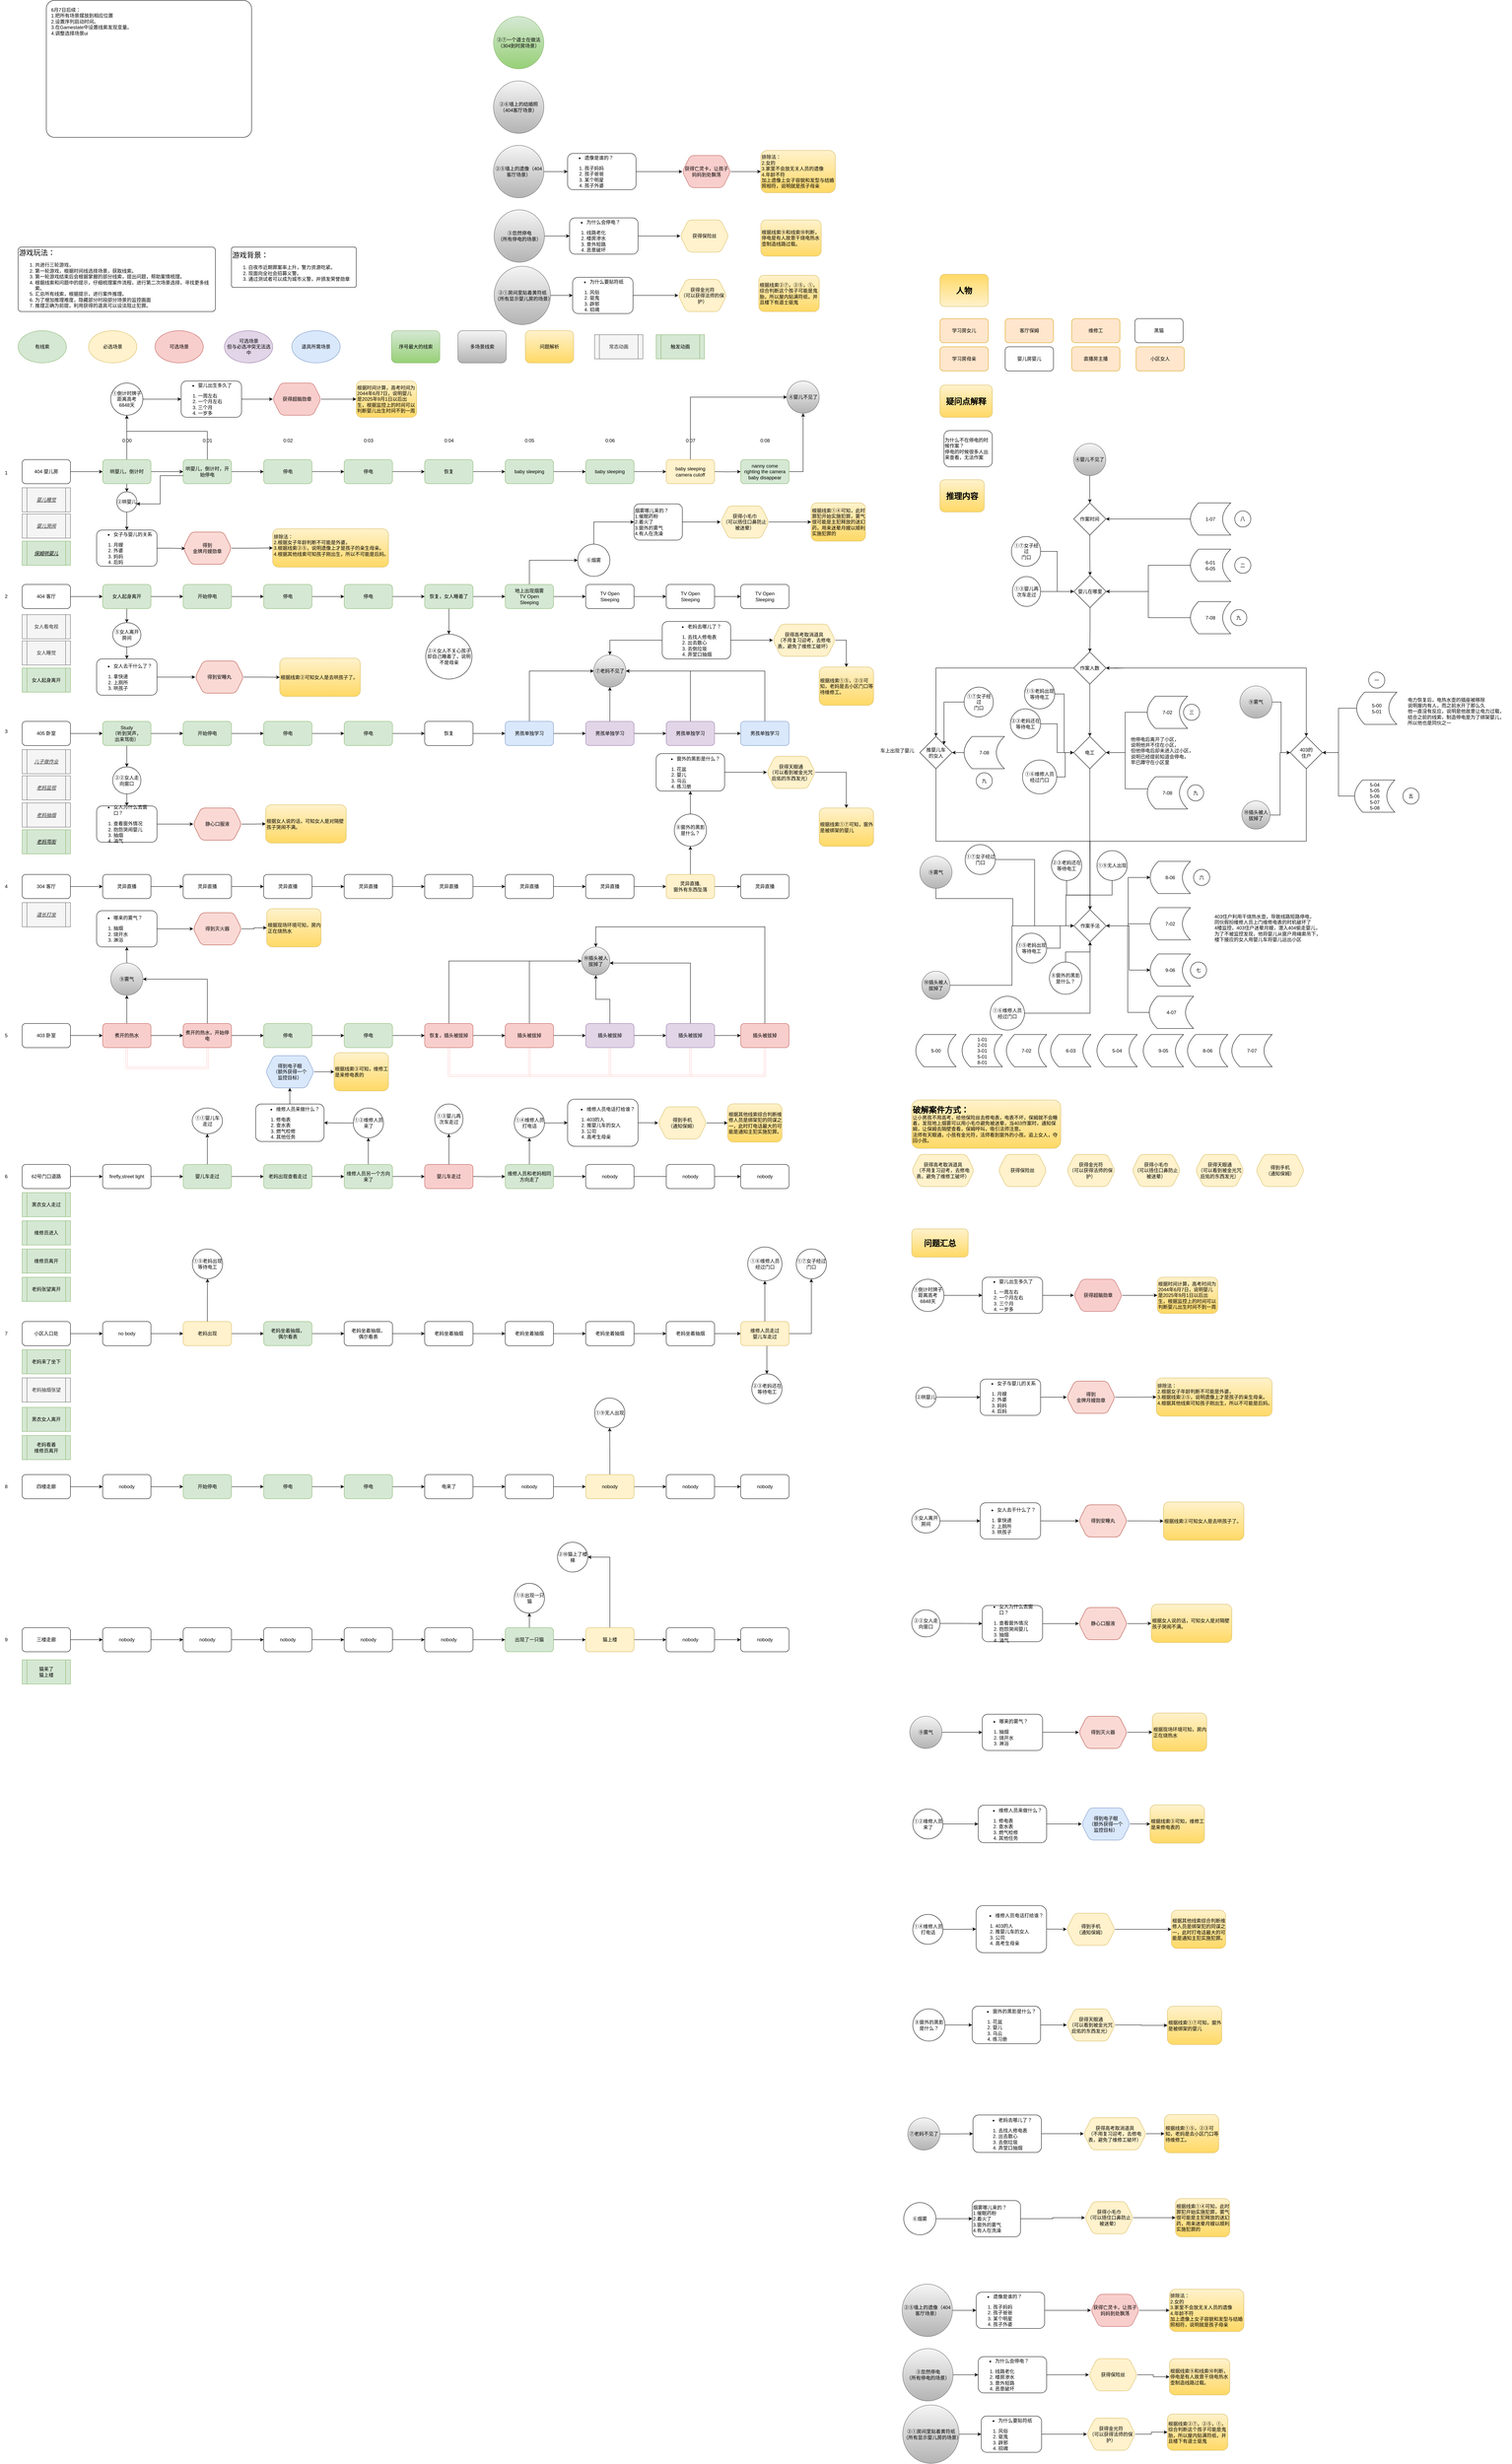 <mxfile version="26.2.14">
  <diagram name="第 1 页" id="StYRfDDTk3oZJzetcUu_">
    <mxGraphModel dx="2018" dy="2269" grid="1" gridSize="10" guides="1" tooltips="1" connect="1" arrows="1" fold="1" page="1" pageScale="1" pageWidth="827" pageHeight="1169" math="0" shadow="0">
      <root>
        <mxCell id="0" />
        <mxCell id="1" parent="0" />
        <mxCell id="yhZVjly_XVNJ5S8H_ek6-18" value="" style="edgeStyle=orthogonalEdgeStyle;rounded=0;orthogonalLoop=1;jettySize=auto;html=1;" parent="1" source="yhZVjly_XVNJ5S8H_ek6-1" target="yhZVjly_XVNJ5S8H_ek6-17" edge="1">
          <mxGeometry relative="1" as="geometry" />
        </mxCell>
        <mxCell id="yhZVjly_XVNJ5S8H_ek6-1" value="404 婴儿房" style="rounded=1;whiteSpace=wrap;html=1;" parent="1" vertex="1">
          <mxGeometry x="70" y="80" width="120" height="60" as="geometry" />
        </mxCell>
        <mxCell id="yhZVjly_XVNJ5S8H_ek6-95" style="edgeStyle=orthogonalEdgeStyle;rounded=0;orthogonalLoop=1;jettySize=auto;html=1;entryX=0;entryY=0.5;entryDx=0;entryDy=0;" parent="1" source="yhZVjly_XVNJ5S8H_ek6-3" target="yhZVjly_XVNJ5S8H_ek6-81" edge="1">
          <mxGeometry relative="1" as="geometry" />
        </mxCell>
        <mxCell id="yhZVjly_XVNJ5S8H_ek6-3" value="3&lt;span style=&quot;background-color: initial;&quot;&gt;04&lt;/span&gt;&lt;span style=&quot;background-color: initial;&quot;&gt;&amp;nbsp;客厅&lt;/span&gt;" style="rounded=1;whiteSpace=wrap;html=1;" parent="1" vertex="1">
          <mxGeometry x="70" y="1110" width="120" height="60" as="geometry" />
        </mxCell>
        <mxCell id="yhZVjly_XVNJ5S8H_ek6-50" style="edgeStyle=orthogonalEdgeStyle;rounded=0;orthogonalLoop=1;jettySize=auto;html=1;entryX=0;entryY=0.5;entryDx=0;entryDy=0;" parent="1" source="yhZVjly_XVNJ5S8H_ek6-4" target="yhZVjly_XVNJ5S8H_ek6-49" edge="1">
          <mxGeometry relative="1" as="geometry" />
        </mxCell>
        <mxCell id="yhZVjly_XVNJ5S8H_ek6-4" value="405&lt;span style=&quot;background-color: initial;&quot;&gt;&amp;nbsp;卧室&lt;/span&gt;" style="rounded=1;whiteSpace=wrap;html=1;" parent="1" vertex="1">
          <mxGeometry x="70" y="730" width="120" height="60" as="geometry" />
        </mxCell>
        <mxCell id="yhZVjly_XVNJ5S8H_ek6-48" style="edgeStyle=orthogonalEdgeStyle;rounded=0;orthogonalLoop=1;jettySize=auto;html=1;entryX=0;entryY=0.5;entryDx=0;entryDy=0;" parent="1" source="yhZVjly_XVNJ5S8H_ek6-5" target="yhZVjly_XVNJ5S8H_ek6-34" edge="1">
          <mxGeometry relative="1" as="geometry" />
        </mxCell>
        <mxCell id="yhZVjly_XVNJ5S8H_ek6-5" value="404 客厅" style="rounded=1;whiteSpace=wrap;html=1;" parent="1" vertex="1">
          <mxGeometry x="70" y="390" width="120" height="60" as="geometry" />
        </mxCell>
        <mxCell id="yhZVjly_XVNJ5S8H_ek6-142" style="edgeStyle=orthogonalEdgeStyle;rounded=0;orthogonalLoop=1;jettySize=auto;html=1;entryX=0;entryY=0.5;entryDx=0;entryDy=0;" parent="1" source="yhZVjly_XVNJ5S8H_ek6-6" target="yhZVjly_XVNJ5S8H_ek6-128" edge="1">
          <mxGeometry relative="1" as="geometry" />
        </mxCell>
        <mxCell id="yhZVjly_XVNJ5S8H_ek6-6" value="403&lt;span style=&quot;background-color: initial;&quot;&gt;&amp;nbsp;卧室&lt;/span&gt;" style="rounded=1;whiteSpace=wrap;html=1;" parent="1" vertex="1">
          <mxGeometry x="70" y="1480" width="120" height="60" as="geometry" />
        </mxCell>
        <mxCell id="yhZVjly_XVNJ5S8H_ek6-143" style="edgeStyle=orthogonalEdgeStyle;rounded=0;orthogonalLoop=1;jettySize=auto;html=1;entryX=0;entryY=0.5;entryDx=0;entryDy=0;" parent="1" source="yhZVjly_XVNJ5S8H_ek6-7" target="yhZVjly_XVNJ5S8H_ek6-98" edge="1">
          <mxGeometry relative="1" as="geometry" />
        </mxCell>
        <mxCell id="yhZVjly_XVNJ5S8H_ek6-7" value="62号门口道路" style="rounded=1;whiteSpace=wrap;html=1;" parent="1" vertex="1">
          <mxGeometry x="70" y="1830" width="120" height="60" as="geometry" />
        </mxCell>
        <mxCell id="yhZVjly_XVNJ5S8H_ek6-144" style="edgeStyle=orthogonalEdgeStyle;rounded=0;orthogonalLoop=1;jettySize=auto;html=1;entryX=0;entryY=0.5;entryDx=0;entryDy=0;" parent="1" source="yhZVjly_XVNJ5S8H_ek6-8" target="yhZVjly_XVNJ5S8H_ek6-113" edge="1">
          <mxGeometry relative="1" as="geometry" />
        </mxCell>
        <mxCell id="yhZVjly_XVNJ5S8H_ek6-8" value="小区入口处" style="rounded=1;whiteSpace=wrap;html=1;" parent="1" vertex="1">
          <mxGeometry x="70" y="2220" width="120" height="60" as="geometry" />
        </mxCell>
        <mxCell id="yhZVjly_XVNJ5S8H_ek6-9" value="0:00" style="text;html=1;align=center;verticalAlign=middle;resizable=0;points=[];autosize=1;strokeColor=none;fillColor=none;" parent="1" vertex="1">
          <mxGeometry x="305" y="18" width="50" height="30" as="geometry" />
        </mxCell>
        <mxCell id="yhZVjly_XVNJ5S8H_ek6-10" value="0:01" style="text;html=1;align=center;verticalAlign=middle;resizable=0;points=[];autosize=1;strokeColor=none;fillColor=none;" parent="1" vertex="1">
          <mxGeometry x="505" y="18" width="50" height="30" as="geometry" />
        </mxCell>
        <mxCell id="yhZVjly_XVNJ5S8H_ek6-11" value="0:02" style="text;html=1;align=center;verticalAlign=middle;resizable=0;points=[];autosize=1;strokeColor=none;fillColor=none;" parent="1" vertex="1">
          <mxGeometry x="705" y="18" width="50" height="30" as="geometry" />
        </mxCell>
        <mxCell id="yhZVjly_XVNJ5S8H_ek6-12" value="0:03" style="text;html=1;align=center;verticalAlign=middle;resizable=0;points=[];autosize=1;strokeColor=none;fillColor=none;" parent="1" vertex="1">
          <mxGeometry x="905" y="18" width="50" height="30" as="geometry" />
        </mxCell>
        <mxCell id="yhZVjly_XVNJ5S8H_ek6-13" value="0:04" style="text;html=1;align=center;verticalAlign=middle;resizable=0;points=[];autosize=1;strokeColor=none;fillColor=none;" parent="1" vertex="1">
          <mxGeometry x="1105" y="18" width="50" height="30" as="geometry" />
        </mxCell>
        <mxCell id="yhZVjly_XVNJ5S8H_ek6-14" value="0:05" style="text;html=1;align=center;verticalAlign=middle;resizable=0;points=[];autosize=1;strokeColor=none;fillColor=none;" parent="1" vertex="1">
          <mxGeometry x="1305" y="18" width="50" height="30" as="geometry" />
        </mxCell>
        <mxCell id="yhZVjly_XVNJ5S8H_ek6-15" value="0:06" style="text;html=1;align=center;verticalAlign=middle;resizable=0;points=[];autosize=1;strokeColor=none;fillColor=none;" parent="1" vertex="1">
          <mxGeometry x="1505" y="18" width="50" height="30" as="geometry" />
        </mxCell>
        <mxCell id="yhZVjly_XVNJ5S8H_ek6-16" value="0:07" style="text;html=1;align=center;verticalAlign=middle;resizable=0;points=[];autosize=1;strokeColor=none;fillColor=none;" parent="1" vertex="1">
          <mxGeometry x="1705" y="18" width="50" height="30" as="geometry" />
        </mxCell>
        <mxCell id="yhZVjly_XVNJ5S8H_ek6-20" value="" style="edgeStyle=orthogonalEdgeStyle;rounded=0;orthogonalLoop=1;jettySize=auto;html=1;" parent="1" source="yhZVjly_XVNJ5S8H_ek6-17" target="yhZVjly_XVNJ5S8H_ek6-19" edge="1">
          <mxGeometry relative="1" as="geometry" />
        </mxCell>
        <mxCell id="4QU-CMID9YgoORd0-7aX-3" value="" style="edgeStyle=orthogonalEdgeStyle;rounded=0;orthogonalLoop=1;jettySize=auto;html=1;" parent="1" source="yhZVjly_XVNJ5S8H_ek6-17" target="4QU-CMID9YgoORd0-7aX-2" edge="1">
          <mxGeometry relative="1" as="geometry" />
        </mxCell>
        <mxCell id="4QU-CMID9YgoORd0-7aX-15" style="edgeStyle=orthogonalEdgeStyle;rounded=0;orthogonalLoop=1;jettySize=auto;html=1;entryX=0.5;entryY=1;entryDx=0;entryDy=0;" parent="1" source="yhZVjly_XVNJ5S8H_ek6-17" target="4QU-CMID9YgoORd0-7aX-14" edge="1">
          <mxGeometry relative="1" as="geometry" />
        </mxCell>
        <mxCell id="yhZVjly_XVNJ5S8H_ek6-17" value="哄婴儿，倒计时" style="whiteSpace=wrap;html=1;rounded=1;fillColor=#d5e8d4;strokeColor=#82b366;" parent="1" vertex="1">
          <mxGeometry x="270" y="80" width="120" height="60" as="geometry" />
        </mxCell>
        <mxCell id="yhZVjly_XVNJ5S8H_ek6-22" value="" style="edgeStyle=orthogonalEdgeStyle;rounded=0;orthogonalLoop=1;jettySize=auto;html=1;" parent="1" source="yhZVjly_XVNJ5S8H_ek6-19" target="yhZVjly_XVNJ5S8H_ek6-21" edge="1">
          <mxGeometry relative="1" as="geometry" />
        </mxCell>
        <mxCell id="4QU-CMID9YgoORd0-7aX-22" style="edgeStyle=orthogonalEdgeStyle;rounded=0;orthogonalLoop=1;jettySize=auto;html=1;" parent="1" source="yhZVjly_XVNJ5S8H_ek6-19" target="4QU-CMID9YgoORd0-7aX-14" edge="1">
          <mxGeometry relative="1" as="geometry">
            <Array as="points">
              <mxPoint x="530" y="10" />
              <mxPoint x="330" y="10" />
            </Array>
          </mxGeometry>
        </mxCell>
        <mxCell id="yhZVjly_XVNJ5S8H_ek6-19" value="哄婴儿，倒计时，开始停电" style="html=1;rounded=1;whiteSpace=wrap;fillColor=#d5e8d4;strokeColor=#82b366;" parent="1" vertex="1">
          <mxGeometry x="470" y="80" width="120" height="60" as="geometry" />
        </mxCell>
        <mxCell id="yhZVjly_XVNJ5S8H_ek6-24" value="" style="edgeStyle=orthogonalEdgeStyle;rounded=0;orthogonalLoop=1;jettySize=auto;html=1;fillColor=#d5e8d4;strokeColor=#000000;" parent="1" source="yhZVjly_XVNJ5S8H_ek6-21" target="yhZVjly_XVNJ5S8H_ek6-23" edge="1">
          <mxGeometry relative="1" as="geometry" />
        </mxCell>
        <mxCell id="yhZVjly_XVNJ5S8H_ek6-21" value="停电" style="whiteSpace=wrap;html=1;rounded=1;fillColor=#d5e8d4;strokeColor=#82b366;" parent="1" vertex="1">
          <mxGeometry x="670" y="80" width="120" height="60" as="geometry" />
        </mxCell>
        <mxCell id="yhZVjly_XVNJ5S8H_ek6-26" value="" style="edgeStyle=orthogonalEdgeStyle;rounded=0;orthogonalLoop=1;jettySize=auto;html=1;" parent="1" source="yhZVjly_XVNJ5S8H_ek6-23" target="yhZVjly_XVNJ5S8H_ek6-25" edge="1">
          <mxGeometry relative="1" as="geometry" />
        </mxCell>
        <mxCell id="yhZVjly_XVNJ5S8H_ek6-23" value="停电" style="whiteSpace=wrap;html=1;rounded=1;fillColor=#d5e8d4;strokeColor=#82b366;" parent="1" vertex="1">
          <mxGeometry x="870" y="80" width="120" height="60" as="geometry" />
        </mxCell>
        <mxCell id="yhZVjly_XVNJ5S8H_ek6-28" value="" style="edgeStyle=orthogonalEdgeStyle;rounded=0;orthogonalLoop=1;jettySize=auto;html=1;fillColor=#d5e8d4;strokeColor=#000000;" parent="1" source="yhZVjly_XVNJ5S8H_ek6-25" target="yhZVjly_XVNJ5S8H_ek6-27" edge="1">
          <mxGeometry relative="1" as="geometry" />
        </mxCell>
        <mxCell id="yhZVjly_XVNJ5S8H_ek6-25" value="恢复" style="whiteSpace=wrap;html=1;rounded=1;fillColor=#d5e8d4;strokeColor=#82b366;" parent="1" vertex="1">
          <mxGeometry x="1070" y="80" width="120" height="60" as="geometry" />
        </mxCell>
        <mxCell id="yhZVjly_XVNJ5S8H_ek6-30" value="" style="edgeStyle=orthogonalEdgeStyle;rounded=0;orthogonalLoop=1;jettySize=auto;html=1;fillColor=#d5e8d4;strokeColor=#000000;" parent="1" source="yhZVjly_XVNJ5S8H_ek6-27" edge="1">
          <mxGeometry relative="1" as="geometry">
            <mxPoint x="1470" y="110" as="targetPoint" />
          </mxGeometry>
        </mxCell>
        <mxCell id="yhZVjly_XVNJ5S8H_ek6-27" value="baby sleeping" style="whiteSpace=wrap;html=1;rounded=1;fillColor=#d5e8d4;strokeColor=#82b366;" parent="1" vertex="1">
          <mxGeometry x="1270" y="80" width="120" height="60" as="geometry" />
        </mxCell>
        <mxCell id="yhZVjly_XVNJ5S8H_ek6-32" value="" style="edgeStyle=orthogonalEdgeStyle;rounded=0;orthogonalLoop=1;jettySize=auto;html=1;" parent="1" edge="1">
          <mxGeometry relative="1" as="geometry">
            <mxPoint x="1590" y="110" as="sourcePoint" />
            <mxPoint x="1670" y="110.0" as="targetPoint" />
          </mxGeometry>
        </mxCell>
        <mxCell id="XoiqX6V9MMiwxOYiTmVM-44" style="edgeStyle=orthogonalEdgeStyle;rounded=0;orthogonalLoop=1;jettySize=auto;html=1;entryX=0;entryY=0.5;entryDx=0;entryDy=0;" parent="1" target="XoiqX6V9MMiwxOYiTmVM-36" edge="1">
          <mxGeometry relative="1" as="geometry">
            <mxPoint x="1790" y="110" as="sourcePoint" />
          </mxGeometry>
        </mxCell>
        <mxCell id="yhZVjly_XVNJ5S8H_ek6-33" value="" style="edgeStyle=orthogonalEdgeStyle;rounded=0;orthogonalLoop=1;jettySize=auto;html=1;" parent="1" source="yhZVjly_XVNJ5S8H_ek6-34" target="yhZVjly_XVNJ5S8H_ek6-36" edge="1">
          <mxGeometry relative="1" as="geometry" />
        </mxCell>
        <mxCell id="4QU-CMID9YgoORd0-7aX-20" style="edgeStyle=orthogonalEdgeStyle;rounded=0;orthogonalLoop=1;jettySize=auto;html=1;entryX=0.5;entryY=0;entryDx=0;entryDy=0;" parent="1" source="yhZVjly_XVNJ5S8H_ek6-34" target="4QU-CMID9YgoORd0-7aX-18" edge="1">
          <mxGeometry relative="1" as="geometry" />
        </mxCell>
        <mxCell id="yhZVjly_XVNJ5S8H_ek6-34" value="女人起身离开" style="whiteSpace=wrap;html=1;rounded=1;fillColor=#d5e8d4;strokeColor=#82b366;" parent="1" vertex="1">
          <mxGeometry x="270" y="390" width="120" height="60" as="geometry" />
        </mxCell>
        <mxCell id="yhZVjly_XVNJ5S8H_ek6-35" value="" style="edgeStyle=orthogonalEdgeStyle;rounded=0;orthogonalLoop=1;jettySize=auto;html=1;" parent="1" source="yhZVjly_XVNJ5S8H_ek6-36" target="yhZVjly_XVNJ5S8H_ek6-38" edge="1">
          <mxGeometry relative="1" as="geometry" />
        </mxCell>
        <mxCell id="yhZVjly_XVNJ5S8H_ek6-36" value="开始停电" style="whiteSpace=wrap;html=1;rounded=1;fillColor=#d5e8d4;strokeColor=#82b366;" parent="1" vertex="1">
          <mxGeometry x="470" y="390" width="120" height="60" as="geometry" />
        </mxCell>
        <mxCell id="yhZVjly_XVNJ5S8H_ek6-37" value="" style="edgeStyle=orthogonalEdgeStyle;rounded=0;orthogonalLoop=1;jettySize=auto;html=1;fillColor=#d5e8d4;strokeColor=#000000;" parent="1" source="yhZVjly_XVNJ5S8H_ek6-38" target="yhZVjly_XVNJ5S8H_ek6-40" edge="1">
          <mxGeometry relative="1" as="geometry" />
        </mxCell>
        <mxCell id="yhZVjly_XVNJ5S8H_ek6-38" value="停电" style="whiteSpace=wrap;html=1;rounded=1;fillColor=#d5e8d4;strokeColor=#82b366;" parent="1" vertex="1">
          <mxGeometry x="670" y="390" width="120" height="60" as="geometry" />
        </mxCell>
        <mxCell id="yhZVjly_XVNJ5S8H_ek6-39" value="" style="edgeStyle=orthogonalEdgeStyle;rounded=0;orthogonalLoop=1;jettySize=auto;html=1;" parent="1" source="yhZVjly_XVNJ5S8H_ek6-40" target="yhZVjly_XVNJ5S8H_ek6-42" edge="1">
          <mxGeometry relative="1" as="geometry" />
        </mxCell>
        <mxCell id="yhZVjly_XVNJ5S8H_ek6-40" value="停电" style="whiteSpace=wrap;html=1;rounded=1;fillColor=#d5e8d4;strokeColor=#82b366;" parent="1" vertex="1">
          <mxGeometry x="870" y="390" width="120" height="60" as="geometry" />
        </mxCell>
        <mxCell id="yhZVjly_XVNJ5S8H_ek6-41" value="" style="edgeStyle=orthogonalEdgeStyle;rounded=0;orthogonalLoop=1;jettySize=auto;html=1;" parent="1" source="yhZVjly_XVNJ5S8H_ek6-42" target="yhZVjly_XVNJ5S8H_ek6-44" edge="1">
          <mxGeometry relative="1" as="geometry" />
        </mxCell>
        <mxCell id="qDyF1LfpPGuYEzIbA-aY-25" style="edgeStyle=orthogonalEdgeStyle;rounded=0;orthogonalLoop=1;jettySize=auto;html=1;entryX=0.5;entryY=0;entryDx=0;entryDy=0;fillColor=#d5e8d4;gradientColor=#97d077;strokeColor=#000000;" parent="1" source="yhZVjly_XVNJ5S8H_ek6-42" target="qDyF1LfpPGuYEzIbA-aY-24" edge="1">
          <mxGeometry relative="1" as="geometry" />
        </mxCell>
        <mxCell id="yhZVjly_XVNJ5S8H_ek6-42" value="恢复，女人睡着了" style="whiteSpace=wrap;html=1;rounded=1;fillColor=#d5e8d4;strokeColor=#82b366;" parent="1" vertex="1">
          <mxGeometry x="1070" y="390" width="120" height="60" as="geometry" />
        </mxCell>
        <mxCell id="yhZVjly_XVNJ5S8H_ek6-43" value="" style="edgeStyle=orthogonalEdgeStyle;rounded=0;orthogonalLoop=1;jettySize=auto;html=1;" parent="1" source="yhZVjly_XVNJ5S8H_ek6-44" target="yhZVjly_XVNJ5S8H_ek6-46" edge="1">
          <mxGeometry relative="1" as="geometry" />
        </mxCell>
        <mxCell id="qDyF1LfpPGuYEzIbA-aY-54" style="edgeStyle=orthogonalEdgeStyle;rounded=0;orthogonalLoop=1;jettySize=auto;html=1;entryX=0;entryY=0.5;entryDx=0;entryDy=0;" parent="1" source="yhZVjly_XVNJ5S8H_ek6-44" target="4QU-CMID9YgoORd0-7aX-36" edge="1">
          <mxGeometry relative="1" as="geometry">
            <Array as="points">
              <mxPoint x="1330" y="330" />
            </Array>
          </mxGeometry>
        </mxCell>
        <mxCell id="yhZVjly_XVNJ5S8H_ek6-44" value="地上出现烟雾&lt;div&gt;TV Open&lt;div&gt;Sleeping&lt;/div&gt;&lt;/div&gt;" style="whiteSpace=wrap;html=1;rounded=1;fillColor=#d5e8d4;strokeColor=#82b366;" parent="1" vertex="1">
          <mxGeometry x="1270" y="390" width="120" height="60" as="geometry" />
        </mxCell>
        <mxCell id="yhZVjly_XVNJ5S8H_ek6-45" value="" style="edgeStyle=orthogonalEdgeStyle;rounded=0;orthogonalLoop=1;jettySize=auto;html=1;" parent="1" source="yhZVjly_XVNJ5S8H_ek6-46" target="yhZVjly_XVNJ5S8H_ek6-47" edge="1">
          <mxGeometry relative="1" as="geometry" />
        </mxCell>
        <mxCell id="yhZVjly_XVNJ5S8H_ek6-46" value="TV Open&lt;div&gt;Sleeping&lt;/div&gt;" style="whiteSpace=wrap;html=1;rounded=1;" parent="1" vertex="1">
          <mxGeometry x="1470" y="390" width="120" height="60" as="geometry" />
        </mxCell>
        <mxCell id="XoiqX6V9MMiwxOYiTmVM-45" style="edgeStyle=orthogonalEdgeStyle;rounded=0;orthogonalLoop=1;jettySize=auto;html=1;" parent="1" source="yhZVjly_XVNJ5S8H_ek6-47" target="XoiqX6V9MMiwxOYiTmVM-37" edge="1">
          <mxGeometry relative="1" as="geometry" />
        </mxCell>
        <mxCell id="yhZVjly_XVNJ5S8H_ek6-47" value="TV Open&lt;div&gt;Sleeping&lt;/div&gt;" style="whiteSpace=wrap;html=1;rounded=1;" parent="1" vertex="1">
          <mxGeometry x="1670" y="390" width="120" height="60" as="geometry" />
        </mxCell>
        <mxCell id="yhZVjly_XVNJ5S8H_ek6-52" value="" style="edgeStyle=orthogonalEdgeStyle;rounded=0;orthogonalLoop=1;jettySize=auto;html=1;" parent="1" source="yhZVjly_XVNJ5S8H_ek6-49" target="yhZVjly_XVNJ5S8H_ek6-51" edge="1">
          <mxGeometry relative="1" as="geometry" />
        </mxCell>
        <mxCell id="LwB4s3kImtG9Zo6uWfpz-5" style="edgeStyle=orthogonalEdgeStyle;rounded=0;orthogonalLoop=1;jettySize=auto;html=1;" parent="1" source="yhZVjly_XVNJ5S8H_ek6-49" target="LwB4s3kImtG9Zo6uWfpz-4" edge="1">
          <mxGeometry relative="1" as="geometry" />
        </mxCell>
        <mxCell id="yhZVjly_XVNJ5S8H_ek6-49" value="Study&lt;div&gt;（听到哭声，&lt;/div&gt;&lt;div&gt;出来骂街）&lt;/div&gt;" style="whiteSpace=wrap;html=1;rounded=1;fillColor=#d5e8d4;strokeColor=#82b366;" parent="1" vertex="1">
          <mxGeometry x="270" y="730" width="120" height="60" as="geometry" />
        </mxCell>
        <mxCell id="yhZVjly_XVNJ5S8H_ek6-64" style="edgeStyle=orthogonalEdgeStyle;rounded=0;orthogonalLoop=1;jettySize=auto;html=1;entryX=0;entryY=0.5;entryDx=0;entryDy=0;" parent="1" source="yhZVjly_XVNJ5S8H_ek6-51" target="yhZVjly_XVNJ5S8H_ek6-54" edge="1">
          <mxGeometry relative="1" as="geometry" />
        </mxCell>
        <mxCell id="yhZVjly_XVNJ5S8H_ek6-51" value="开始停电" style="whiteSpace=wrap;html=1;rounded=1;fillColor=#d5e8d4;strokeColor=#82b366;" parent="1" vertex="1">
          <mxGeometry x="470" y="730" width="120" height="60" as="geometry" />
        </mxCell>
        <mxCell id="yhZVjly_XVNJ5S8H_ek6-53" value="" style="edgeStyle=orthogonalEdgeStyle;rounded=0;orthogonalLoop=1;jettySize=auto;html=1;fillColor=#d5e8d4;strokeColor=light-dark(#000000, #446e2c);" parent="1" source="yhZVjly_XVNJ5S8H_ek6-54" target="yhZVjly_XVNJ5S8H_ek6-56" edge="1">
          <mxGeometry relative="1" as="geometry" />
        </mxCell>
        <mxCell id="yhZVjly_XVNJ5S8H_ek6-54" value="停电" style="whiteSpace=wrap;html=1;rounded=1;fillColor=#d5e8d4;strokeColor=#82b366;" parent="1" vertex="1">
          <mxGeometry x="670" y="730" width="120" height="60" as="geometry" />
        </mxCell>
        <mxCell id="yhZVjly_XVNJ5S8H_ek6-55" value="" style="edgeStyle=orthogonalEdgeStyle;rounded=0;orthogonalLoop=1;jettySize=auto;html=1;" parent="1" source="yhZVjly_XVNJ5S8H_ek6-56" target="yhZVjly_XVNJ5S8H_ek6-58" edge="1">
          <mxGeometry relative="1" as="geometry" />
        </mxCell>
        <mxCell id="yhZVjly_XVNJ5S8H_ek6-56" value="停电" style="whiteSpace=wrap;html=1;rounded=1;fillColor=#d5e8d4;strokeColor=#82b366;" parent="1" vertex="1">
          <mxGeometry x="870" y="730" width="120" height="60" as="geometry" />
        </mxCell>
        <mxCell id="yhZVjly_XVNJ5S8H_ek6-57" value="" style="edgeStyle=orthogonalEdgeStyle;rounded=0;orthogonalLoop=1;jettySize=auto;html=1;" parent="1" source="yhZVjly_XVNJ5S8H_ek6-58" target="yhZVjly_XVNJ5S8H_ek6-60" edge="1">
          <mxGeometry relative="1" as="geometry" />
        </mxCell>
        <mxCell id="yhZVjly_XVNJ5S8H_ek6-58" value="恢复" style="whiteSpace=wrap;html=1;rounded=1;" parent="1" vertex="1">
          <mxGeometry x="1070" y="730" width="120" height="60" as="geometry" />
        </mxCell>
        <mxCell id="yhZVjly_XVNJ5S8H_ek6-59" value="" style="edgeStyle=orthogonalEdgeStyle;rounded=0;orthogonalLoop=1;jettySize=auto;html=1;" parent="1" source="yhZVjly_XVNJ5S8H_ek6-60" target="yhZVjly_XVNJ5S8H_ek6-62" edge="1">
          <mxGeometry relative="1" as="geometry" />
        </mxCell>
        <mxCell id="4QU-CMID9YgoORd0-7aX-45" style="edgeStyle=orthogonalEdgeStyle;rounded=0;orthogonalLoop=1;jettySize=auto;html=1;entryX=0;entryY=0.5;entryDx=0;entryDy=0;" parent="1" source="yhZVjly_XVNJ5S8H_ek6-60" target="4QU-CMID9YgoORd0-7aX-43" edge="1">
          <mxGeometry relative="1" as="geometry">
            <Array as="points">
              <mxPoint x="1330" y="605" />
            </Array>
          </mxGeometry>
        </mxCell>
        <mxCell id="yhZVjly_XVNJ5S8H_ek6-60" value="男孩单独学习" style="whiteSpace=wrap;html=1;rounded=1;fillColor=#dae8fc;strokeColor=#6c8ebf;" parent="1" vertex="1">
          <mxGeometry x="1270" y="730" width="120" height="60" as="geometry" />
        </mxCell>
        <mxCell id="yhZVjly_XVNJ5S8H_ek6-61" value="" style="edgeStyle=orthogonalEdgeStyle;rounded=0;orthogonalLoop=1;jettySize=auto;html=1;" parent="1" source="yhZVjly_XVNJ5S8H_ek6-62" target="yhZVjly_XVNJ5S8H_ek6-63" edge="1">
          <mxGeometry relative="1" as="geometry" />
        </mxCell>
        <mxCell id="4QU-CMID9YgoORd0-7aX-44" style="edgeStyle=orthogonalEdgeStyle;rounded=0;orthogonalLoop=1;jettySize=auto;html=1;entryX=0.5;entryY=1;entryDx=0;entryDy=0;" parent="1" source="yhZVjly_XVNJ5S8H_ek6-62" target="4QU-CMID9YgoORd0-7aX-43" edge="1">
          <mxGeometry relative="1" as="geometry" />
        </mxCell>
        <mxCell id="yhZVjly_XVNJ5S8H_ek6-62" value="男孩单独学习" style="whiteSpace=wrap;html=1;rounded=1;fillColor=#e1d5e7;strokeColor=#9673a6;" parent="1" vertex="1">
          <mxGeometry x="1470" y="730" width="120" height="60" as="geometry" />
        </mxCell>
        <mxCell id="XoiqX6V9MMiwxOYiTmVM-46" style="edgeStyle=orthogonalEdgeStyle;rounded=0;orthogonalLoop=1;jettySize=auto;html=1;entryX=0;entryY=0.5;entryDx=0;entryDy=0;" parent="1" source="yhZVjly_XVNJ5S8H_ek6-63" target="XoiqX6V9MMiwxOYiTmVM-38" edge="1">
          <mxGeometry relative="1" as="geometry" />
        </mxCell>
        <mxCell id="4QU-CMID9YgoORd0-7aX-46" style="edgeStyle=orthogonalEdgeStyle;rounded=0;orthogonalLoop=1;jettySize=auto;html=1;entryX=1;entryY=0.5;entryDx=0;entryDy=0;" parent="1" source="yhZVjly_XVNJ5S8H_ek6-63" target="4QU-CMID9YgoORd0-7aX-43" edge="1">
          <mxGeometry relative="1" as="geometry">
            <Array as="points">
              <mxPoint x="1730" y="605" />
            </Array>
          </mxGeometry>
        </mxCell>
        <mxCell id="yhZVjly_XVNJ5S8H_ek6-63" value="男孩单独学习" style="whiteSpace=wrap;html=1;rounded=1;fillColor=#e1d5e7;strokeColor=#9673a6;" parent="1" vertex="1">
          <mxGeometry x="1670" y="730" width="120" height="60" as="geometry" />
        </mxCell>
        <mxCell id="yhZVjly_XVNJ5S8H_ek6-80" value="" style="edgeStyle=orthogonalEdgeStyle;rounded=0;orthogonalLoop=1;jettySize=auto;html=1;" parent="1" source="yhZVjly_XVNJ5S8H_ek6-81" target="yhZVjly_XVNJ5S8H_ek6-83" edge="1">
          <mxGeometry relative="1" as="geometry" />
        </mxCell>
        <mxCell id="yhZVjly_XVNJ5S8H_ek6-81" value="灵异直播" style="whiteSpace=wrap;html=1;rounded=1;" parent="1" vertex="1">
          <mxGeometry x="270" y="1110" width="120" height="60" as="geometry" />
        </mxCell>
        <mxCell id="yhZVjly_XVNJ5S8H_ek6-82" style="edgeStyle=orthogonalEdgeStyle;rounded=0;orthogonalLoop=1;jettySize=auto;html=1;entryX=0;entryY=0.5;entryDx=0;entryDy=0;" parent="1" source="yhZVjly_XVNJ5S8H_ek6-83" target="yhZVjly_XVNJ5S8H_ek6-85" edge="1">
          <mxGeometry relative="1" as="geometry" />
        </mxCell>
        <mxCell id="yhZVjly_XVNJ5S8H_ek6-83" value="灵异直播" style="whiteSpace=wrap;html=1;rounded=1;" parent="1" vertex="1">
          <mxGeometry x="470" y="1110" width="120" height="60" as="geometry" />
        </mxCell>
        <mxCell id="yhZVjly_XVNJ5S8H_ek6-84" value="" style="edgeStyle=orthogonalEdgeStyle;rounded=0;orthogonalLoop=1;jettySize=auto;html=1;" parent="1" source="yhZVjly_XVNJ5S8H_ek6-85" target="yhZVjly_XVNJ5S8H_ek6-87" edge="1">
          <mxGeometry relative="1" as="geometry" />
        </mxCell>
        <mxCell id="yhZVjly_XVNJ5S8H_ek6-85" value="灵异直播" style="whiteSpace=wrap;html=1;rounded=1;" parent="1" vertex="1">
          <mxGeometry x="670" y="1110" width="120" height="60" as="geometry" />
        </mxCell>
        <mxCell id="yhZVjly_XVNJ5S8H_ek6-86" value="" style="edgeStyle=orthogonalEdgeStyle;rounded=0;orthogonalLoop=1;jettySize=auto;html=1;" parent="1" source="yhZVjly_XVNJ5S8H_ek6-87" target="yhZVjly_XVNJ5S8H_ek6-89" edge="1">
          <mxGeometry relative="1" as="geometry" />
        </mxCell>
        <mxCell id="yhZVjly_XVNJ5S8H_ek6-87" value="灵异直播" style="whiteSpace=wrap;html=1;rounded=1;" parent="1" vertex="1">
          <mxGeometry x="870" y="1110" width="120" height="60" as="geometry" />
        </mxCell>
        <mxCell id="yhZVjly_XVNJ5S8H_ek6-88" value="" style="edgeStyle=orthogonalEdgeStyle;rounded=0;orthogonalLoop=1;jettySize=auto;html=1;" parent="1" source="yhZVjly_XVNJ5S8H_ek6-89" target="yhZVjly_XVNJ5S8H_ek6-91" edge="1">
          <mxGeometry relative="1" as="geometry" />
        </mxCell>
        <mxCell id="yhZVjly_XVNJ5S8H_ek6-89" value="灵异直播" style="whiteSpace=wrap;html=1;rounded=1;" parent="1" vertex="1">
          <mxGeometry x="1070" y="1110" width="120" height="60" as="geometry" />
        </mxCell>
        <mxCell id="yhZVjly_XVNJ5S8H_ek6-90" value="" style="edgeStyle=orthogonalEdgeStyle;rounded=0;orthogonalLoop=1;jettySize=auto;html=1;" parent="1" source="yhZVjly_XVNJ5S8H_ek6-91" target="yhZVjly_XVNJ5S8H_ek6-93" edge="1">
          <mxGeometry relative="1" as="geometry" />
        </mxCell>
        <mxCell id="yhZVjly_XVNJ5S8H_ek6-91" value="灵异直播" style="whiteSpace=wrap;html=1;rounded=1;" parent="1" vertex="1">
          <mxGeometry x="1270" y="1110" width="120" height="60" as="geometry" />
        </mxCell>
        <mxCell id="yhZVjly_XVNJ5S8H_ek6-92" value="" style="edgeStyle=orthogonalEdgeStyle;rounded=0;orthogonalLoop=1;jettySize=auto;html=1;" parent="1" source="yhZVjly_XVNJ5S8H_ek6-93" target="yhZVjly_XVNJ5S8H_ek6-94" edge="1">
          <mxGeometry relative="1" as="geometry" />
        </mxCell>
        <mxCell id="yhZVjly_XVNJ5S8H_ek6-93" value="灵异直播" style="whiteSpace=wrap;html=1;rounded=1;" parent="1" vertex="1">
          <mxGeometry x="1470" y="1110" width="120" height="60" as="geometry" />
        </mxCell>
        <mxCell id="XoiqX6V9MMiwxOYiTmVM-47" style="edgeStyle=orthogonalEdgeStyle;rounded=0;orthogonalLoop=1;jettySize=auto;html=1;entryX=0;entryY=0.5;entryDx=0;entryDy=0;" parent="1" source="yhZVjly_XVNJ5S8H_ek6-94" target="XoiqX6V9MMiwxOYiTmVM-39" edge="1">
          <mxGeometry relative="1" as="geometry" />
        </mxCell>
        <mxCell id="4QU-CMID9YgoORd0-7aX-31" value="" style="edgeStyle=orthogonalEdgeStyle;rounded=0;orthogonalLoop=1;jettySize=auto;html=1;" parent="1" source="yhZVjly_XVNJ5S8H_ek6-94" target="4QU-CMID9YgoORd0-7aX-30" edge="1">
          <mxGeometry relative="1" as="geometry" />
        </mxCell>
        <mxCell id="yhZVjly_XVNJ5S8H_ek6-94" value="灵异直播,&lt;div&gt;窗外有东西坠落&lt;/div&gt;" style="whiteSpace=wrap;html=1;rounded=1;fillColor=#fff2cc;strokeColor=#d6b656;" parent="1" vertex="1">
          <mxGeometry x="1670" y="1110" width="120" height="60" as="geometry" />
        </mxCell>
        <mxCell id="yhZVjly_XVNJ5S8H_ek6-97" value="" style="edgeStyle=orthogonalEdgeStyle;rounded=0;orthogonalLoop=1;jettySize=auto;html=1;" parent="1" source="yhZVjly_XVNJ5S8H_ek6-98" target="yhZVjly_XVNJ5S8H_ek6-100" edge="1">
          <mxGeometry relative="1" as="geometry" />
        </mxCell>
        <mxCell id="yhZVjly_XVNJ5S8H_ek6-98" value="firefly,street light" style="whiteSpace=wrap;html=1;rounded=1;" parent="1" vertex="1">
          <mxGeometry x="270" y="1830" width="120" height="60" as="geometry" />
        </mxCell>
        <mxCell id="yhZVjly_XVNJ5S8H_ek6-99" style="edgeStyle=orthogonalEdgeStyle;rounded=0;orthogonalLoop=1;jettySize=auto;html=1;entryX=0;entryY=0.5;entryDx=0;entryDy=0;" parent="1" source="yhZVjly_XVNJ5S8H_ek6-100" target="yhZVjly_XVNJ5S8H_ek6-102" edge="1">
          <mxGeometry relative="1" as="geometry" />
        </mxCell>
        <mxCell id="4QU-CMID9YgoORd0-7aX-76" style="edgeStyle=orthogonalEdgeStyle;rounded=0;orthogonalLoop=1;jettySize=auto;html=1;entryX=0.5;entryY=1;entryDx=0;entryDy=0;" parent="1" source="yhZVjly_XVNJ5S8H_ek6-100" target="4QU-CMID9YgoORd0-7aX-75" edge="1">
          <mxGeometry relative="1" as="geometry" />
        </mxCell>
        <mxCell id="yhZVjly_XVNJ5S8H_ek6-100" value="婴儿车走过" style="whiteSpace=wrap;html=1;rounded=1;fillColor=#d5e8d4;strokeColor=#82b366;" parent="1" vertex="1">
          <mxGeometry x="470" y="1830" width="120" height="60" as="geometry" />
        </mxCell>
        <mxCell id="yhZVjly_XVNJ5S8H_ek6-101" value="" style="edgeStyle=orthogonalEdgeStyle;rounded=0;orthogonalLoop=1;jettySize=auto;html=1;" parent="1" source="yhZVjly_XVNJ5S8H_ek6-102" target="yhZVjly_XVNJ5S8H_ek6-104" edge="1">
          <mxGeometry relative="1" as="geometry" />
        </mxCell>
        <mxCell id="yhZVjly_XVNJ5S8H_ek6-102" value="老妈出现查看走过" style="whiteSpace=wrap;html=1;rounded=1;fillColor=#d5e8d4;strokeColor=#82b366;" parent="1" vertex="1">
          <mxGeometry x="670" y="1830" width="120" height="60" as="geometry" />
        </mxCell>
        <mxCell id="yhZVjly_XVNJ5S8H_ek6-103" value="" style="edgeStyle=orthogonalEdgeStyle;rounded=0;orthogonalLoop=1;jettySize=auto;html=1;" parent="1" source="yhZVjly_XVNJ5S8H_ek6-104" edge="1">
          <mxGeometry relative="1" as="geometry">
            <mxPoint x="1070" y="1860" as="targetPoint" />
          </mxGeometry>
        </mxCell>
        <mxCell id="4QU-CMID9YgoORd0-7aX-80" style="edgeStyle=orthogonalEdgeStyle;rounded=0;orthogonalLoop=1;jettySize=auto;html=1;entryX=0.5;entryY=1;entryDx=0;entryDy=0;" parent="1" source="yhZVjly_XVNJ5S8H_ek6-104" target="4QU-CMID9YgoORd0-7aX-79" edge="1">
          <mxGeometry relative="1" as="geometry" />
        </mxCell>
        <mxCell id="yhZVjly_XVNJ5S8H_ek6-104" value="维修人员另一个方向来了" style="whiteSpace=wrap;html=1;rounded=1;fillColor=#d5e8d4;strokeColor=#82b366;" parent="1" vertex="1">
          <mxGeometry x="870" y="1830" width="120" height="60" as="geometry" />
        </mxCell>
        <mxCell id="yhZVjly_XVNJ5S8H_ek6-105" value="" style="edgeStyle=orthogonalEdgeStyle;rounded=0;orthogonalLoop=1;jettySize=auto;html=1;" parent="1" target="yhZVjly_XVNJ5S8H_ek6-108" edge="1">
          <mxGeometry relative="1" as="geometry">
            <mxPoint x="1190" y="1860" as="sourcePoint" />
          </mxGeometry>
        </mxCell>
        <mxCell id="yhZVjly_XVNJ5S8H_ek6-107" value="" style="edgeStyle=orthogonalEdgeStyle;rounded=0;orthogonalLoop=1;jettySize=auto;html=1;" parent="1" source="yhZVjly_XVNJ5S8H_ek6-108" target="yhZVjly_XVNJ5S8H_ek6-110" edge="1">
          <mxGeometry relative="1" as="geometry" />
        </mxCell>
        <mxCell id="4QU-CMID9YgoORd0-7aX-82" style="edgeStyle=orthogonalEdgeStyle;rounded=0;orthogonalLoop=1;jettySize=auto;html=1;entryX=0.5;entryY=1;entryDx=0;entryDy=0;" parent="1" source="yhZVjly_XVNJ5S8H_ek6-108" target="4QU-CMID9YgoORd0-7aX-81" edge="1">
          <mxGeometry relative="1" as="geometry" />
        </mxCell>
        <mxCell id="yhZVjly_XVNJ5S8H_ek6-108" value="维修人员和老妈相同方向走了" style="whiteSpace=wrap;html=1;rounded=1;fillColor=#d5e8d4;strokeColor=#82b366;" parent="1" vertex="1">
          <mxGeometry x="1270" y="1830" width="120" height="60" as="geometry" />
        </mxCell>
        <mxCell id="yhZVjly_XVNJ5S8H_ek6-109" value="" style="edgeStyle=orthogonalEdgeStyle;rounded=0;orthogonalLoop=1;jettySize=auto;html=1;entryX=0;entryY=0.5;entryDx=0;entryDy=0;" parent="1" source="yhZVjly_XVNJ5S8H_ek6-110" target="XoiqX6V9MMiwxOYiTmVM-40" edge="1">
          <mxGeometry relative="1" as="geometry" />
        </mxCell>
        <mxCell id="yhZVjly_XVNJ5S8H_ek6-110" value="nobody" style="whiteSpace=wrap;html=1;rounded=1;" parent="1" vertex="1">
          <mxGeometry x="1470" y="1830" width="120" height="60" as="geometry" />
        </mxCell>
        <mxCell id="yhZVjly_XVNJ5S8H_ek6-112" value="" style="edgeStyle=orthogonalEdgeStyle;rounded=0;orthogonalLoop=1;jettySize=auto;html=1;" parent="1" source="yhZVjly_XVNJ5S8H_ek6-113" target="yhZVjly_XVNJ5S8H_ek6-115" edge="1">
          <mxGeometry relative="1" as="geometry" />
        </mxCell>
        <mxCell id="yhZVjly_XVNJ5S8H_ek6-113" value="no body" style="whiteSpace=wrap;html=1;rounded=1;" parent="1" vertex="1">
          <mxGeometry x="270" y="2220" width="120" height="60" as="geometry" />
        </mxCell>
        <mxCell id="yhZVjly_XVNJ5S8H_ek6-114" style="edgeStyle=orthogonalEdgeStyle;rounded=0;orthogonalLoop=1;jettySize=auto;html=1;entryX=0;entryY=0.5;entryDx=0;entryDy=0;" parent="1" source="yhZVjly_XVNJ5S8H_ek6-115" target="yhZVjly_XVNJ5S8H_ek6-117" edge="1">
          <mxGeometry relative="1" as="geometry" />
        </mxCell>
        <mxCell id="yhZVjly_XVNJ5S8H_ek6-115" value="老妈出现" style="whiteSpace=wrap;html=1;rounded=1;fillColor=#fff2cc;strokeColor=#d6b656;" parent="1" vertex="1">
          <mxGeometry x="470" y="2220" width="120" height="60" as="geometry" />
        </mxCell>
        <mxCell id="yhZVjly_XVNJ5S8H_ek6-116" value="" style="edgeStyle=orthogonalEdgeStyle;rounded=0;orthogonalLoop=1;jettySize=auto;html=1;" parent="1" source="yhZVjly_XVNJ5S8H_ek6-117" target="yhZVjly_XVNJ5S8H_ek6-119" edge="1">
          <mxGeometry relative="1" as="geometry" />
        </mxCell>
        <mxCell id="4QU-CMID9YgoORd0-7aX-84" style="edgeStyle=orthogonalEdgeStyle;rounded=0;orthogonalLoop=1;jettySize=auto;html=1;exitX=0.5;exitY=0;exitDx=0;exitDy=0;" parent="1" source="yhZVjly_XVNJ5S8H_ek6-115" target="4QU-CMID9YgoORd0-7aX-83" edge="1">
          <mxGeometry relative="1" as="geometry" />
        </mxCell>
        <mxCell id="yhZVjly_XVNJ5S8H_ek6-117" value="老妈坐着抽烟，&lt;div&gt;偶尔看表&lt;/div&gt;" style="whiteSpace=wrap;html=1;rounded=1;fillColor=#d5e8d4;strokeColor=#82b366;" parent="1" vertex="1">
          <mxGeometry x="670" y="2220" width="120" height="60" as="geometry" />
        </mxCell>
        <mxCell id="yhZVjly_XVNJ5S8H_ek6-118" value="" style="edgeStyle=orthogonalEdgeStyle;rounded=0;orthogonalLoop=1;jettySize=auto;html=1;" parent="1" source="yhZVjly_XVNJ5S8H_ek6-119" target="yhZVjly_XVNJ5S8H_ek6-121" edge="1">
          <mxGeometry relative="1" as="geometry" />
        </mxCell>
        <mxCell id="qDyF1LfpPGuYEzIbA-aY-8" style="edgeStyle=orthogonalEdgeStyle;rounded=0;orthogonalLoop=1;jettySize=auto;html=1;" parent="1" source="yhZVjly_XVNJ5S8H_ek6-119" target="qDyF1LfpPGuYEzIbA-aY-7" edge="1">
          <mxGeometry relative="1" as="geometry" />
        </mxCell>
        <mxCell id="yhZVjly_XVNJ5S8H_ek6-119" value="老妈坐着抽烟，&lt;div&gt;偶尔看表&lt;/div&gt;" style="whiteSpace=wrap;html=1;rounded=1;" parent="1" vertex="1">
          <mxGeometry x="870" y="2220" width="120" height="60" as="geometry" />
        </mxCell>
        <mxCell id="yhZVjly_XVNJ5S8H_ek6-120" value="" style="edgeStyle=orthogonalEdgeStyle;rounded=0;orthogonalLoop=1;jettySize=auto;html=1;" parent="1" source="yhZVjly_XVNJ5S8H_ek6-121" target="yhZVjly_XVNJ5S8H_ek6-123" edge="1">
          <mxGeometry relative="1" as="geometry">
            <Array as="points">
              <mxPoint x="1220" y="2250" />
              <mxPoint x="1220" y="2250" />
            </Array>
          </mxGeometry>
        </mxCell>
        <mxCell id="yhZVjly_XVNJ5S8H_ek6-121" value="老妈坐着抽烟" style="whiteSpace=wrap;html=1;rounded=1;" parent="1" vertex="1">
          <mxGeometry x="1070" y="2220" width="120" height="60" as="geometry" />
        </mxCell>
        <mxCell id="yhZVjly_XVNJ5S8H_ek6-122" value="" style="edgeStyle=orthogonalEdgeStyle;rounded=0;orthogonalLoop=1;jettySize=auto;html=1;" parent="1" source="yhZVjly_XVNJ5S8H_ek6-123" target="yhZVjly_XVNJ5S8H_ek6-125" edge="1">
          <mxGeometry relative="1" as="geometry" />
        </mxCell>
        <mxCell id="yhZVjly_XVNJ5S8H_ek6-123" value="老妈坐着抽烟" style="whiteSpace=wrap;html=1;rounded=1;" parent="1" vertex="1">
          <mxGeometry x="1270" y="2220" width="120" height="60" as="geometry" />
        </mxCell>
        <mxCell id="yhZVjly_XVNJ5S8H_ek6-124" value="" style="edgeStyle=orthogonalEdgeStyle;rounded=0;orthogonalLoop=1;jettySize=auto;html=1;" parent="1" source="yhZVjly_XVNJ5S8H_ek6-111" target="yhZVjly_XVNJ5S8H_ek6-126" edge="1">
          <mxGeometry relative="1" as="geometry" />
        </mxCell>
        <mxCell id="yhZVjly_XVNJ5S8H_ek6-125" value="老妈坐着抽烟" style="whiteSpace=wrap;html=1;rounded=1;" parent="1" vertex="1">
          <mxGeometry x="1470" y="2220" width="120" height="60" as="geometry" />
        </mxCell>
        <mxCell id="4QU-CMID9YgoORd0-7aX-86" style="edgeStyle=orthogonalEdgeStyle;rounded=0;orthogonalLoop=1;jettySize=auto;html=1;entryX=0.5;entryY=1;entryDx=0;entryDy=0;" parent="1" source="yhZVjly_XVNJ5S8H_ek6-126" target="4QU-CMID9YgoORd0-7aX-85" edge="1">
          <mxGeometry relative="1" as="geometry" />
        </mxCell>
        <mxCell id="4QU-CMID9YgoORd0-7aX-88" style="edgeStyle=orthogonalEdgeStyle;rounded=0;orthogonalLoop=1;jettySize=auto;html=1;" parent="1" source="yhZVjly_XVNJ5S8H_ek6-126" target="4QU-CMID9YgoORd0-7aX-87" edge="1">
          <mxGeometry relative="1" as="geometry" />
        </mxCell>
        <mxCell id="yhZVjly_XVNJ5S8H_ek6-126" value="维修人员走过&lt;div&gt;婴儿车走过&lt;/div&gt;" style="whiteSpace=wrap;html=1;rounded=1;fillColor=#fff2cc;strokeColor=#d6b656;" parent="1" vertex="1">
          <mxGeometry x="1855" y="2220" width="120" height="60" as="geometry" />
        </mxCell>
        <mxCell id="yhZVjly_XVNJ5S8H_ek6-127" value="" style="edgeStyle=orthogonalEdgeStyle;rounded=0;orthogonalLoop=1;jettySize=auto;html=1;fillColor=#d5e8d4;strokeColor=#000000;" parent="1" source="yhZVjly_XVNJ5S8H_ek6-128" target="yhZVjly_XVNJ5S8H_ek6-130" edge="1">
          <mxGeometry relative="1" as="geometry" />
        </mxCell>
        <mxCell id="4QU-CMID9YgoORd0-7aX-49" value="" style="edgeStyle=orthogonalEdgeStyle;rounded=0;orthogonalLoop=1;jettySize=auto;html=1;" parent="1" source="yhZVjly_XVNJ5S8H_ek6-128" target="4QU-CMID9YgoORd0-7aX-48" edge="1">
          <mxGeometry relative="1" as="geometry" />
        </mxCell>
        <mxCell id="4QU-CMID9YgoORd0-7aX-122" style="edgeStyle=orthogonalEdgeStyle;rounded=0;orthogonalLoop=1;jettySize=auto;html=1;shape=link;strokeColor=#FFCCCC;" parent="1" source="yhZVjly_XVNJ5S8H_ek6-128" target="yhZVjly_XVNJ5S8H_ek6-130" edge="1">
          <mxGeometry relative="1" as="geometry">
            <mxPoint x="530" y="1570" as="targetPoint" />
            <Array as="points">
              <mxPoint x="330" y="1590" />
              <mxPoint x="531" y="1590" />
            </Array>
          </mxGeometry>
        </mxCell>
        <mxCell id="yhZVjly_XVNJ5S8H_ek6-128" value="煮开的热水" style="whiteSpace=wrap;html=1;rounded=1;fillColor=#f8cecc;strokeColor=#b85450;" parent="1" vertex="1">
          <mxGeometry x="270" y="1480" width="120" height="60" as="geometry" />
        </mxCell>
        <mxCell id="yhZVjly_XVNJ5S8H_ek6-129" style="edgeStyle=orthogonalEdgeStyle;rounded=0;orthogonalLoop=1;jettySize=auto;html=1;entryX=0;entryY=0.5;entryDx=0;entryDy=0;fillColor=#d5e8d4;strokeColor=#000000;" parent="1" source="yhZVjly_XVNJ5S8H_ek6-130" target="yhZVjly_XVNJ5S8H_ek6-132" edge="1">
          <mxGeometry relative="1" as="geometry" />
        </mxCell>
        <mxCell id="4QU-CMID9YgoORd0-7aX-50" style="edgeStyle=orthogonalEdgeStyle;rounded=0;orthogonalLoop=1;jettySize=auto;html=1;entryX=1;entryY=0.5;entryDx=0;entryDy=0;" parent="1" source="yhZVjly_XVNJ5S8H_ek6-130" target="4QU-CMID9YgoORd0-7aX-48" edge="1">
          <mxGeometry relative="1" as="geometry">
            <Array as="points">
              <mxPoint x="530" y="1370" />
            </Array>
          </mxGeometry>
        </mxCell>
        <mxCell id="yhZVjly_XVNJ5S8H_ek6-130" value="煮开的热水，开始停电" style="whiteSpace=wrap;html=1;rounded=1;fillColor=#f8cecc;strokeColor=#b85450;" parent="1" vertex="1">
          <mxGeometry x="470" y="1480" width="120" height="60" as="geometry" />
        </mxCell>
        <mxCell id="yhZVjly_XVNJ5S8H_ek6-131" value="" style="edgeStyle=orthogonalEdgeStyle;rounded=0;orthogonalLoop=1;jettySize=auto;html=1;fillColor=#d5e8d4;strokeColor=#000000;" parent="1" source="yhZVjly_XVNJ5S8H_ek6-132" target="yhZVjly_XVNJ5S8H_ek6-134" edge="1">
          <mxGeometry relative="1" as="geometry" />
        </mxCell>
        <mxCell id="yhZVjly_XVNJ5S8H_ek6-132" value="停电" style="whiteSpace=wrap;html=1;rounded=1;fillColor=#d5e8d4;strokeColor=#82b366;" parent="1" vertex="1">
          <mxGeometry x="670" y="1480" width="120" height="60" as="geometry" />
        </mxCell>
        <mxCell id="yhZVjly_XVNJ5S8H_ek6-133" value="" style="edgeStyle=orthogonalEdgeStyle;rounded=0;orthogonalLoop=1;jettySize=auto;html=1;" parent="1" source="yhZVjly_XVNJ5S8H_ek6-134" target="yhZVjly_XVNJ5S8H_ek6-136" edge="1">
          <mxGeometry relative="1" as="geometry" />
        </mxCell>
        <mxCell id="yhZVjly_XVNJ5S8H_ek6-134" value="停电" style="whiteSpace=wrap;html=1;rounded=1;fillColor=#d5e8d4;strokeColor=#82b366;" parent="1" vertex="1">
          <mxGeometry x="870" y="1480" width="120" height="60" as="geometry" />
        </mxCell>
        <mxCell id="yhZVjly_XVNJ5S8H_ek6-135" value="" style="edgeStyle=orthogonalEdgeStyle;rounded=0;orthogonalLoop=1;jettySize=auto;html=1;fillColor=#d5e8d4;strokeColor=#000000;" parent="1" source="yhZVjly_XVNJ5S8H_ek6-136" target="yhZVjly_XVNJ5S8H_ek6-138" edge="1">
          <mxGeometry relative="1" as="geometry" />
        </mxCell>
        <mxCell id="4QU-CMID9YgoORd0-7aX-70" style="edgeStyle=orthogonalEdgeStyle;rounded=0;orthogonalLoop=1;jettySize=auto;html=1;entryX=0;entryY=0.5;entryDx=0;entryDy=0;" parent="1" source="yhZVjly_XVNJ5S8H_ek6-136" target="4QU-CMID9YgoORd0-7aX-69" edge="1">
          <mxGeometry relative="1" as="geometry">
            <Array as="points">
              <mxPoint x="1130" y="1325" />
            </Array>
          </mxGeometry>
        </mxCell>
        <mxCell id="4QU-CMID9YgoORd0-7aX-123" style="edgeStyle=orthogonalEdgeStyle;rounded=0;orthogonalLoop=1;jettySize=auto;html=1;entryX=0.5;entryY=1;entryDx=0;entryDy=0;strokeColor=#FFCCCC;shape=link;" parent="1" source="yhZVjly_XVNJ5S8H_ek6-136" target="yhZVjly_XVNJ5S8H_ek6-138" edge="1">
          <mxGeometry relative="1" as="geometry">
            <Array as="points">
              <mxPoint x="1130" y="1610" />
              <mxPoint x="1330" y="1610" />
            </Array>
          </mxGeometry>
        </mxCell>
        <mxCell id="4QU-CMID9YgoORd0-7aX-124" style="edgeStyle=orthogonalEdgeStyle;rounded=0;orthogonalLoop=1;jettySize=auto;html=1;entryX=0.5;entryY=1;entryDx=0;entryDy=0;strokeColor=#FFCCCC;shape=link;" parent="1" source="yhZVjly_XVNJ5S8H_ek6-136" target="yhZVjly_XVNJ5S8H_ek6-140" edge="1">
          <mxGeometry relative="1" as="geometry">
            <Array as="points">
              <mxPoint x="1130" y="1610" />
              <mxPoint x="1530" y="1610" />
            </Array>
          </mxGeometry>
        </mxCell>
        <mxCell id="4QU-CMID9YgoORd0-7aX-125" style="edgeStyle=orthogonalEdgeStyle;rounded=0;orthogonalLoop=1;jettySize=auto;html=1;entryX=0.5;entryY=1;entryDx=0;entryDy=0;strokeColor=#FFCCCC;shape=link;" parent="1" source="yhZVjly_XVNJ5S8H_ek6-136" target="yhZVjly_XVNJ5S8H_ek6-141" edge="1">
          <mxGeometry relative="1" as="geometry">
            <Array as="points">
              <mxPoint x="1130" y="1610" />
              <mxPoint x="1730" y="1610" />
            </Array>
          </mxGeometry>
        </mxCell>
        <mxCell id="4QU-CMID9YgoORd0-7aX-126" style="edgeStyle=orthogonalEdgeStyle;rounded=0;orthogonalLoop=1;jettySize=auto;html=1;entryX=0.5;entryY=1;entryDx=0;entryDy=0;strokeColor=#FFCCCC;shape=link;" parent="1" source="yhZVjly_XVNJ5S8H_ek6-136" target="XoiqX6V9MMiwxOYiTmVM-41" edge="1">
          <mxGeometry relative="1" as="geometry">
            <Array as="points">
              <mxPoint x="1130" y="1610" />
              <mxPoint x="1915" y="1610" />
            </Array>
          </mxGeometry>
        </mxCell>
        <mxCell id="yhZVjly_XVNJ5S8H_ek6-136" value="恢复，插头被拔掉" style="whiteSpace=wrap;html=1;rounded=1;fillColor=#f8cecc;strokeColor=#b85450;" parent="1" vertex="1">
          <mxGeometry x="1070" y="1480" width="120" height="60" as="geometry" />
        </mxCell>
        <mxCell id="yhZVjly_XVNJ5S8H_ek6-137" value="" style="edgeStyle=orthogonalEdgeStyle;rounded=0;orthogonalLoop=1;jettySize=auto;html=1;fillColor=#d5e8d4;strokeColor=#000000;" parent="1" source="yhZVjly_XVNJ5S8H_ek6-138" target="yhZVjly_XVNJ5S8H_ek6-140" edge="1">
          <mxGeometry relative="1" as="geometry" />
        </mxCell>
        <mxCell id="4QU-CMID9YgoORd0-7aX-71" style="edgeStyle=orthogonalEdgeStyle;rounded=0;orthogonalLoop=1;jettySize=auto;html=1;" parent="1" source="yhZVjly_XVNJ5S8H_ek6-138" target="4QU-CMID9YgoORd0-7aX-69" edge="1">
          <mxGeometry relative="1" as="geometry">
            <Array as="points">
              <mxPoint x="1330" y="1325" />
            </Array>
          </mxGeometry>
        </mxCell>
        <mxCell id="yhZVjly_XVNJ5S8H_ek6-138" value="插头被拔掉" style="whiteSpace=wrap;html=1;rounded=1;fillColor=#f8cecc;strokeColor=#b85450;" parent="1" vertex="1">
          <mxGeometry x="1270" y="1480" width="120" height="60" as="geometry" />
        </mxCell>
        <mxCell id="yhZVjly_XVNJ5S8H_ek6-139" value="" style="edgeStyle=orthogonalEdgeStyle;rounded=0;orthogonalLoop=1;jettySize=auto;html=1;fillColor=#d5e8d4;strokeColor=#000000;" parent="1" source="yhZVjly_XVNJ5S8H_ek6-140" target="yhZVjly_XVNJ5S8H_ek6-141" edge="1">
          <mxGeometry relative="1" as="geometry" />
        </mxCell>
        <mxCell id="4QU-CMID9YgoORd0-7aX-72" style="edgeStyle=orthogonalEdgeStyle;rounded=0;orthogonalLoop=1;jettySize=auto;html=1;" parent="1" source="yhZVjly_XVNJ5S8H_ek6-140" target="4QU-CMID9YgoORd0-7aX-69" edge="1">
          <mxGeometry relative="1" as="geometry" />
        </mxCell>
        <mxCell id="yhZVjly_XVNJ5S8H_ek6-140" value="插头被拔掉" style="whiteSpace=wrap;html=1;rounded=1;fillColor=#e1d5e7;strokeColor=#9673a6;" parent="1" vertex="1">
          <mxGeometry x="1470" y="1480" width="120" height="60" as="geometry" />
        </mxCell>
        <mxCell id="XoiqX6V9MMiwxOYiTmVM-48" style="edgeStyle=orthogonalEdgeStyle;rounded=0;orthogonalLoop=1;jettySize=auto;html=1;entryX=0;entryY=0.5;entryDx=0;entryDy=0;fillColor=#d5e8d4;strokeColor=#000000;" parent="1" source="yhZVjly_XVNJ5S8H_ek6-141" target="XoiqX6V9MMiwxOYiTmVM-41" edge="1">
          <mxGeometry relative="1" as="geometry" />
        </mxCell>
        <mxCell id="4QU-CMID9YgoORd0-7aX-73" style="edgeStyle=orthogonalEdgeStyle;rounded=0;orthogonalLoop=1;jettySize=auto;html=1;" parent="1" source="yhZVjly_XVNJ5S8H_ek6-141" target="4QU-CMID9YgoORd0-7aX-69" edge="1">
          <mxGeometry relative="1" as="geometry">
            <Array as="points">
              <mxPoint x="1730" y="1330" />
            </Array>
          </mxGeometry>
        </mxCell>
        <mxCell id="yhZVjly_XVNJ5S8H_ek6-141" value="插头被拔掉" style="whiteSpace=wrap;html=1;rounded=1;fillColor=#e1d5e7;strokeColor=#9673a6;" parent="1" vertex="1">
          <mxGeometry x="1670" y="1480" width="120" height="60" as="geometry" />
        </mxCell>
        <mxCell id="oFv0J-Q5Eni3K3uzDPN7-2" style="edgeStyle=orthogonalEdgeStyle;rounded=0;orthogonalLoop=1;jettySize=auto;html=1;entryX=0;entryY=0.5;entryDx=0;entryDy=0;" parent="1" source="oFv0J-Q5Eni3K3uzDPN7-3" target="oFv0J-Q5Eni3K3uzDPN7-5" edge="1">
          <mxGeometry relative="1" as="geometry" />
        </mxCell>
        <mxCell id="oFv0J-Q5Eni3K3uzDPN7-3" value="四楼走廊" style="rounded=1;whiteSpace=wrap;html=1;" parent="1" vertex="1">
          <mxGeometry x="70" y="2600" width="120" height="60" as="geometry" />
        </mxCell>
        <mxCell id="oFv0J-Q5Eni3K3uzDPN7-4" value="" style="edgeStyle=orthogonalEdgeStyle;rounded=0;orthogonalLoop=1;jettySize=auto;html=1;" parent="1" source="oFv0J-Q5Eni3K3uzDPN7-5" target="oFv0J-Q5Eni3K3uzDPN7-7" edge="1">
          <mxGeometry relative="1" as="geometry" />
        </mxCell>
        <mxCell id="oFv0J-Q5Eni3K3uzDPN7-5" value="nobody" style="whiteSpace=wrap;html=1;rounded=1;" parent="1" vertex="1">
          <mxGeometry x="270" y="2600" width="120" height="60" as="geometry" />
        </mxCell>
        <mxCell id="oFv0J-Q5Eni3K3uzDPN7-6" style="edgeStyle=orthogonalEdgeStyle;rounded=0;orthogonalLoop=1;jettySize=auto;html=1;entryX=0;entryY=0.5;entryDx=0;entryDy=0;" parent="1" source="oFv0J-Q5Eni3K3uzDPN7-7" target="oFv0J-Q5Eni3K3uzDPN7-9" edge="1">
          <mxGeometry relative="1" as="geometry" />
        </mxCell>
        <mxCell id="oFv0J-Q5Eni3K3uzDPN7-7" value="开始停电" style="whiteSpace=wrap;html=1;rounded=1;fillColor=#d5e8d4;strokeColor=#82b366;" parent="1" vertex="1">
          <mxGeometry x="470" y="2600" width="120" height="60" as="geometry" />
        </mxCell>
        <mxCell id="oFv0J-Q5Eni3K3uzDPN7-8" value="" style="edgeStyle=orthogonalEdgeStyle;rounded=0;orthogonalLoop=1;jettySize=auto;html=1;" parent="1" source="oFv0J-Q5Eni3K3uzDPN7-9" target="oFv0J-Q5Eni3K3uzDPN7-11" edge="1">
          <mxGeometry relative="1" as="geometry" />
        </mxCell>
        <mxCell id="oFv0J-Q5Eni3K3uzDPN7-9" value="停电" style="whiteSpace=wrap;html=1;rounded=1;fillColor=#d5e8d4;strokeColor=#82b366;" parent="1" vertex="1">
          <mxGeometry x="670" y="2600" width="120" height="60" as="geometry" />
        </mxCell>
        <mxCell id="oFv0J-Q5Eni3K3uzDPN7-10" value="" style="edgeStyle=orthogonalEdgeStyle;rounded=0;orthogonalLoop=1;jettySize=auto;html=1;" parent="1" source="oFv0J-Q5Eni3K3uzDPN7-11" target="oFv0J-Q5Eni3K3uzDPN7-13" edge="1">
          <mxGeometry relative="1" as="geometry" />
        </mxCell>
        <mxCell id="oFv0J-Q5Eni3K3uzDPN7-11" value="停电" style="whiteSpace=wrap;html=1;rounded=1;fillColor=#d5e8d4;strokeColor=#82b366;" parent="1" vertex="1">
          <mxGeometry x="870" y="2600" width="120" height="60" as="geometry" />
        </mxCell>
        <mxCell id="oFv0J-Q5Eni3K3uzDPN7-12" value="" style="edgeStyle=orthogonalEdgeStyle;rounded=0;orthogonalLoop=1;jettySize=auto;html=1;" parent="1" source="oFv0J-Q5Eni3K3uzDPN7-13" target="oFv0J-Q5Eni3K3uzDPN7-15" edge="1">
          <mxGeometry relative="1" as="geometry" />
        </mxCell>
        <mxCell id="oFv0J-Q5Eni3K3uzDPN7-13" value="电来了" style="whiteSpace=wrap;html=1;rounded=1;" parent="1" vertex="1">
          <mxGeometry x="1070" y="2600" width="120" height="60" as="geometry" />
        </mxCell>
        <mxCell id="oFv0J-Q5Eni3K3uzDPN7-14" value="" style="edgeStyle=orthogonalEdgeStyle;rounded=0;orthogonalLoop=1;jettySize=auto;html=1;" parent="1" source="oFv0J-Q5Eni3K3uzDPN7-15" target="oFv0J-Q5Eni3K3uzDPN7-17" edge="1">
          <mxGeometry relative="1" as="geometry" />
        </mxCell>
        <mxCell id="oFv0J-Q5Eni3K3uzDPN7-15" value="nobody" style="whiteSpace=wrap;html=1;rounded=1;" parent="1" vertex="1">
          <mxGeometry x="1270" y="2600" width="120" height="60" as="geometry" />
        </mxCell>
        <mxCell id="oFv0J-Q5Eni3K3uzDPN7-16" value="" style="edgeStyle=orthogonalEdgeStyle;rounded=0;orthogonalLoop=1;jettySize=auto;html=1;" parent="1" source="oFv0J-Q5Eni3K3uzDPN7-17" target="oFv0J-Q5Eni3K3uzDPN7-18" edge="1">
          <mxGeometry relative="1" as="geometry" />
        </mxCell>
        <mxCell id="4QU-CMID9YgoORd0-7aX-107" style="edgeStyle=orthogonalEdgeStyle;rounded=0;orthogonalLoop=1;jettySize=auto;html=1;entryX=0.5;entryY=1;entryDx=0;entryDy=0;" parent="1" source="oFv0J-Q5Eni3K3uzDPN7-17" target="4QU-CMID9YgoORd0-7aX-95" edge="1">
          <mxGeometry relative="1" as="geometry" />
        </mxCell>
        <mxCell id="oFv0J-Q5Eni3K3uzDPN7-17" value="nobody" style="whiteSpace=wrap;html=1;rounded=1;fillColor=#fff2cc;strokeColor=#d6b656;" parent="1" vertex="1">
          <mxGeometry x="1470" y="2600" width="120" height="60" as="geometry" />
        </mxCell>
        <mxCell id="XoiqX6V9MMiwxOYiTmVM-51" style="edgeStyle=orthogonalEdgeStyle;rounded=0;orthogonalLoop=1;jettySize=auto;html=1;entryX=0;entryY=0.5;entryDx=0;entryDy=0;" parent="1" source="oFv0J-Q5Eni3K3uzDPN7-18" target="XoiqX6V9MMiwxOYiTmVM-42" edge="1">
          <mxGeometry relative="1" as="geometry" />
        </mxCell>
        <mxCell id="oFv0J-Q5Eni3K3uzDPN7-18" value="nobody" style="whiteSpace=wrap;html=1;rounded=1;" parent="1" vertex="1">
          <mxGeometry x="1670" y="2600" width="120" height="60" as="geometry" />
        </mxCell>
        <mxCell id="oFv0J-Q5Eni3K3uzDPN7-19" style="edgeStyle=orthogonalEdgeStyle;rounded=0;orthogonalLoop=1;jettySize=auto;html=1;entryX=0;entryY=0.5;entryDx=0;entryDy=0;" parent="1" source="oFv0J-Q5Eni3K3uzDPN7-20" target="oFv0J-Q5Eni3K3uzDPN7-22" edge="1">
          <mxGeometry relative="1" as="geometry" />
        </mxCell>
        <mxCell id="oFv0J-Q5Eni3K3uzDPN7-20" value="三楼走廊" style="rounded=1;whiteSpace=wrap;html=1;" parent="1" vertex="1">
          <mxGeometry x="70" y="2980" width="120" height="60" as="geometry" />
        </mxCell>
        <mxCell id="oFv0J-Q5Eni3K3uzDPN7-21" value="" style="edgeStyle=orthogonalEdgeStyle;rounded=0;orthogonalLoop=1;jettySize=auto;html=1;" parent="1" source="oFv0J-Q5Eni3K3uzDPN7-22" target="oFv0J-Q5Eni3K3uzDPN7-24" edge="1">
          <mxGeometry relative="1" as="geometry" />
        </mxCell>
        <mxCell id="oFv0J-Q5Eni3K3uzDPN7-22" value="nobody" style="whiteSpace=wrap;html=1;rounded=1;" parent="1" vertex="1">
          <mxGeometry x="270" y="2980" width="120" height="60" as="geometry" />
        </mxCell>
        <mxCell id="oFv0J-Q5Eni3K3uzDPN7-23" style="edgeStyle=orthogonalEdgeStyle;rounded=0;orthogonalLoop=1;jettySize=auto;html=1;entryX=0;entryY=0.5;entryDx=0;entryDy=0;" parent="1" source="oFv0J-Q5Eni3K3uzDPN7-24" target="oFv0J-Q5Eni3K3uzDPN7-26" edge="1">
          <mxGeometry relative="1" as="geometry" />
        </mxCell>
        <mxCell id="oFv0J-Q5Eni3K3uzDPN7-24" value="nobody" style="whiteSpace=wrap;html=1;rounded=1;" parent="1" vertex="1">
          <mxGeometry x="470" y="2980" width="120" height="60" as="geometry" />
        </mxCell>
        <mxCell id="oFv0J-Q5Eni3K3uzDPN7-25" value="" style="edgeStyle=orthogonalEdgeStyle;rounded=0;orthogonalLoop=1;jettySize=auto;html=1;" parent="1" source="oFv0J-Q5Eni3K3uzDPN7-26" target="oFv0J-Q5Eni3K3uzDPN7-28" edge="1">
          <mxGeometry relative="1" as="geometry" />
        </mxCell>
        <mxCell id="oFv0J-Q5Eni3K3uzDPN7-26" value="nobody" style="whiteSpace=wrap;html=1;rounded=1;" parent="1" vertex="1">
          <mxGeometry x="670" y="2980" width="120" height="60" as="geometry" />
        </mxCell>
        <mxCell id="oFv0J-Q5Eni3K3uzDPN7-27" value="" style="edgeStyle=orthogonalEdgeStyle;rounded=0;orthogonalLoop=1;jettySize=auto;html=1;" parent="1" source="oFv0J-Q5Eni3K3uzDPN7-28" target="oFv0J-Q5Eni3K3uzDPN7-30" edge="1">
          <mxGeometry relative="1" as="geometry" />
        </mxCell>
        <mxCell id="oFv0J-Q5Eni3K3uzDPN7-28" value="nobody" style="whiteSpace=wrap;html=1;rounded=1;" parent="1" vertex="1">
          <mxGeometry x="870" y="2980" width="120" height="60" as="geometry" />
        </mxCell>
        <mxCell id="oFv0J-Q5Eni3K3uzDPN7-29" value="" style="edgeStyle=orthogonalEdgeStyle;rounded=0;orthogonalLoop=1;jettySize=auto;html=1;" parent="1" source="oFv0J-Q5Eni3K3uzDPN7-30" target="oFv0J-Q5Eni3K3uzDPN7-32" edge="1">
          <mxGeometry relative="1" as="geometry" />
        </mxCell>
        <mxCell id="oFv0J-Q5Eni3K3uzDPN7-30" value="nobody" style="whiteSpace=wrap;html=1;rounded=1;" parent="1" vertex="1">
          <mxGeometry x="1070" y="2980" width="120" height="60" as="geometry" />
        </mxCell>
        <mxCell id="oFv0J-Q5Eni3K3uzDPN7-31" value="" style="edgeStyle=orthogonalEdgeStyle;rounded=0;orthogonalLoop=1;jettySize=auto;html=1;" parent="1" source="oFv0J-Q5Eni3K3uzDPN7-32" target="oFv0J-Q5Eni3K3uzDPN7-34" edge="1">
          <mxGeometry relative="1" as="geometry" />
        </mxCell>
        <mxCell id="4QU-CMID9YgoORd0-7aX-116" style="edgeStyle=orthogonalEdgeStyle;rounded=0;orthogonalLoop=1;jettySize=auto;html=1;" parent="1" source="oFv0J-Q5Eni3K3uzDPN7-32" target="4QU-CMID9YgoORd0-7aX-115" edge="1">
          <mxGeometry relative="1" as="geometry" />
        </mxCell>
        <mxCell id="oFv0J-Q5Eni3K3uzDPN7-32" value="出现了一只猫" style="whiteSpace=wrap;html=1;rounded=1;fillColor=#d5e8d4;strokeColor=#82b366;" parent="1" vertex="1">
          <mxGeometry x="1270" y="2980" width="120" height="60" as="geometry" />
        </mxCell>
        <mxCell id="oFv0J-Q5Eni3K3uzDPN7-33" value="" style="edgeStyle=orthogonalEdgeStyle;rounded=0;orthogonalLoop=1;jettySize=auto;html=1;" parent="1" source="oFv0J-Q5Eni3K3uzDPN7-34" target="oFv0J-Q5Eni3K3uzDPN7-35" edge="1">
          <mxGeometry relative="1" as="geometry" />
        </mxCell>
        <mxCell id="4QU-CMID9YgoORd0-7aX-102" style="edgeStyle=orthogonalEdgeStyle;rounded=0;orthogonalLoop=1;jettySize=auto;html=1;entryX=1;entryY=0.5;entryDx=0;entryDy=0;" parent="1" source="oFv0J-Q5Eni3K3uzDPN7-34" target="4QU-CMID9YgoORd0-7aX-98" edge="1">
          <mxGeometry relative="1" as="geometry" />
        </mxCell>
        <mxCell id="oFv0J-Q5Eni3K3uzDPN7-34" value="猫上楼" style="whiteSpace=wrap;html=1;rounded=1;fillColor=#fff2cc;strokeColor=#d6b656;" parent="1" vertex="1">
          <mxGeometry x="1470" y="2980" width="120" height="60" as="geometry" />
        </mxCell>
        <mxCell id="XoiqX6V9MMiwxOYiTmVM-50" style="edgeStyle=orthogonalEdgeStyle;rounded=0;orthogonalLoop=1;jettySize=auto;html=1;entryX=0;entryY=0.5;entryDx=0;entryDy=0;" parent="1" source="oFv0J-Q5Eni3K3uzDPN7-35" target="XoiqX6V9MMiwxOYiTmVM-49" edge="1">
          <mxGeometry relative="1" as="geometry" />
        </mxCell>
        <mxCell id="oFv0J-Q5Eni3K3uzDPN7-35" value="nobody" style="whiteSpace=wrap;html=1;rounded=1;" parent="1" vertex="1">
          <mxGeometry x="1670" y="2980" width="120" height="60" as="geometry" />
        </mxCell>
        <mxCell id="oFv0J-Q5Eni3K3uzDPN7-39" value="有线索" style="ellipse;whiteSpace=wrap;html=1;fillColor=#d5e8d4;strokeColor=#82b366;" parent="1" vertex="1">
          <mxGeometry x="60" y="-240" width="120" height="80" as="geometry" />
        </mxCell>
        <mxCell id="oUvzJjA7Ds04jZdBFGqR-1" value="人物" style="whiteSpace=wrap;html=1;direction=west;rounded=1;fillColor=#fff2cc;gradientColor=#ffd966;strokeColor=#d6b656;fontSize=20;fontStyle=1" parent="1" vertex="1">
          <mxGeometry x="2350" y="-380" width="120" height="80" as="geometry" />
        </mxCell>
        <mxCell id="oUvzJjA7Ds04jZdBFGqR-2" value="学习房母亲" style="rounded=1;whiteSpace=wrap;html=1;fillColor=#ffe6cc;strokeColor=#d79b00;" parent="1" vertex="1">
          <mxGeometry x="2350" y="-200" width="120" height="60" as="geometry" />
        </mxCell>
        <mxCell id="oUvzJjA7Ds04jZdBFGqR-3" value="学习房女儿" style="rounded=1;whiteSpace=wrap;html=1;fillColor=#ffe6cc;strokeColor=#d79b00;" parent="1" vertex="1">
          <mxGeometry x="2350" y="-270" width="120" height="60" as="geometry" />
        </mxCell>
        <mxCell id="oUvzJjA7Ds04jZdBFGqR-4" value="婴儿房婴儿" style="rounded=1;whiteSpace=wrap;html=1;" parent="1" vertex="1">
          <mxGeometry x="2512" y="-200" width="120" height="60" as="geometry" />
        </mxCell>
        <mxCell id="oUvzJjA7Ds04jZdBFGqR-5" value="客厅保姆" style="rounded=1;whiteSpace=wrap;html=1;fillColor=#ffe6cc;strokeColor=#d79b00;" parent="1" vertex="1">
          <mxGeometry x="2512" y="-270" width="120" height="60" as="geometry" />
        </mxCell>
        <mxCell id="oUvzJjA7Ds04jZdBFGqR-6" value="直播房主播" style="rounded=1;whiteSpace=wrap;html=1;fillColor=#ffe6cc;strokeColor=#d79b00;" parent="1" vertex="1">
          <mxGeometry x="2677" y="-200" width="120" height="60" as="geometry" />
        </mxCell>
        <mxCell id="oUvzJjA7Ds04jZdBFGqR-8" value="小区女人" style="rounded=1;whiteSpace=wrap;html=1;fillColor=#ffe6cc;strokeColor=#d79b00;" parent="1" vertex="1">
          <mxGeometry x="2837" y="-200" width="120" height="60" as="geometry" />
        </mxCell>
        <mxCell id="oUvzJjA7Ds04jZdBFGqR-9" value="维修工" style="rounded=1;whiteSpace=wrap;html=1;fillColor=#ffe6cc;strokeColor=#d79b00;" parent="1" vertex="1">
          <mxGeometry x="2677" y="-270" width="120" height="60" as="geometry" />
        </mxCell>
        <mxCell id="oUvzJjA7Ds04jZdBFGqR-10" value="黑猫" style="rounded=1;whiteSpace=wrap;html=1;" parent="1" vertex="1">
          <mxGeometry x="2834" y="-270" width="120" height="60" as="geometry" />
        </mxCell>
        <mxCell id="6SSKOkU7EjKI_Ot_VOeW-2" value="1" style="text;html=1;align=center;verticalAlign=middle;resizable=0;points=[];autosize=1;strokeColor=none;fillColor=none;" parent="1" vertex="1">
          <mxGeometry x="15" y="98" width="30" height="30" as="geometry" />
        </mxCell>
        <mxCell id="6SSKOkU7EjKI_Ot_VOeW-3" value="2" style="text;html=1;align=center;verticalAlign=middle;resizable=0;points=[];autosize=1;strokeColor=none;fillColor=none;" parent="1" vertex="1">
          <mxGeometry x="15" y="405" width="30" height="30" as="geometry" />
        </mxCell>
        <mxCell id="6SSKOkU7EjKI_Ot_VOeW-4" value="3" style="text;html=1;align=center;verticalAlign=middle;resizable=0;points=[];autosize=1;strokeColor=none;fillColor=none;" parent="1" vertex="1">
          <mxGeometry x="15" y="740" width="30" height="30" as="geometry" />
        </mxCell>
        <mxCell id="6SSKOkU7EjKI_Ot_VOeW-5" value="4" style="text;html=1;align=center;verticalAlign=middle;resizable=0;points=[];autosize=1;strokeColor=none;fillColor=none;" parent="1" vertex="1">
          <mxGeometry x="15" y="1125" width="30" height="30" as="geometry" />
        </mxCell>
        <mxCell id="6SSKOkU7EjKI_Ot_VOeW-6" value="5" style="text;html=1;align=center;verticalAlign=middle;resizable=0;points=[];autosize=1;strokeColor=none;fillColor=none;" parent="1" vertex="1">
          <mxGeometry x="15" y="1495" width="30" height="30" as="geometry" />
        </mxCell>
        <mxCell id="6SSKOkU7EjKI_Ot_VOeW-7" value="6" style="text;html=1;align=center;verticalAlign=middle;resizable=0;points=[];autosize=1;strokeColor=none;fillColor=none;" parent="1" vertex="1">
          <mxGeometry x="15" y="1845" width="30" height="30" as="geometry" />
        </mxCell>
        <mxCell id="6SSKOkU7EjKI_Ot_VOeW-8" value="7" style="text;html=1;align=center;verticalAlign=middle;resizable=0;points=[];autosize=1;strokeColor=none;fillColor=none;" parent="1" vertex="1">
          <mxGeometry x="15" y="2235" width="30" height="30" as="geometry" />
        </mxCell>
        <mxCell id="6SSKOkU7EjKI_Ot_VOeW-9" value="8" style="text;html=1;align=center;verticalAlign=middle;resizable=0;points=[];autosize=1;strokeColor=none;fillColor=none;" parent="1" vertex="1">
          <mxGeometry x="15" y="2615" width="30" height="30" as="geometry" />
        </mxCell>
        <mxCell id="6SSKOkU7EjKI_Ot_VOeW-10" value="9" style="text;html=1;align=center;verticalAlign=middle;resizable=0;points=[];autosize=1;strokeColor=none;fillColor=none;" parent="1" vertex="1">
          <mxGeometry x="15" y="2995" width="30" height="30" as="geometry" />
        </mxCell>
        <mxCell id="6SSKOkU7EjKI_Ot_VOeW-11" value="推理&lt;span style=&quot;background-color: transparent;&quot;&gt;内容&lt;/span&gt;" style="whiteSpace=wrap;html=1;rounded=1;fillColor=#fff2cc;gradientColor=#ffd966;strokeColor=#d6b656;fontSize=20;fontStyle=1" parent="1" vertex="1">
          <mxGeometry x="2350" y="130" width="110" height="80" as="geometry" />
        </mxCell>
        <mxCell id="XoiqX6V9MMiwxOYiTmVM-5" style="edgeStyle=orthogonalEdgeStyle;rounded=0;orthogonalLoop=1;jettySize=auto;html=1;" parent="1" source="6SSKOkU7EjKI_Ot_VOeW-12" target="6SSKOkU7EjKI_Ot_VOeW-15" edge="1">
          <mxGeometry relative="1" as="geometry" />
        </mxCell>
        <mxCell id="6SSKOkU7EjKI_Ot_VOeW-12" value="作案时间" style="rhombus;whiteSpace=wrap;html=1;" parent="1" vertex="1">
          <mxGeometry x="2682.25" y="187.5" width="80" height="80" as="geometry" />
        </mxCell>
        <mxCell id="XoiqX6V9MMiwxOYiTmVM-10" style="edgeStyle=orthogonalEdgeStyle;rounded=0;orthogonalLoop=1;jettySize=auto;html=1;" parent="1" source="6SSKOkU7EjKI_Ot_VOeW-13" target="XoiqX6V9MMiwxOYiTmVM-7" edge="1">
          <mxGeometry relative="1" as="geometry" />
        </mxCell>
        <mxCell id="XoiqX6V9MMiwxOYiTmVM-11" style="edgeStyle=orthogonalEdgeStyle;rounded=0;orthogonalLoop=1;jettySize=auto;html=1;entryX=0.5;entryY=0;entryDx=0;entryDy=0;" parent="1" source="6SSKOkU7EjKI_Ot_VOeW-13" target="XoiqX6V9MMiwxOYiTmVM-8" edge="1">
          <mxGeometry relative="1" as="geometry" />
        </mxCell>
        <mxCell id="XoiqX6V9MMiwxOYiTmVM-12" style="edgeStyle=orthogonalEdgeStyle;rounded=0;orthogonalLoop=1;jettySize=auto;html=1;entryX=0.5;entryY=0;entryDx=0;entryDy=0;" parent="1" source="6SSKOkU7EjKI_Ot_VOeW-13" target="XoiqX6V9MMiwxOYiTmVM-9" edge="1">
          <mxGeometry relative="1" as="geometry" />
        </mxCell>
        <mxCell id="6SSKOkU7EjKI_Ot_VOeW-13" value="作案人数" style="rhombus;whiteSpace=wrap;html=1;" parent="1" vertex="1">
          <mxGeometry x="2682.25" y="557.5" width="80" height="80" as="geometry" />
        </mxCell>
        <mxCell id="XoiqX6V9MMiwxOYiTmVM-6" style="edgeStyle=orthogonalEdgeStyle;rounded=0;orthogonalLoop=1;jettySize=auto;html=1;entryX=0.5;entryY=0;entryDx=0;entryDy=0;" parent="1" source="6SSKOkU7EjKI_Ot_VOeW-15" target="6SSKOkU7EjKI_Ot_VOeW-13" edge="1">
          <mxGeometry relative="1" as="geometry" />
        </mxCell>
        <mxCell id="6SSKOkU7EjKI_Ot_VOeW-15" value="婴儿在哪里" style="rhombus;whiteSpace=wrap;html=1;" parent="1" vertex="1">
          <mxGeometry x="2682.75" y="367.5" width="80" height="80" as="geometry" />
        </mxCell>
        <mxCell id="6SSKOkU7EjKI_Ot_VOeW-17" value="" style="edgeStyle=orthogonalEdgeStyle;rounded=0;orthogonalLoop=1;jettySize=auto;html=1;" parent="1" source="6SSKOkU7EjKI_Ot_VOeW-16" target="6SSKOkU7EjKI_Ot_VOeW-12" edge="1">
          <mxGeometry relative="1" as="geometry" />
        </mxCell>
        <mxCell id="6SSKOkU7EjKI_Ot_VOeW-16" value="1-07" style="shape=dataStorage;whiteSpace=wrap;html=1;fixedSize=1;" parent="1" vertex="1">
          <mxGeometry x="2972.25" y="187.5" width="100" height="80" as="geometry" />
        </mxCell>
        <mxCell id="6SSKOkU7EjKI_Ot_VOeW-20" value="" style="edgeStyle=orthogonalEdgeStyle;rounded=0;orthogonalLoop=1;jettySize=auto;html=1;" parent="1" target="6SSKOkU7EjKI_Ot_VOeW-13" edge="1">
          <mxGeometry relative="1" as="geometry">
            <mxPoint x="2812.25" y="597.5" as="sourcePoint" />
          </mxGeometry>
        </mxCell>
        <mxCell id="XoiqX6V9MMiwxOYiTmVM-16" value="" style="edgeStyle=orthogonalEdgeStyle;rounded=0;orthogonalLoop=1;jettySize=auto;html=1;" parent="1" source="6SSKOkU7EjKI_Ot_VOeW-18" target="XoiqX6V9MMiwxOYiTmVM-7" edge="1">
          <mxGeometry relative="1" as="geometry" />
        </mxCell>
        <mxCell id="6SSKOkU7EjKI_Ot_VOeW-18" value="7-08" style="shape=dataStorage;whiteSpace=wrap;html=1;fixedSize=1;" parent="1" vertex="1">
          <mxGeometry x="2410" y="767.5" width="100" height="80" as="geometry" />
        </mxCell>
        <mxCell id="XoiqX6V9MMiwxOYiTmVM-33" style="edgeStyle=orthogonalEdgeStyle;rounded=0;orthogonalLoop=1;jettySize=auto;html=1;entryX=0;entryY=0.5;entryDx=0;entryDy=0;" parent="1" source="6SSKOkU7EjKI_Ot_VOeW-26" target="XoiqX6V9MMiwxOYiTmVM-31" edge="1">
          <mxGeometry relative="1" as="geometry" />
        </mxCell>
        <mxCell id="XoiqX6V9MMiwxOYiTmVM-34" style="edgeStyle=orthogonalEdgeStyle;rounded=0;orthogonalLoop=1;jettySize=auto;html=1;" parent="1" source="6SSKOkU7EjKI_Ot_VOeW-26" target="XoiqX6V9MMiwxOYiTmVM-32" edge="1">
          <mxGeometry relative="1" as="geometry">
            <Array as="points">
              <mxPoint x="2820" y="1237.5" />
              <mxPoint x="2820" y="1347.5" />
            </Array>
          </mxGeometry>
        </mxCell>
        <mxCell id="6SSKOkU7EjKI_Ot_VOeW-26" value="作案手法" style="rhombus;whiteSpace=wrap;html=1;" parent="1" vertex="1">
          <mxGeometry x="2682.75" y="1197.5" width="80" height="80" as="geometry" />
        </mxCell>
        <mxCell id="6SSKOkU7EjKI_Ot_VOeW-38" value="" style="edgeStyle=orthogonalEdgeStyle;rounded=0;orthogonalLoop=1;jettySize=auto;html=1;" parent="1" source="6SSKOkU7EjKI_Ot_VOeW-28" target="6SSKOkU7EjKI_Ot_VOeW-15" edge="1">
          <mxGeometry relative="1" as="geometry" />
        </mxCell>
        <mxCell id="6SSKOkU7EjKI_Ot_VOeW-28" value="7-08" style="shape=dataStorage;whiteSpace=wrap;html=1;fixedSize=1;" parent="1" vertex="1">
          <mxGeometry x="2972.25" y="432.5" width="100" height="80" as="geometry" />
        </mxCell>
        <mxCell id="6SSKOkU7EjKI_Ot_VOeW-29" value="5-00" style="shape=dataStorage;whiteSpace=wrap;html=1;fixedSize=1;" parent="1" vertex="1">
          <mxGeometry x="2290" y="1507.5" width="100" height="80" as="geometry" />
        </mxCell>
        <mxCell id="6SSKOkU7EjKI_Ot_VOeW-30" value="5-04" style="shape=dataStorage;whiteSpace=wrap;html=1;fixedSize=1;" parent="1" vertex="1">
          <mxGeometry x="2740" y="1507.5" width="100" height="80" as="geometry" />
        </mxCell>
        <mxCell id="6SSKOkU7EjKI_Ot_VOeW-31" value="7-07" style="shape=dataStorage;whiteSpace=wrap;html=1;fixedSize=1;" parent="1" vertex="1">
          <mxGeometry x="3075" y="1507.5" width="100" height="80" as="geometry" />
        </mxCell>
        <mxCell id="6SSKOkU7EjKI_Ot_VOeW-32" value="7-02" style="shape=dataStorage;whiteSpace=wrap;html=1;fixedSize=1;" parent="1" vertex="1">
          <mxGeometry x="2515" y="1507.5" width="100" height="80" as="geometry" />
        </mxCell>
        <mxCell id="6SSKOkU7EjKI_Ot_VOeW-33" value="8-06" style="shape=dataStorage;whiteSpace=wrap;html=1;fixedSize=1;" parent="1" vertex="1">
          <mxGeometry x="2965" y="1507.5" width="100" height="80" as="geometry" />
        </mxCell>
        <mxCell id="6SSKOkU7EjKI_Ot_VOeW-34" value="9-05" style="shape=dataStorage;whiteSpace=wrap;html=1;fixedSize=1;" parent="1" vertex="1">
          <mxGeometry x="2855" y="1507.5" width="100" height="80" as="geometry" />
        </mxCell>
        <mxCell id="6SSKOkU7EjKI_Ot_VOeW-35" value="1-01&lt;div&gt;2-01&lt;/div&gt;&lt;div&gt;3-01&lt;/div&gt;&lt;div&gt;5-01&lt;/div&gt;&lt;div&gt;8-01&lt;/div&gt;" style="shape=dataStorage;whiteSpace=wrap;html=1;fixedSize=1;" parent="1" vertex="1">
          <mxGeometry x="2405" y="1507.5" width="100" height="80" as="geometry" />
        </mxCell>
        <mxCell id="6SSKOkU7EjKI_Ot_VOeW-36" value="6-03" style="shape=dataStorage;whiteSpace=wrap;html=1;fixedSize=1;" parent="1" vertex="1">
          <mxGeometry x="2625" y="1507.5" width="100" height="80" as="geometry" />
        </mxCell>
        <mxCell id="XoiqX6V9MMiwxOYiTmVM-4" style="edgeStyle=orthogonalEdgeStyle;rounded=0;orthogonalLoop=1;jettySize=auto;html=1;entryX=1;entryY=0.5;entryDx=0;entryDy=0;" parent="1" source="XoiqX6V9MMiwxOYiTmVM-1" target="6SSKOkU7EjKI_Ot_VOeW-15" edge="1">
          <mxGeometry relative="1" as="geometry" />
        </mxCell>
        <mxCell id="XoiqX6V9MMiwxOYiTmVM-1" value="6-01&lt;div&gt;6-05&lt;/div&gt;" style="shape=dataStorage;whiteSpace=wrap;html=1;fixedSize=1;" parent="1" vertex="1">
          <mxGeometry x="2972.25" y="302.5" width="100" height="80" as="geometry" />
        </mxCell>
        <mxCell id="XoiqX6V9MMiwxOYiTmVM-13" style="edgeStyle=orthogonalEdgeStyle;rounded=0;orthogonalLoop=1;jettySize=auto;html=1;entryX=0.5;entryY=0;entryDx=0;entryDy=0;" parent="1" source="XoiqX6V9MMiwxOYiTmVM-7" target="6SSKOkU7EjKI_Ot_VOeW-26" edge="1">
          <mxGeometry relative="1" as="geometry">
            <Array as="points">
              <mxPoint x="2340" y="1027.5" />
              <mxPoint x="2722" y="1027.5" />
            </Array>
          </mxGeometry>
        </mxCell>
        <mxCell id="XoiqX6V9MMiwxOYiTmVM-7" value="推婴儿车&lt;div&gt;的女人&lt;/div&gt;" style="rhombus;whiteSpace=wrap;html=1;" parent="1" vertex="1">
          <mxGeometry x="2300" y="767.5" width="80" height="80" as="geometry" />
        </mxCell>
        <mxCell id="XoiqX6V9MMiwxOYiTmVM-14" style="edgeStyle=orthogonalEdgeStyle;rounded=0;orthogonalLoop=1;jettySize=auto;html=1;entryX=0.5;entryY=0;entryDx=0;entryDy=0;" parent="1" source="XoiqX6V9MMiwxOYiTmVM-8" target="6SSKOkU7EjKI_Ot_VOeW-26" edge="1">
          <mxGeometry relative="1" as="geometry" />
        </mxCell>
        <mxCell id="XoiqX6V9MMiwxOYiTmVM-8" value="电工" style="rhombus;whiteSpace=wrap;html=1;" parent="1" vertex="1">
          <mxGeometry x="2682.25" y="767.5" width="80" height="80" as="geometry" />
        </mxCell>
        <mxCell id="XoiqX6V9MMiwxOYiTmVM-15" style="edgeStyle=orthogonalEdgeStyle;rounded=0;orthogonalLoop=1;jettySize=auto;html=1;entryX=0.5;entryY=0;entryDx=0;entryDy=0;" parent="1" source="XoiqX6V9MMiwxOYiTmVM-9" target="6SSKOkU7EjKI_Ot_VOeW-26" edge="1">
          <mxGeometry relative="1" as="geometry">
            <Array as="points">
              <mxPoint x="3260" y="1027.5" />
              <mxPoint x="2722" y="1027.5" />
            </Array>
          </mxGeometry>
        </mxCell>
        <mxCell id="XoiqX6V9MMiwxOYiTmVM-9" value="403的&lt;div&gt;住户&lt;/div&gt;" style="rhombus;whiteSpace=wrap;html=1;" parent="1" vertex="1">
          <mxGeometry x="3220" y="767.5" width="80" height="80" as="geometry" />
        </mxCell>
        <mxCell id="XoiqX6V9MMiwxOYiTmVM-21" style="edgeStyle=orthogonalEdgeStyle;rounded=0;orthogonalLoop=1;jettySize=auto;html=1;entryX=1;entryY=0.5;entryDx=0;entryDy=0;" parent="1" source="XoiqX6V9MMiwxOYiTmVM-18" target="XoiqX6V9MMiwxOYiTmVM-8" edge="1">
          <mxGeometry relative="1" as="geometry">
            <Array as="points">
              <mxPoint x="2810" y="707.5" />
              <mxPoint x="2810" y="807.5" />
            </Array>
          </mxGeometry>
        </mxCell>
        <mxCell id="XoiqX6V9MMiwxOYiTmVM-18" value="7-02" style="shape=dataStorage;whiteSpace=wrap;html=1;fixedSize=1;" parent="1" vertex="1">
          <mxGeometry x="2865" y="667.5" width="100" height="80" as="geometry" />
        </mxCell>
        <mxCell id="XoiqX6V9MMiwxOYiTmVM-23" style="edgeStyle=orthogonalEdgeStyle;rounded=0;orthogonalLoop=1;jettySize=auto;html=1;" parent="1" source="XoiqX6V9MMiwxOYiTmVM-20" target="XoiqX6V9MMiwxOYiTmVM-8" edge="1">
          <mxGeometry relative="1" as="geometry">
            <mxPoint x="2760" y="807.5" as="targetPoint" />
            <Array as="points">
              <mxPoint x="2810" y="897.5" />
              <mxPoint x="2810" y="807.5" />
            </Array>
          </mxGeometry>
        </mxCell>
        <mxCell id="XoiqX6V9MMiwxOYiTmVM-20" value="7-08" style="shape=dataStorage;whiteSpace=wrap;html=1;fixedSize=1;" parent="1" vertex="1">
          <mxGeometry x="2865" y="867.5" width="100" height="80" as="geometry" />
        </mxCell>
        <mxCell id="XoiqX6V9MMiwxOYiTmVM-24" value="他停电后离开了小区，&lt;div&gt;说明他并不住在小区，&lt;div&gt;但他停电后却未进入过小区，&lt;/div&gt;&lt;div style=&quot;&quot;&gt;说明已经提前知道会停电，&lt;/div&gt;&lt;div style=&quot;&quot;&gt;早已蹲守在小区里&lt;/div&gt;&lt;/div&gt;" style="text;html=1;align=left;verticalAlign=middle;resizable=0;points=[];autosize=1;strokeColor=none;fillColor=none;" parent="1" vertex="1">
          <mxGeometry x="2822" y="757.5" width="180" height="90" as="geometry" />
        </mxCell>
        <mxCell id="XoiqX6V9MMiwxOYiTmVM-29" style="edgeStyle=orthogonalEdgeStyle;rounded=0;orthogonalLoop=1;jettySize=auto;html=1;" parent="1" source="XoiqX6V9MMiwxOYiTmVM-26" target="XoiqX6V9MMiwxOYiTmVM-9" edge="1">
          <mxGeometry relative="1" as="geometry">
            <Array as="points">
              <mxPoint x="3340" y="697.5" />
              <mxPoint x="3340" y="807.5" />
            </Array>
          </mxGeometry>
        </mxCell>
        <mxCell id="XoiqX6V9MMiwxOYiTmVM-26" value="5-00&lt;div&gt;5-01&lt;/div&gt;" style="shape=dataStorage;whiteSpace=wrap;html=1;fixedSize=1;" parent="1" vertex="1">
          <mxGeometry x="3385" y="657.5" width="100" height="80" as="geometry" />
        </mxCell>
        <mxCell id="XoiqX6V9MMiwxOYiTmVM-28" style="edgeStyle=orthogonalEdgeStyle;rounded=0;orthogonalLoop=1;jettySize=auto;html=1;entryX=1;entryY=0.5;entryDx=0;entryDy=0;" parent="1" source="XoiqX6V9MMiwxOYiTmVM-27" target="XoiqX6V9MMiwxOYiTmVM-9" edge="1">
          <mxGeometry relative="1" as="geometry" />
        </mxCell>
        <mxCell id="XoiqX6V9MMiwxOYiTmVM-27" value="&lt;div&gt;5-04&lt;/div&gt;5-05&lt;div&gt;5-06&lt;/div&gt;&lt;div&gt;5-07&lt;/div&gt;&lt;div&gt;5-08&lt;/div&gt;" style="shape=dataStorage;whiteSpace=wrap;html=1;fixedSize=1;" parent="1" vertex="1">
          <mxGeometry x="3380" y="875.5" width="100" height="80" as="geometry" />
        </mxCell>
        <mxCell id="XoiqX6V9MMiwxOYiTmVM-30" value="电力恢复后，电热水壶的插座被移除&lt;div&gt;说明屋内有人，而之前水开了那么久&lt;/div&gt;&lt;div&gt;他一直没有反应，说明是他故意让电力过载，&lt;/div&gt;&lt;div&gt;结合之前的线索，制造停电是为了绑架婴儿，&lt;/div&gt;&lt;div&gt;&lt;span style=&quot;background-color: transparent;&quot;&gt;所以他也是同伙之一&lt;/span&gt;&lt;/div&gt;" style="text;html=1;align=left;verticalAlign=middle;resizable=0;points=[];autosize=1;strokeColor=none;fillColor=none;" parent="1" vertex="1">
          <mxGeometry x="3510" y="660" width="260" height="90" as="geometry" />
        </mxCell>
        <mxCell id="XoiqX6V9MMiwxOYiTmVM-31" value="8-06" style="shape=dataStorage;whiteSpace=wrap;html=1;fixedSize=1;" parent="1" vertex="1">
          <mxGeometry x="2872.25" y="1077.5" width="100" height="80" as="geometry" />
        </mxCell>
        <mxCell id="XoiqX6V9MMiwxOYiTmVM-32" value="9-06" style="shape=dataStorage;whiteSpace=wrap;html=1;fixedSize=1;" parent="1" vertex="1">
          <mxGeometry x="2872.25" y="1307.5" width="100" height="80" as="geometry" />
        </mxCell>
        <mxCell id="XoiqX6V9MMiwxOYiTmVM-35" value="0:08" style="text;html=1;align=center;verticalAlign=middle;resizable=0;points=[];autosize=1;strokeColor=none;fillColor=none;" parent="1" vertex="1">
          <mxGeometry x="1890" y="18" width="50" height="30" as="geometry" />
        </mxCell>
        <mxCell id="4QU-CMID9YgoORd0-7aX-41" style="edgeStyle=orthogonalEdgeStyle;rounded=0;orthogonalLoop=1;jettySize=auto;html=1;entryX=0.5;entryY=1;entryDx=0;entryDy=0;" parent="1" source="XoiqX6V9MMiwxOYiTmVM-36" target="4QU-CMID9YgoORd0-7aX-40" edge="1">
          <mxGeometry relative="1" as="geometry">
            <Array as="points">
              <mxPoint x="2010" y="110" />
            </Array>
          </mxGeometry>
        </mxCell>
        <mxCell id="XoiqX6V9MMiwxOYiTmVM-36" value="nanny come&lt;div&gt;righting the camera&lt;/div&gt;&lt;div&gt;baby disappear&lt;/div&gt;" style="whiteSpace=wrap;html=1;rounded=1;fillColor=#d5e8d4;strokeColor=#82b366;" parent="1" vertex="1">
          <mxGeometry x="1855" y="80" width="120" height="60" as="geometry" />
        </mxCell>
        <mxCell id="XoiqX6V9MMiwxOYiTmVM-37" value="TV Open&lt;div&gt;Sleeping&lt;/div&gt;" style="whiteSpace=wrap;html=1;rounded=1;" parent="1" vertex="1">
          <mxGeometry x="1855" y="390" width="120" height="60" as="geometry" />
        </mxCell>
        <mxCell id="qDyF1LfpPGuYEzIbA-aY-14" style="edgeStyle=orthogonalEdgeStyle;rounded=0;orthogonalLoop=1;jettySize=auto;html=1;" parent="1" source="XoiqX6V9MMiwxOYiTmVM-38" target="4QU-CMID9YgoORd0-7aX-43" edge="1">
          <mxGeometry relative="1" as="geometry">
            <Array as="points">
              <mxPoint x="1915" y="605" />
            </Array>
          </mxGeometry>
        </mxCell>
        <mxCell id="XoiqX6V9MMiwxOYiTmVM-38" value="男孩单独学习" style="whiteSpace=wrap;html=1;rounded=1;fillColor=#dae8fc;strokeColor=#6c8ebf;" parent="1" vertex="1">
          <mxGeometry x="1855" y="730" width="120" height="60" as="geometry" />
        </mxCell>
        <mxCell id="XoiqX6V9MMiwxOYiTmVM-39" value="灵异直播" style="whiteSpace=wrap;html=1;rounded=1;" parent="1" vertex="1">
          <mxGeometry x="1855" y="1110" width="120" height="60" as="geometry" />
        </mxCell>
        <mxCell id="XoiqX6V9MMiwxOYiTmVM-40" value="nobody" style="whiteSpace=wrap;html=1;rounded=1;" parent="1" vertex="1">
          <mxGeometry x="1855" y="1830" width="120" height="60" as="geometry" />
        </mxCell>
        <mxCell id="4QU-CMID9YgoORd0-7aX-74" style="edgeStyle=orthogonalEdgeStyle;rounded=0;orthogonalLoop=1;jettySize=auto;html=1;" parent="1" source="XoiqX6V9MMiwxOYiTmVM-41" target="4QU-CMID9YgoORd0-7aX-69" edge="1">
          <mxGeometry relative="1" as="geometry">
            <Array as="points">
              <mxPoint x="1915" y="1240" />
              <mxPoint x="1495" y="1240" />
            </Array>
          </mxGeometry>
        </mxCell>
        <mxCell id="XoiqX6V9MMiwxOYiTmVM-41" value="插头被拔掉" style="whiteSpace=wrap;html=1;rounded=1;fillColor=#f8cecc;strokeColor=#b85450;" parent="1" vertex="1">
          <mxGeometry x="1855" y="1480" width="120" height="60" as="geometry" />
        </mxCell>
        <mxCell id="XoiqX6V9MMiwxOYiTmVM-42" value="nobody" style="whiteSpace=wrap;html=1;rounded=1;" parent="1" vertex="1">
          <mxGeometry x="1855" y="2600" width="120" height="60" as="geometry" />
        </mxCell>
        <mxCell id="XoiqX6V9MMiwxOYiTmVM-49" value="nobody" style="whiteSpace=wrap;html=1;rounded=1;" parent="1" vertex="1">
          <mxGeometry x="1855" y="2980" width="120" height="60" as="geometry" />
        </mxCell>
        <mxCell id="XoiqX6V9MMiwxOYiTmVM-52" value="" style="edgeStyle=orthogonalEdgeStyle;rounded=0;orthogonalLoop=1;jettySize=auto;html=1;" parent="1" source="yhZVjly_XVNJ5S8H_ek6-125" target="yhZVjly_XVNJ5S8H_ek6-111" edge="1">
          <mxGeometry relative="1" as="geometry">
            <mxPoint x="1590" y="2250" as="sourcePoint" />
            <mxPoint x="1870" y="2250" as="targetPoint" />
          </mxGeometry>
        </mxCell>
        <mxCell id="yhZVjly_XVNJ5S8H_ek6-111" value="老妈坐着抽烟" style="whiteSpace=wrap;html=1;rounded=1;" parent="1" vertex="1">
          <mxGeometry x="1670" y="2220" width="120" height="60" as="geometry" />
        </mxCell>
        <mxCell id="XoiqX6V9MMiwxOYiTmVM-53" value="nobody" style="whiteSpace=wrap;html=1;rounded=1;" parent="1" vertex="1">
          <mxGeometry x="1670" y="1830" width="120" height="60" as="geometry" />
        </mxCell>
        <mxCell id="4QU-CMID9YgoORd0-7aX-78" style="edgeStyle=orthogonalEdgeStyle;rounded=0;orthogonalLoop=1;jettySize=auto;html=1;entryX=0.5;entryY=1;entryDx=0;entryDy=0;" parent="1" source="XoiqX6V9MMiwxOYiTmVM-54" target="4QU-CMID9YgoORd0-7aX-77" edge="1">
          <mxGeometry relative="1" as="geometry" />
        </mxCell>
        <mxCell id="XoiqX6V9MMiwxOYiTmVM-54" value="婴儿车走过" style="whiteSpace=wrap;html=1;rounded=1;fillColor=#f8cecc;strokeColor=#b85450;" parent="1" vertex="1">
          <mxGeometry x="1070" y="1830" width="120" height="60" as="geometry" />
        </mxCell>
        <mxCell id="4QU-CMID9YgoORd0-7aX-118" style="edgeStyle=orthogonalEdgeStyle;rounded=0;orthogonalLoop=1;jettySize=auto;html=1;entryX=0;entryY=0.5;entryDx=0;entryDy=0;" parent="1" source="XoiqX6V9MMiwxOYiTmVM-55" target="4QU-CMID9YgoORd0-7aX-40" edge="1">
          <mxGeometry relative="1" as="geometry">
            <Array as="points">
              <mxPoint x="1730" y="-75" />
            </Array>
          </mxGeometry>
        </mxCell>
        <mxCell id="XoiqX6V9MMiwxOYiTmVM-55" value="baby sleeping&lt;div&gt;camera cutoff&lt;/div&gt;" style="whiteSpace=wrap;html=1;rounded=1;fillColor=#fff2cc;strokeColor=#d6b656;" parent="1" vertex="1">
          <mxGeometry x="1670" y="80" width="120" height="60" as="geometry" />
        </mxCell>
        <mxCell id="XoiqX6V9MMiwxOYiTmVM-56" value="baby sleeping" style="whiteSpace=wrap;html=1;rounded=1;fillColor=#d5e8d4;strokeColor=#82b366;" parent="1" vertex="1">
          <mxGeometry x="1470" y="80" width="120" height="60" as="geometry" />
        </mxCell>
        <mxCell id="XoiqX6V9MMiwxOYiTmVM-58" value="一" style="ellipse;whiteSpace=wrap;html=1;" parent="1" vertex="1">
          <mxGeometry x="3415" y="607.5" width="40" height="40" as="geometry" />
        </mxCell>
        <mxCell id="XoiqX6V9MMiwxOYiTmVM-59" value="三" style="ellipse;whiteSpace=wrap;html=1;" parent="1" vertex="1">
          <mxGeometry x="2955" y="687.5" width="40" height="40" as="geometry" />
        </mxCell>
        <mxCell id="XoiqX6V9MMiwxOYiTmVM-60" value="六" style="ellipse;whiteSpace=wrap;html=1;" parent="1" vertex="1">
          <mxGeometry x="2980" y="1097.5" width="40" height="40" as="geometry" />
        </mxCell>
        <mxCell id="XoiqX6V9MMiwxOYiTmVM-61" value="九" style="ellipse;whiteSpace=wrap;html=1;" parent="1" vertex="1">
          <mxGeometry x="2440" y="857.5" width="40" height="40" as="geometry" />
        </mxCell>
        <mxCell id="XoiqX6V9MMiwxOYiTmVM-62" value="七" style="ellipse;whiteSpace=wrap;html=1;" parent="1" vertex="1">
          <mxGeometry x="2972.25" y="1327.5" width="40" height="40" as="geometry" />
        </mxCell>
        <mxCell id="XoiqX6V9MMiwxOYiTmVM-63" value="九" style="ellipse;whiteSpace=wrap;html=1;" parent="1" vertex="1">
          <mxGeometry x="3072.25" y="452.5" width="40" height="40" as="geometry" />
        </mxCell>
        <mxCell id="XoiqX6V9MMiwxOYiTmVM-64" value="九" style="ellipse;whiteSpace=wrap;html=1;" parent="1" vertex="1">
          <mxGeometry x="2965" y="887.5" width="40" height="40" as="geometry" />
        </mxCell>
        <mxCell id="XoiqX6V9MMiwxOYiTmVM-65" value="二" style="ellipse;whiteSpace=wrap;html=1;" parent="1" vertex="1">
          <mxGeometry x="3082.25" y="322.5" width="40" height="40" as="geometry" />
        </mxCell>
        <mxCell id="XoiqX6V9MMiwxOYiTmVM-66" value="八" style="ellipse;whiteSpace=wrap;html=1;" parent="1" vertex="1">
          <mxGeometry x="3082.25" y="207.5" width="40" height="40" as="geometry" />
        </mxCell>
        <mxCell id="XoiqX6V9MMiwxOYiTmVM-67" value="五" style="ellipse;whiteSpace=wrap;html=1;" parent="1" vertex="1">
          <mxGeometry x="3500" y="895.5" width="40" height="40" as="geometry" />
        </mxCell>
        <mxCell id="4QU-CMID9YgoORd0-7aX-1" value="&lt;div&gt;&lt;font style=&quot;font-size: 18px;&quot;&gt;&lt;br&gt;&lt;/font&gt;&lt;/div&gt;&lt;font style=&quot;font-size: 18px;&quot;&gt;游戏玩法：&lt;/font&gt;&lt;div&gt;&lt;ol&gt;&lt;li&gt;&lt;font&gt;共进行三轮游戏，&lt;/font&gt;&lt;/li&gt;&lt;li&gt;&lt;font&gt;第一轮游戏，根据时间线选择场景，获取线索。&lt;/font&gt;&lt;/li&gt;&lt;li&gt;&lt;font&gt;第一轮游戏结束后会根据掌握的部分线索，提出问题，帮助案情梳理。&lt;/font&gt;&lt;/li&gt;&lt;li&gt;&lt;font&gt;根据线索和问题中的提示，仔细梳理案件流程，进行第二次场景选择，寻找更多线索。&lt;/font&gt;&lt;/li&gt;&lt;li&gt;&lt;font&gt;汇总所有线索，根据提示，进行案件推理。&lt;/font&gt;&lt;/li&gt;&lt;li&gt;&lt;font&gt;为了增加推理难度，隐藏部分时段部分场景的监控画面&lt;/font&gt;&lt;/li&gt;&lt;li&gt;&lt;font&gt;推理正确为前提，利用获得的道具可以设法阻止犯罪。&lt;/font&gt;&lt;/li&gt;&lt;/ol&gt;&lt;div&gt;&lt;br&gt;&lt;/div&gt;&lt;/div&gt;" style="rounded=1;whiteSpace=wrap;html=1;arcSize=5;align=left;" parent="1" vertex="1">
          <mxGeometry x="60" y="-447.5" width="490" height="160" as="geometry" />
        </mxCell>
        <mxCell id="4QU-CMID9YgoORd0-7aX-7" style="edgeStyle=orthogonalEdgeStyle;rounded=0;orthogonalLoop=1;jettySize=auto;html=1;" parent="1" source="4QU-CMID9YgoORd0-7aX-2" target="4QU-CMID9YgoORd0-7aX-6" edge="1">
          <mxGeometry relative="1" as="geometry" />
        </mxCell>
        <mxCell id="4QU-CMID9YgoORd0-7aX-2" value="②哄婴儿" style="ellipse;whiteSpace=wrap;html=1;rounded=1;" parent="1" vertex="1">
          <mxGeometry x="305" y="160" width="50" height="50" as="geometry" />
        </mxCell>
        <mxCell id="4QU-CMID9YgoORd0-7aX-6" value="&lt;ul&gt;&lt;li&gt;&lt;span style=&quot;background-color: transparent;&quot;&gt;女子与婴儿的关系&lt;/span&gt;&lt;/li&gt;&lt;/ul&gt;&lt;ol&gt;&lt;li&gt;月嫂&lt;/li&gt;&lt;li&gt;外婆&lt;/li&gt;&lt;li&gt;妈妈&lt;/li&gt;&lt;li style=&quot;&quot;&gt;后妈&lt;/li&gt;&lt;/ol&gt;" style="rounded=1;whiteSpace=wrap;html=1;align=left;" parent="1" vertex="1">
          <mxGeometry x="255" y="255" width="150" height="90" as="geometry" />
        </mxCell>
        <mxCell id="4QU-CMID9YgoORd0-7aX-13" style="edgeStyle=orthogonalEdgeStyle;rounded=0;orthogonalLoop=1;jettySize=auto;html=1;" parent="1" source="4QU-CMID9YgoORd0-7aX-8" target="4QU-CMID9YgoORd0-7aX-9" edge="1">
          <mxGeometry relative="1" as="geometry" />
        </mxCell>
        <mxCell id="4QU-CMID9YgoORd0-7aX-8" value="③忽然&lt;span style=&quot;background-color: transparent;&quot;&gt;停电&lt;/span&gt;&lt;div&gt;&lt;span style=&quot;background-color: transparent;&quot;&gt;（所有停电的场景）&lt;/span&gt;&lt;/div&gt;" style="ellipse;whiteSpace=wrap;html=1;rounded=1;fillColor=#f5f5f5;strokeColor=#666666;gradientColor=#b3b3b3;" parent="1" vertex="1">
          <mxGeometry x="1242.5" y="-540" width="125" height="130" as="geometry" />
        </mxCell>
        <mxCell id="qDyF1LfpPGuYEzIbA-aY-39" value="" style="edgeStyle=orthogonalEdgeStyle;rounded=0;orthogonalLoop=1;jettySize=auto;html=1;" parent="1" source="4QU-CMID9YgoORd0-7aX-9" target="qDyF1LfpPGuYEzIbA-aY-38" edge="1">
          <mxGeometry relative="1" as="geometry" />
        </mxCell>
        <mxCell id="4QU-CMID9YgoORd0-7aX-9" value="&lt;ul&gt;&lt;li&gt;&lt;span style=&quot;background-color: transparent;&quot;&gt;为什么会停电？&lt;/span&gt;&lt;/li&gt;&lt;/ul&gt;&lt;ol&gt;&lt;li&gt;线路老化&lt;/li&gt;&lt;li&gt;楼房渗水&lt;/li&gt;&lt;li&gt;意外短路&lt;/li&gt;&lt;li&gt;恶意破坏&lt;/li&gt;&lt;/ol&gt;" style="rounded=1;whiteSpace=wrap;html=1;align=left;" parent="1" vertex="1">
          <mxGeometry x="1430" y="-520" width="170" height="90" as="geometry" />
        </mxCell>
        <mxCell id="4QU-CMID9YgoORd0-7aX-17" style="edgeStyle=orthogonalEdgeStyle;rounded=0;orthogonalLoop=1;jettySize=auto;html=1;entryX=0;entryY=0.5;entryDx=0;entryDy=0;" parent="1" source="4QU-CMID9YgoORd0-7aX-14" target="4QU-CMID9YgoORd0-7aX-16" edge="1">
          <mxGeometry relative="1" as="geometry" />
        </mxCell>
        <mxCell id="4QU-CMID9YgoORd0-7aX-14" value="①倒计时牌子&lt;div&gt;距离高考&lt;/div&gt;&lt;div&gt;6848天&lt;/div&gt;" style="ellipse;whiteSpace=wrap;html=1;rounded=1;" parent="1" vertex="1">
          <mxGeometry x="290" y="-110" width="80" height="80" as="geometry" />
        </mxCell>
        <mxCell id="qDyF1LfpPGuYEzIbA-aY-23" style="edgeStyle=orthogonalEdgeStyle;rounded=0;orthogonalLoop=1;jettySize=auto;html=1;entryX=0;entryY=0.5;entryDx=0;entryDy=0;" parent="1" source="4QU-CMID9YgoORd0-7aX-16" target="qDyF1LfpPGuYEzIbA-aY-22" edge="1">
          <mxGeometry relative="1" as="geometry" />
        </mxCell>
        <mxCell id="4QU-CMID9YgoORd0-7aX-16" value="&lt;ul&gt;&lt;li&gt;婴儿出生多久了&lt;/li&gt;&lt;/ul&gt;&lt;ol&gt;&lt;li&gt;一周左右&lt;/li&gt;&lt;li&gt;一个月左右&lt;/li&gt;&lt;li&gt;三个月&lt;/li&gt;&lt;li style=&quot;&quot;&gt;一岁多&lt;/li&gt;&lt;/ol&gt;" style="rounded=1;whiteSpace=wrap;html=1;align=left;" parent="1" vertex="1">
          <mxGeometry x="465" y="-115" width="150" height="90" as="geometry" />
        </mxCell>
        <mxCell id="4QU-CMID9YgoORd0-7aX-21" style="edgeStyle=orthogonalEdgeStyle;rounded=0;orthogonalLoop=1;jettySize=auto;html=1;" parent="1" source="4QU-CMID9YgoORd0-7aX-18" target="4QU-CMID9YgoORd0-7aX-19" edge="1">
          <mxGeometry relative="1" as="geometry" />
        </mxCell>
        <mxCell id="4QU-CMID9YgoORd0-7aX-18" value="⑤女人离开房间" style="ellipse;whiteSpace=wrap;html=1;rounded=1;" parent="1" vertex="1">
          <mxGeometry x="295" y="485" width="70" height="60" as="geometry" />
        </mxCell>
        <mxCell id="qDyF1LfpPGuYEzIbA-aY-33" value="" style="edgeStyle=orthogonalEdgeStyle;rounded=0;orthogonalLoop=1;jettySize=auto;html=1;" parent="1" source="4QU-CMID9YgoORd0-7aX-19" target="qDyF1LfpPGuYEzIbA-aY-32" edge="1">
          <mxGeometry relative="1" as="geometry" />
        </mxCell>
        <mxCell id="4QU-CMID9YgoORd0-7aX-19" value="&lt;ul&gt;&lt;li&gt;女人去干什么了？&lt;/li&gt;&lt;/ul&gt;&lt;ol&gt;&lt;li&gt;拿快递&lt;/li&gt;&lt;li&gt;上厕所&lt;/li&gt;&lt;li&gt;哄孩子&lt;/li&gt;&lt;/ol&gt;" style="rounded=1;whiteSpace=wrap;html=1;align=left;" parent="1" vertex="1">
          <mxGeometry x="255" y="575" width="150" height="90" as="geometry" />
        </mxCell>
        <mxCell id="4QU-CMID9YgoORd0-7aX-23" style="edgeStyle=orthogonalEdgeStyle;rounded=0;orthogonalLoop=1;jettySize=auto;html=1;entryX=0.98;entryY=0.6;entryDx=0;entryDy=0;entryPerimeter=0;" parent="1" source="yhZVjly_XVNJ5S8H_ek6-19" target="4QU-CMID9YgoORd0-7aX-2" edge="1">
          <mxGeometry relative="1" as="geometry">
            <Array as="points">
              <mxPoint x="413" y="120" />
              <mxPoint x="413" y="190" />
            </Array>
          </mxGeometry>
        </mxCell>
        <mxCell id="4QU-CMID9YgoORd0-7aX-33" value="" style="edgeStyle=orthogonalEdgeStyle;rounded=0;orthogonalLoop=1;jettySize=auto;html=1;" parent="1" source="4QU-CMID9YgoORd0-7aX-30" target="4QU-CMID9YgoORd0-7aX-32" edge="1">
          <mxGeometry relative="1" as="geometry" />
        </mxCell>
        <mxCell id="4QU-CMID9YgoORd0-7aX-30" value="⑧&lt;span style=&quot;background-color: transparent;&quot;&gt;窗外的黑影是什么？&lt;/span&gt;" style="ellipse;whiteSpace=wrap;html=1;rounded=1;" parent="1" vertex="1">
          <mxGeometry x="1690" y="960" width="80" height="80" as="geometry" />
        </mxCell>
        <mxCell id="qDyF1LfpPGuYEzIbA-aY-21" value="" style="edgeStyle=orthogonalEdgeStyle;rounded=0;orthogonalLoop=1;jettySize=auto;html=1;" parent="1" source="4QU-CMID9YgoORd0-7aX-32" target="qDyF1LfpPGuYEzIbA-aY-20" edge="1">
          <mxGeometry relative="1" as="geometry" />
        </mxCell>
        <mxCell id="4QU-CMID9YgoORd0-7aX-32" value="&lt;ul&gt;&lt;li style=&quot;text-align: left;&quot;&gt;窗外的黑影是什么？&lt;br&gt;&lt;/li&gt;&lt;/ul&gt;&lt;ol&gt;&lt;li style=&quot;text-align: left;&quot;&gt;花盆&lt;/li&gt;&lt;li style=&quot;text-align: left;&quot;&gt;婴儿&lt;/li&gt;&lt;li style=&quot;text-align: left;&quot;&gt;乌云&lt;/li&gt;&lt;li style=&quot;text-align: left;&quot;&gt;练习册&lt;/li&gt;&lt;/ol&gt;" style="whiteSpace=wrap;html=1;rounded=1;" parent="1" vertex="1">
          <mxGeometry x="1645" y="810" width="170" height="93" as="geometry" />
        </mxCell>
        <mxCell id="qDyF1LfpPGuYEzIbA-aY-42" style="edgeStyle=orthogonalEdgeStyle;rounded=0;orthogonalLoop=1;jettySize=auto;html=1;entryX=0;entryY=0.5;entryDx=0;entryDy=0;" parent="1" source="4QU-CMID9YgoORd0-7aX-36" target="4QU-CMID9YgoORd0-7aX-38" edge="1">
          <mxGeometry relative="1" as="geometry">
            <Array as="points">
              <mxPoint x="1490" y="235" />
            </Array>
          </mxGeometry>
        </mxCell>
        <mxCell id="4QU-CMID9YgoORd0-7aX-36" value="⑥烟雾" style="ellipse;whiteSpace=wrap;html=1;rounded=1;" parent="1" vertex="1">
          <mxGeometry x="1450" y="290" width="80" height="80" as="geometry" />
        </mxCell>
        <mxCell id="4QU-CMID9YgoORd0-7aX-38" value="烟雾哪儿来的？&lt;div&gt;1.催眠药粉&lt;/div&gt;&lt;div&gt;2.着火了&lt;/div&gt;&lt;div&gt;3.窗外的雾气&lt;/div&gt;&lt;div&gt;4.有人在洗澡&lt;/div&gt;" style="whiteSpace=wrap;html=1;rounded=1;align=left;" parent="1" vertex="1">
          <mxGeometry x="1590" y="190" width="120" height="90" as="geometry" />
        </mxCell>
        <mxCell id="4QU-CMID9YgoORd0-7aX-40" value="④婴儿不见了" style="ellipse;whiteSpace=wrap;html=1;rounded=1;fillColor=#f5f5f5;gradientColor=#b3b3b3;strokeColor=#666666;" parent="1" vertex="1">
          <mxGeometry x="1970" y="-115" width="80" height="80" as="geometry" />
        </mxCell>
        <mxCell id="4QU-CMID9YgoORd0-7aX-42" value="为什么不在停电的时候作案？&lt;div&gt;停电的时候很多人出来查看，无法作案&lt;/div&gt;" style="whiteSpace=wrap;html=1;rounded=1;align=left;" parent="1" vertex="1">
          <mxGeometry x="2360" y="8" width="120" height="90" as="geometry" />
        </mxCell>
        <mxCell id="4QU-CMID9YgoORd0-7aX-43" value="⑦老妈不见了" style="ellipse;whiteSpace=wrap;html=1;rounded=1;fillColor=#f5f5f5;gradientColor=#b3b3b3;strokeColor=#666666;" parent="1" vertex="1">
          <mxGeometry x="1490" y="565" width="80" height="80" as="geometry" />
        </mxCell>
        <mxCell id="4QU-CMID9YgoORd0-7aX-47" value="疑问点解释" style="whiteSpace=wrap;html=1;fillColor=#fff2cc;strokeColor=#d6b656;rounded=1;gradientColor=#ffd966;fontSize=20;fontStyle=1" parent="1" vertex="1">
          <mxGeometry x="2350" y="-105" width="130" height="80" as="geometry" />
        </mxCell>
        <mxCell id="4QU-CMID9YgoORd0-7aX-114" style="edgeStyle=orthogonalEdgeStyle;rounded=0;orthogonalLoop=1;jettySize=auto;html=1;" parent="1" source="4QU-CMID9YgoORd0-7aX-48" target="4QU-CMID9YgoORd0-7aX-113" edge="1">
          <mxGeometry relative="1" as="geometry" />
        </mxCell>
        <mxCell id="4QU-CMID9YgoORd0-7aX-48" value="⑨雾气" style="ellipse;whiteSpace=wrap;html=1;rounded=1;fillColor=#f5f5f5;gradientColor=#b3b3b3;strokeColor=#666666;" parent="1" vertex="1">
          <mxGeometry x="290" y="1330" width="80" height="80" as="geometry" />
        </mxCell>
        <mxCell id="4QU-CMID9YgoORd0-7aX-69" value="⑩插头被人拔掉了" style="ellipse;whiteSpace=wrap;html=1;rounded=1;fillColor=#f5f5f5;gradientColor=#b3b3b3;strokeColor=#666666;" parent="1" vertex="1">
          <mxGeometry x="1460" y="1290" width="70" height="70" as="geometry" />
        </mxCell>
        <mxCell id="4QU-CMID9YgoORd0-7aX-75" value="①①婴儿车&lt;div&gt;走过&lt;/div&gt;" style="ellipse;whiteSpace=wrap;html=1;rounded=1;" parent="1" vertex="1">
          <mxGeometry x="492.5" y="1690" width="75" height="64" as="geometry" />
        </mxCell>
        <mxCell id="4QU-CMID9YgoORd0-7aX-77" value="①③婴儿再次车&lt;span style=&quot;background-color: transparent;&quot;&gt;走过&lt;/span&gt;" style="ellipse;whiteSpace=wrap;html=1;rounded=1;" parent="1" vertex="1">
          <mxGeometry x="1095" y="1680" width="70" height="74" as="geometry" />
        </mxCell>
        <mxCell id="4QU-CMID9YgoORd0-7aX-106" style="edgeStyle=orthogonalEdgeStyle;rounded=0;orthogonalLoop=1;jettySize=auto;html=1;entryX=1;entryY=0.5;entryDx=0;entryDy=0;" parent="1" source="4QU-CMID9YgoORd0-7aX-79" target="4QU-CMID9YgoORd0-7aX-105" edge="1">
          <mxGeometry relative="1" as="geometry" />
        </mxCell>
        <mxCell id="4QU-CMID9YgoORd0-7aX-79" value="①②维修人员来了" style="ellipse;whiteSpace=wrap;html=1;rounded=1;" parent="1" vertex="1">
          <mxGeometry x="892.5" y="1690" width="75" height="74" as="geometry" />
        </mxCell>
        <mxCell id="LwB4s3kImtG9Zo6uWfpz-9" value="" style="edgeStyle=orthogonalEdgeStyle;rounded=0;orthogonalLoop=1;jettySize=auto;html=1;" parent="1" source="4QU-CMID9YgoORd0-7aX-81" target="LwB4s3kImtG9Zo6uWfpz-8" edge="1">
          <mxGeometry relative="1" as="geometry" />
        </mxCell>
        <mxCell id="4QU-CMID9YgoORd0-7aX-81" value="①④维修人员打电话" style="ellipse;whiteSpace=wrap;html=1;rounded=1;" parent="1" vertex="1">
          <mxGeometry x="1292.5" y="1690" width="75" height="74" as="geometry" />
        </mxCell>
        <mxCell id="4QU-CMID9YgoORd0-7aX-83" value="①⑤老妈出现等待电工" style="ellipse;whiteSpace=wrap;html=1;rounded=1;" parent="1" vertex="1">
          <mxGeometry x="493" y="2040" width="75" height="74" as="geometry" />
        </mxCell>
        <mxCell id="4QU-CMID9YgoORd0-7aX-85" value="①⑥维修人员&lt;div&gt;经过门口&lt;/div&gt;" style="ellipse;whiteSpace=wrap;html=1;rounded=1;" parent="1" vertex="1">
          <mxGeometry x="1872.5" y="2035" width="85" height="84" as="geometry" />
        </mxCell>
        <mxCell id="4QU-CMID9YgoORd0-7aX-87" value="①⑦女子经过&lt;div&gt;门口&lt;/div&gt;" style="ellipse;whiteSpace=wrap;html=1;rounded=1;" parent="1" vertex="1">
          <mxGeometry x="1993" y="2040" width="75" height="74" as="geometry" />
        </mxCell>
        <mxCell id="4QU-CMID9YgoORd0-7aX-95" value="①⑨无人出现" style="ellipse;whiteSpace=wrap;html=1;rounded=1;" parent="1" vertex="1">
          <mxGeometry x="1492" y="2410" width="75" height="74" as="geometry" />
        </mxCell>
        <mxCell id="4QU-CMID9YgoORd0-7aX-98" value="②⑩猫上了楼梯" style="ellipse;whiteSpace=wrap;html=1;rounded=1;" parent="1" vertex="1">
          <mxGeometry x="1400" y="2768" width="75" height="74" as="geometry" />
        </mxCell>
        <mxCell id="qDyF1LfpPGuYEzIbA-aY-51" style="edgeStyle=orthogonalEdgeStyle;rounded=0;orthogonalLoop=1;jettySize=auto;html=1;" parent="1" source="4QU-CMID9YgoORd0-7aX-105" target="qDyF1LfpPGuYEzIbA-aY-50" edge="1">
          <mxGeometry relative="1" as="geometry" />
        </mxCell>
        <mxCell id="4QU-CMID9YgoORd0-7aX-105" value="&lt;ul&gt;&lt;li style=&quot;text-align: left;&quot;&gt;维修人员来做什么？&lt;br&gt;&lt;/li&gt;&lt;/ul&gt;&lt;ol&gt;&lt;li style=&quot;text-align: left;&quot;&gt;修电表&lt;/li&gt;&lt;li style=&quot;text-align: left;&quot;&gt;查水表&lt;/li&gt;&lt;li style=&quot;text-align: left;&quot;&gt;燃气检修&lt;/li&gt;&lt;li style=&quot;text-align: left;&quot;&gt;其他任务&lt;/li&gt;&lt;/ol&gt;" style="whiteSpace=wrap;html=1;rounded=1;" parent="1" vertex="1">
          <mxGeometry x="650" y="1680" width="170" height="93" as="geometry" />
        </mxCell>
        <mxCell id="qDyF1LfpPGuYEzIbA-aY-48" style="edgeStyle=orthogonalEdgeStyle;rounded=0;orthogonalLoop=1;jettySize=auto;html=1;" parent="1" source="4QU-CMID9YgoORd0-7aX-113" target="qDyF1LfpPGuYEzIbA-aY-47" edge="1">
          <mxGeometry relative="1" as="geometry" />
        </mxCell>
        <mxCell id="4QU-CMID9YgoORd0-7aX-113" value="&lt;ul&gt;&lt;li&gt;哪来的雾气？&lt;/li&gt;&lt;/ul&gt;&lt;ol&gt;&lt;li&gt;抽烟&lt;/li&gt;&lt;li&gt;烧开水&lt;/li&gt;&lt;li&gt;淋浴&lt;/li&gt;&lt;/ol&gt;" style="rounded=1;whiteSpace=wrap;html=1;align=left;" parent="1" vertex="1">
          <mxGeometry x="255" y="1200" width="150" height="90" as="geometry" />
        </mxCell>
        <mxCell id="4QU-CMID9YgoORd0-7aX-115" value="①⑧出现一只猫" style="ellipse;whiteSpace=wrap;html=1;rounded=1;" parent="1" vertex="1">
          <mxGeometry x="1292.5" y="2870" width="75" height="74" as="geometry" />
        </mxCell>
        <mxCell id="4QU-CMID9YgoORd0-7aX-117" value="&lt;div&gt;&lt;font style=&quot;font-size: 18px;&quot;&gt;&lt;br&gt;&lt;/font&gt;&lt;/div&gt;&lt;font style=&quot;font-size: 18px;&quot;&gt;游戏背景：&lt;/font&gt;&lt;div&gt;&lt;ol&gt;&lt;li&gt;白夜市近期罪案率上升，警力资源吃紧。&lt;/li&gt;&lt;li&gt;现面向全社会招募义警。&lt;/li&gt;&lt;li&gt;通过测试者可以成为城市义警，并颁发荣誉勋章&lt;/li&gt;&lt;/ol&gt;&lt;div&gt;&lt;br&gt;&lt;/div&gt;&lt;/div&gt;" style="rounded=1;whiteSpace=wrap;html=1;arcSize=5;align=left;" parent="1" vertex="1">
          <mxGeometry x="590" y="-447.5" width="310" height="100" as="geometry" />
        </mxCell>
        <mxCell id="4QU-CMID9YgoORd0-7aX-119" value="必选场景" style="ellipse;whiteSpace=wrap;html=1;fillColor=#fff2cc;strokeColor=#d6b656;" parent="1" vertex="1">
          <mxGeometry x="235" y="-240" width="120" height="80" as="geometry" />
        </mxCell>
        <mxCell id="4QU-CMID9YgoORd0-7aX-120" value="可选场景" style="ellipse;whiteSpace=wrap;html=1;fillColor=#f8cecc;strokeColor=#b85450;" parent="1" vertex="1">
          <mxGeometry x="400" y="-240" width="120" height="80" as="geometry" />
        </mxCell>
        <mxCell id="4QU-CMID9YgoORd0-7aX-128" style="edgeStyle=orthogonalEdgeStyle;rounded=0;orthogonalLoop=1;jettySize=auto;html=1;exitX=0;exitY=0.5;exitDx=0;exitDy=0;" parent="1" source="4QU-CMID9YgoORd0-7aX-127" target="6SSKOkU7EjKI_Ot_VOeW-26" edge="1">
          <mxGeometry relative="1" as="geometry" />
        </mxCell>
        <mxCell id="4QU-CMID9YgoORd0-7aX-127" value="7-0&lt;span style=&quot;background-color: transparent;&quot;&gt;2&lt;/span&gt;" style="shape=dataStorage;whiteSpace=wrap;html=1;fixedSize=1;" parent="1" vertex="1">
          <mxGeometry x="2872.25" y="1192.5" width="100" height="80" as="geometry" />
        </mxCell>
        <mxCell id="4QU-CMID9YgoORd0-7aX-131" style="edgeStyle=orthogonalEdgeStyle;rounded=0;orthogonalLoop=1;jettySize=auto;html=1;entryX=1;entryY=0.5;entryDx=0;entryDy=0;" parent="1" source="4QU-CMID9YgoORd0-7aX-129" target="6SSKOkU7EjKI_Ot_VOeW-26" edge="1">
          <mxGeometry relative="1" as="geometry" />
        </mxCell>
        <mxCell id="4QU-CMID9YgoORd0-7aX-129" value="4-07" style="shape=dataStorage;whiteSpace=wrap;html=1;fixedSize=1;" parent="1" vertex="1">
          <mxGeometry x="2870" y="1412.5" width="110" height="80" as="geometry" />
        </mxCell>
        <mxCell id="4QU-CMID9YgoORd0-7aX-132" value="可选场景&lt;div&gt;但与必选冲突无法选中&lt;/div&gt;" style="ellipse;whiteSpace=wrap;html=1;fillColor=#e1d5e7;strokeColor=#9673a6;" parent="1" vertex="1">
          <mxGeometry x="572.5" y="-240" width="120" height="80" as="geometry" />
        </mxCell>
        <mxCell id="4QU-CMID9YgoORd0-7aX-137" style="edgeStyle=orthogonalEdgeStyle;rounded=0;orthogonalLoop=1;jettySize=auto;html=1;" parent="1" source="4QU-CMID9YgoORd0-7aX-133" target="4QU-CMID9YgoORd0-7aX-136" edge="1">
          <mxGeometry relative="1" as="geometry" />
        </mxCell>
        <mxCell id="4QU-CMID9YgoORd0-7aX-133" value="②①房间里贴着黄符纸&lt;div&gt;（所有显示婴儿房的场景）&lt;/div&gt;" style="ellipse;whiteSpace=wrap;html=1;rounded=1;fillColor=#f5f5f5;gradientColor=#b3b3b3;strokeColor=#666666;" parent="1" vertex="1">
          <mxGeometry x="1242.5" y="-400" width="140" height="145" as="geometry" />
        </mxCell>
        <mxCell id="qDyF1LfpPGuYEzIbA-aY-41" value="" style="edgeStyle=orthogonalEdgeStyle;rounded=0;orthogonalLoop=1;jettySize=auto;html=1;" parent="1" source="4QU-CMID9YgoORd0-7aX-136" target="qDyF1LfpPGuYEzIbA-aY-40" edge="1">
          <mxGeometry relative="1" as="geometry" />
        </mxCell>
        <mxCell id="4QU-CMID9YgoORd0-7aX-136" value="&lt;ul&gt;&lt;li&gt;为什么要贴符纸&lt;/li&gt;&lt;/ul&gt;&lt;ol&gt;&lt;li&gt;风俗&lt;/li&gt;&lt;li&gt;驱鬼&lt;/li&gt;&lt;li&gt;辟邪&lt;/li&gt;&lt;li&gt;招魂&lt;/li&gt;&lt;/ol&gt;" style="rounded=1;whiteSpace=wrap;html=1;align=left;" parent="1" vertex="1">
          <mxGeometry x="1437.5" y="-372.5" width="150" height="90" as="geometry" />
        </mxCell>
        <mxCell id="LwB4s3kImtG9Zo6uWfpz-7" style="edgeStyle=orthogonalEdgeStyle;rounded=0;orthogonalLoop=1;jettySize=auto;html=1;" parent="1" source="LwB4s3kImtG9Zo6uWfpz-4" target="LwB4s3kImtG9Zo6uWfpz-6" edge="1">
          <mxGeometry relative="1" as="geometry" />
        </mxCell>
        <mxCell id="LwB4s3kImtG9Zo6uWfpz-4" value="②②女人走向窗口" style="ellipse;whiteSpace=wrap;html=1;rounded=1;" parent="1" vertex="1">
          <mxGeometry x="295" y="843" width="70" height="67" as="geometry" />
        </mxCell>
        <mxCell id="qDyF1LfpPGuYEzIbA-aY-49" style="edgeStyle=orthogonalEdgeStyle;rounded=0;orthogonalLoop=1;jettySize=auto;html=1;" parent="1" source="LwB4s3kImtG9Zo6uWfpz-6" target="qDyF1LfpPGuYEzIbA-aY-34" edge="1">
          <mxGeometry relative="1" as="geometry" />
        </mxCell>
        <mxCell id="LwB4s3kImtG9Zo6uWfpz-6" value="&lt;ul&gt;&lt;li&gt;&lt;span style=&quot;text-align: center;&quot;&gt;女人为什么去窗口&lt;/span&gt;？&lt;/li&gt;&lt;/ul&gt;&lt;ol&gt;&lt;li&gt;查看窗外情况&lt;/li&gt;&lt;li&gt;抱怨哭闹婴儿&lt;/li&gt;&lt;li&gt;抽烟&lt;/li&gt;&lt;li&gt;消气&lt;/li&gt;&lt;/ol&gt;" style="rounded=1;whiteSpace=wrap;html=1;align=left;" parent="1" vertex="1">
          <mxGeometry x="255" y="940" width="150" height="90" as="geometry" />
        </mxCell>
        <mxCell id="qDyF1LfpPGuYEzIbA-aY-53" style="edgeStyle=orthogonalEdgeStyle;rounded=0;orthogonalLoop=1;jettySize=auto;html=1;" parent="1" source="LwB4s3kImtG9Zo6uWfpz-8" target="qDyF1LfpPGuYEzIbA-aY-52" edge="1">
          <mxGeometry relative="1" as="geometry" />
        </mxCell>
        <mxCell id="LwB4s3kImtG9Zo6uWfpz-8" value="&lt;ul&gt;&lt;li style=&quot;text-align: left;&quot;&gt;维修人员电话打给谁？&lt;br&gt;&lt;/li&gt;&lt;/ul&gt;&lt;ol&gt;&lt;li style=&quot;text-align: left;&quot;&gt;403的人&lt;/li&gt;&lt;li style=&quot;text-align: left;&quot;&gt;推婴儿车的女人&lt;/li&gt;&lt;li style=&quot;text-align: left;&quot;&gt;公司&lt;/li&gt;&lt;li style=&quot;text-align: left;&quot;&gt;高考生母亲&lt;/li&gt;&lt;/ol&gt;" style="whiteSpace=wrap;html=1;rounded=1;" parent="1" vertex="1">
          <mxGeometry x="1425" y="1668" width="175" height="117" as="geometry" />
        </mxCell>
        <mxCell id="LwB4s3kImtG9Zo6uWfpz-10" value="序号最大的线索" style="whiteSpace=wrap;html=1;fillColor=#d5e8d4;strokeColor=#82b366;gradientColor=#97d077;rounded=1;" parent="1" vertex="1">
          <mxGeometry x="987.5" y="-240" width="120" height="80" as="geometry" />
        </mxCell>
        <mxCell id="LwB4s3kImtG9Zo6uWfpz-13" value="多场景线索" style="whiteSpace=wrap;html=1;fillColor=#f5f5f5;strokeColor=#666666;gradientColor=#b3b3b3;rounded=1;" parent="1" vertex="1">
          <mxGeometry x="1152.5" y="-240" width="120" height="80" as="geometry" />
        </mxCell>
        <mxCell id="qDyF1LfpPGuYEzIbA-aY-2" style="edgeStyle=orthogonalEdgeStyle;rounded=0;orthogonalLoop=1;jettySize=auto;html=1;entryX=0.5;entryY=0;entryDx=0;entryDy=0;" parent="1" source="qDyF1LfpPGuYEzIbA-aY-1" target="4QU-CMID9YgoORd0-7aX-43" edge="1">
          <mxGeometry relative="1" as="geometry" />
        </mxCell>
        <mxCell id="qDyF1LfpPGuYEzIbA-aY-17" value="" style="edgeStyle=orthogonalEdgeStyle;rounded=0;orthogonalLoop=1;jettySize=auto;html=1;" parent="1" source="qDyF1LfpPGuYEzIbA-aY-1" target="qDyF1LfpPGuYEzIbA-aY-16" edge="1">
          <mxGeometry relative="1" as="geometry" />
        </mxCell>
        <mxCell id="qDyF1LfpPGuYEzIbA-aY-1" value="&lt;ul&gt;&lt;li style=&quot;text-align: left;&quot;&gt;老妈去哪儿了？&lt;br&gt;&lt;/li&gt;&lt;/ul&gt;&lt;ol&gt;&lt;li style=&quot;text-align: left;&quot;&gt;去找人修电表&lt;/li&gt;&lt;li style=&quot;text-align: left;&quot;&gt;出去散心&lt;/li&gt;&lt;li style=&quot;text-align: left;&quot;&gt;去倒垃圾&lt;/li&gt;&lt;li style=&quot;text-align: left;&quot;&gt;弄堂口抽烟&lt;/li&gt;&lt;/ol&gt;" style="whiteSpace=wrap;html=1;rounded=1;" parent="1" vertex="1">
          <mxGeometry x="1660" y="482" width="170" height="93" as="geometry" />
        </mxCell>
        <mxCell id="qDyF1LfpPGuYEzIbA-aY-7" value="②③老妈还在等待电工" style="ellipse;whiteSpace=wrap;html=1;rounded=1;" parent="1" vertex="1">
          <mxGeometry x="1882.5" y="2350" width="75" height="74" as="geometry" />
        </mxCell>
        <mxCell id="qDyF1LfpPGuYEzIbA-aY-15" value="道具所需场景" style="ellipse;whiteSpace=wrap;html=1;fillColor=#dae8fc;strokeColor=#6c8ebf;" parent="1" vertex="1">
          <mxGeometry x="740" y="-240" width="120" height="80" as="geometry" />
        </mxCell>
        <mxCell id="sGsZPEIBjM_3dDUTgrE_-21" style="edgeStyle=orthogonalEdgeStyle;rounded=0;orthogonalLoop=1;jettySize=auto;html=1;exitX=1;exitY=0.5;exitDx=0;exitDy=0;" parent="1" source="qDyF1LfpPGuYEzIbA-aY-16" target="sGsZPEIBjM_3dDUTgrE_-20" edge="1">
          <mxGeometry relative="1" as="geometry" />
        </mxCell>
        <mxCell id="qDyF1LfpPGuYEzIbA-aY-16" value="获得高考取消道具&lt;div&gt;（不用复习迎考，去修电表，避免了维修工破坏）&lt;/div&gt;" style="shape=hexagon;perimeter=hexagonPerimeter2;whiteSpace=wrap;html=1;fixedSize=1;rounded=1;fillColor=#fff2cc;strokeColor=#d6b656;" parent="1" vertex="1">
          <mxGeometry x="1935" y="488.5" width="155" height="80" as="geometry" />
        </mxCell>
        <mxCell id="sGsZPEIBjM_3dDUTgrE_-17" style="edgeStyle=orthogonalEdgeStyle;rounded=0;orthogonalLoop=1;jettySize=auto;html=1;" parent="1" source="qDyF1LfpPGuYEzIbA-aY-20" target="sGsZPEIBjM_3dDUTgrE_-16" edge="1">
          <mxGeometry relative="1" as="geometry" />
        </mxCell>
        <mxCell id="qDyF1LfpPGuYEzIbA-aY-20" value="获得天眼通&lt;div&gt;（可以看到被金光咒庇佑的东西发光）&lt;/div&gt;" style="shape=hexagon;perimeter=hexagonPerimeter2;whiteSpace=wrap;html=1;fixedSize=1;rounded=1;fillColor=#fff2cc;strokeColor=#d6b656;" parent="1" vertex="1">
          <mxGeometry x="1920" y="816.5" width="120" height="80" as="geometry" />
        </mxCell>
        <mxCell id="sGsZPEIBjM_3dDUTgrE_-2" style="edgeStyle=orthogonalEdgeStyle;rounded=0;orthogonalLoop=1;jettySize=auto;html=1;" parent="1" source="qDyF1LfpPGuYEzIbA-aY-22" target="sGsZPEIBjM_3dDUTgrE_-1" edge="1">
          <mxGeometry relative="1" as="geometry" />
        </mxCell>
        <mxCell id="qDyF1LfpPGuYEzIbA-aY-22" value="获得超脑勋章" style="shape=hexagon;perimeter=hexagonPerimeter2;whiteSpace=wrap;html=1;fixedSize=1;align=center;rounded=1;fillColor=#f8cecc;strokeColor=#b85450;" parent="1" vertex="1">
          <mxGeometry x="692.5" y="-110" width="120" height="80" as="geometry" />
        </mxCell>
        <mxCell id="qDyF1LfpPGuYEzIbA-aY-24" value="②④女人不关心孩子却自己睡着了，说明不是母亲" style="ellipse;whiteSpace=wrap;html=1;rounded=1;" parent="1" vertex="1">
          <mxGeometry x="1072.5" y="513.5" width="115" height="111.5" as="geometry" />
        </mxCell>
        <mxCell id="qDyF1LfpPGuYEzIbA-aY-28" style="edgeStyle=orthogonalEdgeStyle;rounded=0;orthogonalLoop=1;jettySize=auto;html=1;" parent="1" source="qDyF1LfpPGuYEzIbA-aY-26" target="qDyF1LfpPGuYEzIbA-aY-27" edge="1">
          <mxGeometry relative="1" as="geometry" />
        </mxCell>
        <mxCell id="qDyF1LfpPGuYEzIbA-aY-26" value="②⑤墙上的遗像&lt;span style=&quot;background-color: transparent;&quot;&gt;（404客厅场景&lt;/span&gt;&lt;span style=&quot;background-color: transparent;&quot;&gt;）&lt;/span&gt;" style="ellipse;whiteSpace=wrap;html=1;rounded=1;fillColor=#f5f5f5;strokeColor=#666666;gradientColor=#b3b3b3;" parent="1" vertex="1">
          <mxGeometry x="1241" y="-700" width="125" height="130" as="geometry" />
        </mxCell>
        <mxCell id="qDyF1LfpPGuYEzIbA-aY-37" value="" style="edgeStyle=orthogonalEdgeStyle;rounded=0;orthogonalLoop=1;jettySize=auto;html=1;" parent="1" source="qDyF1LfpPGuYEzIbA-aY-27" target="qDyF1LfpPGuYEzIbA-aY-36" edge="1">
          <mxGeometry relative="1" as="geometry" />
        </mxCell>
        <mxCell id="qDyF1LfpPGuYEzIbA-aY-27" value="&lt;ul&gt;&lt;li&gt;&lt;span style=&quot;background-color: transparent;&quot;&gt;遗像是谁的？&lt;/span&gt;&lt;/li&gt;&lt;/ul&gt;&lt;ol&gt;&lt;li&gt;孩子妈妈&lt;/li&gt;&lt;li&gt;孩子爸爸&lt;/li&gt;&lt;li&gt;某个明星&lt;/li&gt;&lt;li&gt;孩子外婆&lt;/li&gt;&lt;/ol&gt;" style="rounded=1;whiteSpace=wrap;html=1;align=left;" parent="1" vertex="1">
          <mxGeometry x="1425" y="-680" width="170" height="90" as="geometry" />
        </mxCell>
        <mxCell id="qDyF1LfpPGuYEzIbA-aY-30" value="②⑥墙上的结婚照&lt;span style=&quot;background-color: transparent;&quot;&gt;（404客厅场景&lt;/span&gt;&lt;span style=&quot;background-color: transparent;&quot;&gt;）&lt;/span&gt;" style="ellipse;whiteSpace=wrap;html=1;rounded=1;fillColor=#f5f5f5;strokeColor=#666666;gradientColor=#b3b3b3;" parent="1" vertex="1">
          <mxGeometry x="1241" y="-860" width="125" height="130" as="geometry" />
        </mxCell>
        <mxCell id="sGsZPEIBjM_3dDUTgrE_-7" value="" style="edgeStyle=orthogonalEdgeStyle;rounded=0;orthogonalLoop=1;jettySize=auto;html=1;" parent="1" source="qDyF1LfpPGuYEzIbA-aY-32" target="sGsZPEIBjM_3dDUTgrE_-6" edge="1">
          <mxGeometry relative="1" as="geometry" />
        </mxCell>
        <mxCell id="qDyF1LfpPGuYEzIbA-aY-32" value="得到安睡丸" style="shape=hexagon;perimeter=hexagonPerimeter2;whiteSpace=wrap;html=1;fixedSize=1;align=center;rounded=1;fillColor=#fad9d5;strokeColor=#ae4132;" parent="1" vertex="1">
          <mxGeometry x="500" y="580" width="120" height="80" as="geometry" />
        </mxCell>
        <mxCell id="sGsZPEIBjM_3dDUTgrE_-9" style="edgeStyle=orthogonalEdgeStyle;rounded=0;orthogonalLoop=1;jettySize=auto;html=1;entryX=0;entryY=0.5;entryDx=0;entryDy=0;" parent="1" source="qDyF1LfpPGuYEzIbA-aY-34" target="sGsZPEIBjM_3dDUTgrE_-8" edge="1">
          <mxGeometry relative="1" as="geometry" />
        </mxCell>
        <mxCell id="qDyF1LfpPGuYEzIbA-aY-34" value="静心口服液" style="shape=hexagon;perimeter=hexagonPerimeter2;whiteSpace=wrap;html=1;fixedSize=1;align=center;rounded=1;fillColor=#fad9d5;strokeColor=#ae4132;" parent="1" vertex="1">
          <mxGeometry x="495" y="945" width="120" height="80" as="geometry" />
        </mxCell>
        <mxCell id="sGsZPEIBjM_3dDUTgrE_-23" style="edgeStyle=orthogonalEdgeStyle;rounded=0;orthogonalLoop=1;jettySize=auto;html=1;entryX=0;entryY=0.5;entryDx=0;entryDy=0;" parent="1" source="qDyF1LfpPGuYEzIbA-aY-36" target="sGsZPEIBjM_3dDUTgrE_-22" edge="1">
          <mxGeometry relative="1" as="geometry" />
        </mxCell>
        <mxCell id="qDyF1LfpPGuYEzIbA-aY-36" value="获得亡灵卡，让孩子妈妈到处飘荡" style="shape=hexagon;perimeter=hexagonPerimeter2;whiteSpace=wrap;html=1;fixedSize=1;align=center;rounded=1;fillColor=#f8cecc;strokeColor=#b85450;" parent="1" vertex="1">
          <mxGeometry x="1710" y="-675" width="120" height="80" as="geometry" />
        </mxCell>
        <mxCell id="qDyF1LfpPGuYEzIbA-aY-38" value="获得保险丝" style="shape=hexagon;perimeter=hexagonPerimeter2;whiteSpace=wrap;html=1;fixedSize=1;align=center;rounded=1;fillColor=#fff2cc;strokeColor=#d6b656;" parent="1" vertex="1">
          <mxGeometry x="1705" y="-515" width="120" height="80" as="geometry" />
        </mxCell>
        <mxCell id="qDyF1LfpPGuYEzIbA-aY-40" value="获得金光符&lt;div&gt;（可以获得法师的保护）&lt;/div&gt;" style="shape=hexagon;perimeter=hexagonPerimeter2;whiteSpace=wrap;html=1;fixedSize=1;align=center;rounded=1;fillColor=#fff2cc;strokeColor=#d6b656;" parent="1" vertex="1">
          <mxGeometry x="1700" y="-367.5" width="120" height="80" as="geometry" />
        </mxCell>
        <mxCell id="qDyF1LfpPGuYEzIbA-aY-43" value="" style="edgeStyle=orthogonalEdgeStyle;rounded=0;orthogonalLoop=1;jettySize=auto;html=1;" parent="1" source="4QU-CMID9YgoORd0-7aX-38" target="qDyF1LfpPGuYEzIbA-aY-44" edge="1">
          <mxGeometry relative="1" as="geometry">
            <mxPoint x="1710" y="235" as="sourcePoint" />
          </mxGeometry>
        </mxCell>
        <mxCell id="sGsZPEIBjM_3dDUTgrE_-19" style="edgeStyle=orthogonalEdgeStyle;rounded=0;orthogonalLoop=1;jettySize=auto;html=1;" parent="1" source="qDyF1LfpPGuYEzIbA-aY-44" target="sGsZPEIBjM_3dDUTgrE_-18" edge="1">
          <mxGeometry relative="1" as="geometry" />
        </mxCell>
        <mxCell id="qDyF1LfpPGuYEzIbA-aY-44" value="获得小毛巾&lt;div&gt;（可以捂住口鼻防止被迷晕）&lt;/div&gt;" style="shape=hexagon;perimeter=hexagonPerimeter2;whiteSpace=wrap;html=1;fixedSize=1;align=center;rounded=1;fillColor=#fff2cc;strokeColor=#d6b656;" parent="1" vertex="1">
          <mxGeometry x="1805" y="195" width="120" height="80" as="geometry" />
        </mxCell>
        <mxCell id="sGsZPEIBjM_3dDUTgrE_-5" style="edgeStyle=orthogonalEdgeStyle;rounded=0;orthogonalLoop=1;jettySize=auto;html=1;" parent="1" source="qDyF1LfpPGuYEzIbA-aY-45" target="sGsZPEIBjM_3dDUTgrE_-4" edge="1">
          <mxGeometry relative="1" as="geometry" />
        </mxCell>
        <mxCell id="qDyF1LfpPGuYEzIbA-aY-45" value="得到&lt;div&gt;金牌月嫂勋章&lt;/div&gt;" style="shape=hexagon;perimeter=hexagonPerimeter2;whiteSpace=wrap;html=1;fixedSize=1;align=center;rounded=1;fillColor=#fad9d5;strokeColor=#ae4132;" parent="1" vertex="1">
          <mxGeometry x="470" y="260" width="120" height="80" as="geometry" />
        </mxCell>
        <mxCell id="qDyF1LfpPGuYEzIbA-aY-46" style="edgeStyle=orthogonalEdgeStyle;rounded=0;orthogonalLoop=1;jettySize=auto;html=1;exitX=1;exitY=0.5;exitDx=0;exitDy=0;entryX=0.043;entryY=0.509;entryDx=0;entryDy=0;entryPerimeter=0;" parent="1" source="4QU-CMID9YgoORd0-7aX-6" target="qDyF1LfpPGuYEzIbA-aY-45" edge="1">
          <mxGeometry relative="1" as="geometry" />
        </mxCell>
        <mxCell id="sGsZPEIBjM_3dDUTgrE_-11" style="edgeStyle=orthogonalEdgeStyle;rounded=0;orthogonalLoop=1;jettySize=auto;html=1;" parent="1" source="qDyF1LfpPGuYEzIbA-aY-47" target="sGsZPEIBjM_3dDUTgrE_-10" edge="1">
          <mxGeometry relative="1" as="geometry" />
        </mxCell>
        <mxCell id="qDyF1LfpPGuYEzIbA-aY-47" value="得到灭火器" style="shape=hexagon;perimeter=hexagonPerimeter2;whiteSpace=wrap;html=1;fixedSize=1;align=center;rounded=1;fillColor=#fad9d5;strokeColor=#ae4132;" parent="1" vertex="1">
          <mxGeometry x="495" y="1205" width="120" height="80" as="geometry" />
        </mxCell>
        <mxCell id="sGsZPEIBjM_3dDUTgrE_-13" value="" style="edgeStyle=orthogonalEdgeStyle;rounded=0;orthogonalLoop=1;jettySize=auto;html=1;" parent="1" source="qDyF1LfpPGuYEzIbA-aY-50" target="sGsZPEIBjM_3dDUTgrE_-12" edge="1">
          <mxGeometry relative="1" as="geometry" />
        </mxCell>
        <mxCell id="qDyF1LfpPGuYEzIbA-aY-50" value="得到电子眼&lt;div&gt;（额外获得一个&lt;/div&gt;&lt;div&gt;监控目标）&lt;/div&gt;" style="shape=hexagon;perimeter=hexagonPerimeter2;whiteSpace=wrap;html=1;fixedSize=1;align=center;rounded=1;fillColor=#dae8fc;strokeColor=#6c8ebf;" parent="1" vertex="1">
          <mxGeometry x="675" y="1560" width="120" height="80" as="geometry" />
        </mxCell>
        <mxCell id="sGsZPEIBjM_3dDUTgrE_-15" style="edgeStyle=orthogonalEdgeStyle;rounded=0;orthogonalLoop=1;jettySize=auto;html=1;" parent="1" source="qDyF1LfpPGuYEzIbA-aY-52" target="sGsZPEIBjM_3dDUTgrE_-14" edge="1">
          <mxGeometry relative="1" as="geometry" />
        </mxCell>
        <mxCell id="qDyF1LfpPGuYEzIbA-aY-52" value="得到手机&lt;div&gt;（通知保姆）&lt;/div&gt;" style="shape=hexagon;perimeter=hexagonPerimeter2;whiteSpace=wrap;html=1;fixedSize=1;align=center;rounded=1;fillColor=#fff2cc;strokeColor=#d6b656;" parent="1" vertex="1">
          <mxGeometry x="1650" y="1687" width="120" height="80" as="geometry" />
        </mxCell>
        <mxCell id="qDyF1LfpPGuYEzIbA-aY-55" value="获得高考取消道具&lt;div&gt;（不用复习迎考，去修电表，避免了维修工破坏）&lt;/div&gt;" style="shape=hexagon;perimeter=hexagonPerimeter2;whiteSpace=wrap;html=1;fixedSize=1;rounded=1;fillColor=#fff2cc;strokeColor=#d6b656;container=0;" parent="1" vertex="1">
          <mxGeometry x="2280" y="1805" width="155" height="80" as="geometry" />
        </mxCell>
        <mxCell id="qDyF1LfpPGuYEzIbA-aY-56" value="获得天眼通&lt;div&gt;（可以看到被金光咒庇佑的东西发光）&lt;/div&gt;" style="shape=hexagon;perimeter=hexagonPerimeter2;whiteSpace=wrap;html=1;fixedSize=1;rounded=1;fillColor=#fff2cc;strokeColor=#d6b656;container=0;" parent="1" vertex="1">
          <mxGeometry x="2985" y="1805" width="120" height="80" as="geometry" />
        </mxCell>
        <mxCell id="qDyF1LfpPGuYEzIbA-aY-57" value="获得保险丝" style="shape=hexagon;perimeter=hexagonPerimeter2;whiteSpace=wrap;html=1;fixedSize=1;align=center;rounded=1;fillColor=#fff2cc;strokeColor=#d6b656;container=0;" parent="1" vertex="1">
          <mxGeometry x="2495" y="1805" width="120" height="80" as="geometry" />
        </mxCell>
        <mxCell id="qDyF1LfpPGuYEzIbA-aY-58" value="获得金光符&lt;div&gt;（可以获得法师的保护）&lt;/div&gt;" style="shape=hexagon;perimeter=hexagonPerimeter2;whiteSpace=wrap;html=1;fixedSize=1;align=center;rounded=1;fillColor=#fff2cc;strokeColor=#d6b656;container=0;" parent="1" vertex="1">
          <mxGeometry x="2665" y="1805" width="120" height="80" as="geometry" />
        </mxCell>
        <mxCell id="qDyF1LfpPGuYEzIbA-aY-59" value="获得小毛巾&lt;div&gt;（可以捂住口鼻防止被迷晕）&lt;/div&gt;" style="shape=hexagon;perimeter=hexagonPerimeter2;whiteSpace=wrap;html=1;fixedSize=1;align=center;rounded=1;fillColor=#fff2cc;strokeColor=#d6b656;container=0;" parent="1" vertex="1">
          <mxGeometry x="2827.25" y="1805" width="120" height="80" as="geometry" />
        </mxCell>
        <mxCell id="qDyF1LfpPGuYEzIbA-aY-60" value="得到手机&lt;div&gt;（通知保姆）&lt;/div&gt;" style="shape=hexagon;perimeter=hexagonPerimeter2;whiteSpace=wrap;html=1;fixedSize=1;align=center;rounded=1;fillColor=#fff2cc;strokeColor=#d6b656;container=0;" parent="1" vertex="1">
          <mxGeometry x="3135" y="1805" width="120" height="80" as="geometry" />
        </mxCell>
        <mxCell id="qDyF1LfpPGuYEzIbA-aY-61" value="&lt;div&gt;&lt;font style=&quot;font-size: 20px;&quot;&gt;&lt;b&gt;破解案件方式：&lt;/b&gt;&lt;/font&gt;&lt;/div&gt;让小男孩不用高考，给他保险丝去修电表，电表不坏，保姆就不会睡着，发现地上烟雾可以用小毛巾避免被迷晕，当403作案时，通知保姆，让保姆去隔壁查看，保姆呼叫，吸引法师注意。&lt;div&gt;法师有天眼通，小孩有金光符，法师看到窗外的小孩，追上女人，夺回小孩。&lt;/div&gt;" style="rounded=1;whiteSpace=wrap;html=1;align=left;container=0;fillColor=#fff2cc;gradientColor=#ffd966;strokeColor=#d6b656;" parent="1" vertex="1">
          <mxGeometry x="2280" y="1670" width="370" height="120" as="geometry" />
        </mxCell>
        <mxCell id="sGsZPEIBjM_3dDUTgrE_-1" value="&lt;div&gt;根据时间计算，高考时间为2044年6月7日，说明婴儿是2025年9月1日以后出生，根据监控上的时间可以判断婴儿出生时间不到一周&lt;/div&gt;" style="rounded=1;whiteSpace=wrap;html=1;align=left;fillColor=#fff2cc;gradientColor=#ffd966;strokeColor=#d6b656;" parent="1" vertex="1">
          <mxGeometry x="900" y="-115" width="150" height="90" as="geometry" />
        </mxCell>
        <mxCell id="sGsZPEIBjM_3dDUTgrE_-3" value="问题解析" style="whiteSpace=wrap;html=1;fillColor=#fff2cc;strokeColor=#d6b656;gradientColor=#ffd966;rounded=1;" parent="1" vertex="1">
          <mxGeometry x="1320" y="-240" width="120" height="80" as="geometry" />
        </mxCell>
        <mxCell id="sGsZPEIBjM_3dDUTgrE_-4" value="&lt;div&gt;排除法：&lt;/div&gt;&lt;div&gt;2.根据女子年龄判断不可能是外婆，&lt;/div&gt;&lt;div&gt;3.根据线索②⑤，说明遗像上才是孩子的亲生母亲。&lt;/div&gt;&lt;div&gt;4.根据其他线索可知孩子刚出生，所以不可能是后妈。&lt;/div&gt;&lt;div&gt;&lt;br&gt;&lt;/div&gt;" style="rounded=1;whiteSpace=wrap;html=1;align=left;fillColor=#fff2cc;gradientColor=#ffd966;strokeColor=#d6b656;" parent="1" vertex="1">
          <mxGeometry x="692.5" y="252" width="287.5" height="95" as="geometry" />
        </mxCell>
        <mxCell id="sGsZPEIBjM_3dDUTgrE_-6" value="&lt;div&gt;根据线索②可知女人是去哄孩子了。&lt;/div&gt;" style="rounded=1;whiteSpace=wrap;html=1;align=left;fillColor=#fff2cc;gradientColor=#ffd966;strokeColor=#d6b656;" parent="1" vertex="1">
          <mxGeometry x="710" y="573" width="200" height="95" as="geometry" />
        </mxCell>
        <mxCell id="sGsZPEIBjM_3dDUTgrE_-8" value="&lt;div&gt;根据女人说的话，可知女人是对隔壁孩子哭闹不满。&lt;/div&gt;" style="rounded=1;whiteSpace=wrap;html=1;align=left;fillColor=#fff2cc;gradientColor=#ffd966;strokeColor=#d6b656;" parent="1" vertex="1">
          <mxGeometry x="675" y="937" width="200" height="95" as="geometry" />
        </mxCell>
        <mxCell id="sGsZPEIBjM_3dDUTgrE_-10" value="&lt;div&gt;根据现场环境可知，房内正在烧热水&lt;/div&gt;" style="rounded=1;whiteSpace=wrap;html=1;align=left;fillColor=#fff2cc;gradientColor=#ffd966;strokeColor=#d6b656;" parent="1" vertex="1">
          <mxGeometry x="677.5" y="1195" width="135" height="95" as="geometry" />
        </mxCell>
        <mxCell id="sGsZPEIBjM_3dDUTgrE_-12" value="&lt;div&gt;根据线索③可知，维修工是来修电表的&lt;/div&gt;" style="rounded=1;whiteSpace=wrap;html=1;align=left;fillColor=#fff2cc;gradientColor=#ffd966;strokeColor=#d6b656;" parent="1" vertex="1">
          <mxGeometry x="845" y="1552.5" width="135" height="95" as="geometry" />
        </mxCell>
        <mxCell id="sGsZPEIBjM_3dDUTgrE_-14" value="&lt;div&gt;根据其他线索综合判断维修人员是绑架犯的同谋之一，此时打电话最大的可能是通知主犯实施犯罪。&lt;/div&gt;" style="rounded=1;whiteSpace=wrap;html=1;align=left;fillColor=#fff2cc;gradientColor=#ffd966;strokeColor=#d6b656;" parent="1" vertex="1">
          <mxGeometry x="1822.5" y="1679.5" width="135" height="95" as="geometry" />
        </mxCell>
        <mxCell id="sGsZPEIBjM_3dDUTgrE_-16" value="&lt;div&gt;根据线索①⑦可知，窗外是被绑架的婴儿&lt;/div&gt;" style="rounded=1;whiteSpace=wrap;html=1;align=left;fillColor=#fff2cc;gradientColor=#ffd966;strokeColor=#d6b656;" parent="1" vertex="1">
          <mxGeometry x="2050" y="945" width="135" height="95" as="geometry" />
        </mxCell>
        <mxCell id="sGsZPEIBjM_3dDUTgrE_-18" value="&lt;div&gt;根据线索①④可知，此时罪犯开始实施犯罪，雾气很可能是主犯释放的迷幻药，用来迷晕月嫂以顺利实施犯罪的&lt;/div&gt;" style="rounded=1;whiteSpace=wrap;html=1;align=left;fillColor=#fff2cc;gradientColor=#ffd966;strokeColor=#d6b656;" parent="1" vertex="1">
          <mxGeometry x="2030" y="187.5" width="135" height="95" as="geometry" />
        </mxCell>
        <mxCell id="sGsZPEIBjM_3dDUTgrE_-20" value="&lt;div&gt;根据线索①⑤，②③可知，老妈是去小区门口等待维修工。&lt;/div&gt;" style="rounded=1;whiteSpace=wrap;html=1;align=left;fillColor=#fff2cc;gradientColor=#ffd966;strokeColor=#d6b656;" parent="1" vertex="1">
          <mxGeometry x="2050" y="595" width="135" height="95" as="geometry" />
        </mxCell>
        <mxCell id="sGsZPEIBjM_3dDUTgrE_-22" value="&lt;div&gt;排除法：&lt;/div&gt;&lt;div&gt;2.女的&lt;/div&gt;&lt;div&gt;3.家里不会放无关人员的遗像&lt;/div&gt;&lt;div&gt;4.年龄不符&lt;/div&gt;&lt;div&gt;加上遗像上女子容貌和发型与结婚照相符，说明就是孩子母亲&lt;/div&gt;" style="rounded=1;whiteSpace=wrap;html=1;align=left;fillColor=#fff2cc;gradientColor=#ffd966;strokeColor=#d6b656;" parent="1" vertex="1">
          <mxGeometry x="1905" y="-687.5" width="185" height="105" as="geometry" />
        </mxCell>
        <mxCell id="sGsZPEIBjM_3dDUTgrE_-24" value="&lt;div&gt;根据线索⑨和线索⑩判断，停电是有人故意干烧电热水壶制造线路过载。&lt;/div&gt;" style="rounded=1;whiteSpace=wrap;html=1;align=left;fillColor=#fff2cc;gradientColor=#ffd966;strokeColor=#d6b656;" parent="1" vertex="1">
          <mxGeometry x="1905" y="-515" width="150" height="90" as="geometry" />
        </mxCell>
        <mxCell id="sGsZPEIBjM_3dDUTgrE_-25" value="②⑦一个道士在做法&lt;span style=&quot;background-color: transparent;&quot;&gt;（304到时房场景&lt;/span&gt;&lt;span style=&quot;background-color: transparent;&quot;&gt;）&lt;/span&gt;" style="ellipse;whiteSpace=wrap;html=1;rounded=1;fillColor=#d5e8d4;strokeColor=#82b366;gradientColor=#97d077;" parent="1" vertex="1">
          <mxGeometry x="1241" y="-1020" width="125" height="130" as="geometry" />
        </mxCell>
        <mxCell id="sGsZPEIBjM_3dDUTgrE_-26" value="&lt;div&gt;根据线索②⑦，②⑤，①，综合判断这个孩子可能是鬼胎，所以屋内贴满符纸，并且楼下有道士驱鬼&lt;/div&gt;" style="rounded=1;whiteSpace=wrap;html=1;align=left;fillColor=#fff2cc;gradientColor=#ffd966;strokeColor=#d6b656;" parent="1" vertex="1">
          <mxGeometry x="1900" y="-377.5" width="150" height="90" as="geometry" />
        </mxCell>
        <mxCell id="JoqvsOxgM5U_tuoLNNJ0-2" value="问题汇总" style="rounded=1;whiteSpace=wrap;html=1;fontSize=20;fontStyle=1;fillColor=#fff2cc;gradientColor=#ffd966;strokeColor=#d6b656;" parent="1" vertex="1">
          <mxGeometry x="2280" y="1990" width="140" height="70" as="geometry" />
        </mxCell>
        <mxCell id="JoqvsOxgM5U_tuoLNNJ0-3" style="edgeStyle=orthogonalEdgeStyle;rounded=0;orthogonalLoop=1;jettySize=auto;html=1;entryX=0;entryY=0.5;entryDx=0;entryDy=0;" parent="1" source="JoqvsOxgM5U_tuoLNNJ0-4" target="JoqvsOxgM5U_tuoLNNJ0-6" edge="1">
          <mxGeometry relative="1" as="geometry" />
        </mxCell>
        <mxCell id="JoqvsOxgM5U_tuoLNNJ0-4" value="①倒计时牌子&lt;div&gt;距离高考&lt;/div&gt;&lt;div&gt;6848天&lt;/div&gt;" style="ellipse;whiteSpace=wrap;html=1;rounded=1;" parent="1" vertex="1">
          <mxGeometry x="2280" y="2115" width="80" height="80" as="geometry" />
        </mxCell>
        <mxCell id="JoqvsOxgM5U_tuoLNNJ0-5" style="edgeStyle=orthogonalEdgeStyle;rounded=0;orthogonalLoop=1;jettySize=auto;html=1;entryX=0;entryY=0.5;entryDx=0;entryDy=0;" parent="1" source="JoqvsOxgM5U_tuoLNNJ0-6" target="JoqvsOxgM5U_tuoLNNJ0-8" edge="1">
          <mxGeometry relative="1" as="geometry" />
        </mxCell>
        <mxCell id="JoqvsOxgM5U_tuoLNNJ0-6" value="&lt;ul&gt;&lt;li&gt;婴儿出生多久了&lt;/li&gt;&lt;/ul&gt;&lt;ol&gt;&lt;li&gt;一周左右&lt;/li&gt;&lt;li&gt;一个月左右&lt;/li&gt;&lt;li&gt;三个月&lt;/li&gt;&lt;li style=&quot;&quot;&gt;一岁多&lt;/li&gt;&lt;/ol&gt;" style="rounded=1;whiteSpace=wrap;html=1;align=left;" parent="1" vertex="1">
          <mxGeometry x="2455" y="2110" width="150" height="90" as="geometry" />
        </mxCell>
        <mxCell id="JoqvsOxgM5U_tuoLNNJ0-7" style="edgeStyle=orthogonalEdgeStyle;rounded=0;orthogonalLoop=1;jettySize=auto;html=1;" parent="1" source="JoqvsOxgM5U_tuoLNNJ0-8" target="JoqvsOxgM5U_tuoLNNJ0-9" edge="1">
          <mxGeometry relative="1" as="geometry" />
        </mxCell>
        <mxCell id="JoqvsOxgM5U_tuoLNNJ0-8" value="获得超脑勋章" style="shape=hexagon;perimeter=hexagonPerimeter2;whiteSpace=wrap;html=1;fixedSize=1;align=center;rounded=1;fillColor=#f8cecc;strokeColor=#b85450;" parent="1" vertex="1">
          <mxGeometry x="2682.5" y="2115" width="120" height="80" as="geometry" />
        </mxCell>
        <mxCell id="JoqvsOxgM5U_tuoLNNJ0-9" value="&lt;div&gt;根据时间计算，高考时间为2044年6月7日，说明婴儿是2025年9月1日以后出生，根据监控上的时间可以判断婴儿出生时间不到一周&lt;/div&gt;" style="rounded=1;whiteSpace=wrap;html=1;align=left;fillColor=#fff2cc;gradientColor=#ffd966;strokeColor=#d6b656;" parent="1" vertex="1">
          <mxGeometry x="2890" y="2110" width="150" height="90" as="geometry" />
        </mxCell>
        <mxCell id="JoqvsOxgM5U_tuoLNNJ0-14" style="edgeStyle=orthogonalEdgeStyle;rounded=0;orthogonalLoop=1;jettySize=auto;html=1;" parent="1" source="JoqvsOxgM5U_tuoLNNJ0-10" target="JoqvsOxgM5U_tuoLNNJ0-11" edge="1">
          <mxGeometry relative="1" as="geometry" />
        </mxCell>
        <mxCell id="JoqvsOxgM5U_tuoLNNJ0-10" value="②哄婴儿" style="ellipse;whiteSpace=wrap;html=1;rounded=1;" parent="1" vertex="1">
          <mxGeometry x="2290" y="2383" width="50" height="50" as="geometry" />
        </mxCell>
        <mxCell id="JoqvsOxgM5U_tuoLNNJ0-15" style="edgeStyle=orthogonalEdgeStyle;rounded=0;orthogonalLoop=1;jettySize=auto;html=1;" parent="1" source="JoqvsOxgM5U_tuoLNNJ0-11" target="JoqvsOxgM5U_tuoLNNJ0-12" edge="1">
          <mxGeometry relative="1" as="geometry" />
        </mxCell>
        <mxCell id="JoqvsOxgM5U_tuoLNNJ0-11" value="&lt;ul&gt;&lt;li&gt;&lt;span style=&quot;background-color: transparent;&quot;&gt;女子与婴儿的关系&lt;/span&gt;&lt;/li&gt;&lt;/ul&gt;&lt;ol&gt;&lt;li&gt;月嫂&lt;/li&gt;&lt;li&gt;外婆&lt;/li&gt;&lt;li&gt;妈妈&lt;/li&gt;&lt;li style=&quot;&quot;&gt;后妈&lt;/li&gt;&lt;/ol&gt;" style="rounded=1;whiteSpace=wrap;html=1;align=left;" parent="1" vertex="1">
          <mxGeometry x="2450" y="2363" width="150" height="90" as="geometry" />
        </mxCell>
        <mxCell id="JoqvsOxgM5U_tuoLNNJ0-16" style="edgeStyle=orthogonalEdgeStyle;rounded=0;orthogonalLoop=1;jettySize=auto;html=1;" parent="1" source="JoqvsOxgM5U_tuoLNNJ0-12" target="JoqvsOxgM5U_tuoLNNJ0-13" edge="1">
          <mxGeometry relative="1" as="geometry" />
        </mxCell>
        <mxCell id="JoqvsOxgM5U_tuoLNNJ0-12" value="得到&lt;div&gt;金牌月嫂勋章&lt;/div&gt;" style="shape=hexagon;perimeter=hexagonPerimeter2;whiteSpace=wrap;html=1;fixedSize=1;align=center;rounded=1;fillColor=#fad9d5;strokeColor=#ae4132;" parent="1" vertex="1">
          <mxGeometry x="2665" y="2368" width="120" height="80" as="geometry" />
        </mxCell>
        <mxCell id="JoqvsOxgM5U_tuoLNNJ0-13" value="&lt;div&gt;排除法：&lt;/div&gt;&lt;div&gt;2.根据女子年龄判断不可能是外婆，&lt;/div&gt;&lt;div&gt;3.根据线索②⑤，说明遗像上才是孩子的亲生母亲。&lt;/div&gt;&lt;div&gt;4.根据其他线索可知孩子刚出生，所以不可能是后妈。&lt;/div&gt;&lt;div&gt;&lt;br&gt;&lt;/div&gt;" style="rounded=1;whiteSpace=wrap;html=1;align=left;fillColor=#fff2cc;gradientColor=#ffd966;strokeColor=#d6b656;" parent="1" vertex="1">
          <mxGeometry x="2887.5" y="2360" width="287.5" height="95" as="geometry" />
        </mxCell>
        <mxCell id="JoqvsOxgM5U_tuoLNNJ0-17" style="edgeStyle=orthogonalEdgeStyle;rounded=0;orthogonalLoop=1;jettySize=auto;html=1;" parent="1" source="JoqvsOxgM5U_tuoLNNJ0-18" target="JoqvsOxgM5U_tuoLNNJ0-20" edge="1">
          <mxGeometry relative="1" as="geometry" />
        </mxCell>
        <mxCell id="JoqvsOxgM5U_tuoLNNJ0-18" value="⑤女人离开房间" style="ellipse;whiteSpace=wrap;html=1;rounded=1;" parent="1" vertex="1">
          <mxGeometry x="2280" y="2685" width="70" height="60" as="geometry" />
        </mxCell>
        <mxCell id="JoqvsOxgM5U_tuoLNNJ0-19" value="" style="edgeStyle=orthogonalEdgeStyle;rounded=0;orthogonalLoop=1;jettySize=auto;html=1;" parent="1" source="JoqvsOxgM5U_tuoLNNJ0-20" target="JoqvsOxgM5U_tuoLNNJ0-22" edge="1">
          <mxGeometry relative="1" as="geometry" />
        </mxCell>
        <mxCell id="JoqvsOxgM5U_tuoLNNJ0-20" value="&lt;ul&gt;&lt;li&gt;女人去干什么了？&lt;/li&gt;&lt;/ul&gt;&lt;ol&gt;&lt;li&gt;拿快递&lt;/li&gt;&lt;li&gt;上厕所&lt;/li&gt;&lt;li&gt;哄孩子&lt;/li&gt;&lt;/ol&gt;" style="rounded=1;whiteSpace=wrap;html=1;align=left;" parent="1" vertex="1">
          <mxGeometry x="2450" y="2670" width="150" height="90" as="geometry" />
        </mxCell>
        <mxCell id="JoqvsOxgM5U_tuoLNNJ0-21" value="" style="edgeStyle=orthogonalEdgeStyle;rounded=0;orthogonalLoop=1;jettySize=auto;html=1;" parent="1" source="JoqvsOxgM5U_tuoLNNJ0-22" target="JoqvsOxgM5U_tuoLNNJ0-23" edge="1">
          <mxGeometry relative="1" as="geometry" />
        </mxCell>
        <mxCell id="JoqvsOxgM5U_tuoLNNJ0-22" value="得到安睡丸" style="shape=hexagon;perimeter=hexagonPerimeter2;whiteSpace=wrap;html=1;fixedSize=1;align=center;rounded=1;fillColor=#fad9d5;strokeColor=#ae4132;" parent="1" vertex="1">
          <mxGeometry x="2695" y="2675" width="120" height="80" as="geometry" />
        </mxCell>
        <mxCell id="JoqvsOxgM5U_tuoLNNJ0-23" value="&lt;div&gt;根据线索②可知女人是去哄孩子了。&lt;/div&gt;" style="rounded=1;whiteSpace=wrap;html=1;align=left;fillColor=#fff2cc;gradientColor=#ffd966;strokeColor=#d6b656;" parent="1" vertex="1">
          <mxGeometry x="2905" y="2668" width="200" height="95" as="geometry" />
        </mxCell>
        <mxCell id="JoqvsOxgM5U_tuoLNNJ0-24" style="edgeStyle=orthogonalEdgeStyle;rounded=0;orthogonalLoop=1;jettySize=auto;html=1;" parent="1" source="JoqvsOxgM5U_tuoLNNJ0-25" target="JoqvsOxgM5U_tuoLNNJ0-27" edge="1">
          <mxGeometry relative="1" as="geometry" />
        </mxCell>
        <mxCell id="JoqvsOxgM5U_tuoLNNJ0-25" value="②②女人走向窗口" style="ellipse;whiteSpace=wrap;html=1;rounded=1;" parent="1" vertex="1">
          <mxGeometry x="2280" y="2936" width="70" height="67" as="geometry" />
        </mxCell>
        <mxCell id="JoqvsOxgM5U_tuoLNNJ0-26" style="edgeStyle=orthogonalEdgeStyle;rounded=0;orthogonalLoop=1;jettySize=auto;html=1;" parent="1" source="JoqvsOxgM5U_tuoLNNJ0-27" target="JoqvsOxgM5U_tuoLNNJ0-29" edge="1">
          <mxGeometry relative="1" as="geometry" />
        </mxCell>
        <mxCell id="JoqvsOxgM5U_tuoLNNJ0-27" value="&lt;ul&gt;&lt;li&gt;&lt;span style=&quot;text-align: center;&quot;&gt;女人为什么去窗口&lt;/span&gt;？&lt;/li&gt;&lt;/ul&gt;&lt;ol&gt;&lt;li&gt;查看窗外情况&lt;/li&gt;&lt;li&gt;抱怨哭闹婴儿&lt;/li&gt;&lt;li&gt;抽烟&lt;/li&gt;&lt;li&gt;消气&lt;/li&gt;&lt;/ol&gt;" style="rounded=1;whiteSpace=wrap;html=1;align=left;" parent="1" vertex="1">
          <mxGeometry x="2455" y="2925" width="150" height="90" as="geometry" />
        </mxCell>
        <mxCell id="JoqvsOxgM5U_tuoLNNJ0-28" style="edgeStyle=orthogonalEdgeStyle;rounded=0;orthogonalLoop=1;jettySize=auto;html=1;entryX=0;entryY=0.5;entryDx=0;entryDy=0;" parent="1" source="JoqvsOxgM5U_tuoLNNJ0-29" target="JoqvsOxgM5U_tuoLNNJ0-30" edge="1">
          <mxGeometry relative="1" as="geometry" />
        </mxCell>
        <mxCell id="JoqvsOxgM5U_tuoLNNJ0-29" value="静心口服液" style="shape=hexagon;perimeter=hexagonPerimeter2;whiteSpace=wrap;html=1;fixedSize=1;align=center;rounded=1;fillColor=#fad9d5;strokeColor=#ae4132;" parent="1" vertex="1">
          <mxGeometry x="2695" y="2930" width="120" height="80" as="geometry" />
        </mxCell>
        <mxCell id="JoqvsOxgM5U_tuoLNNJ0-30" value="&lt;div&gt;根据女人说的话，可知女人是对隔壁孩子哭闹不满。&lt;/div&gt;" style="rounded=1;whiteSpace=wrap;html=1;align=left;fillColor=#fff2cc;gradientColor=#ffd966;strokeColor=#d6b656;" parent="1" vertex="1">
          <mxGeometry x="2875" y="2922" width="200" height="95" as="geometry" />
        </mxCell>
        <mxCell id="JoqvsOxgM5U_tuoLNNJ0-31" style="edgeStyle=orthogonalEdgeStyle;rounded=0;orthogonalLoop=1;jettySize=auto;html=1;" parent="1" source="JoqvsOxgM5U_tuoLNNJ0-32" target="JoqvsOxgM5U_tuoLNNJ0-34" edge="1">
          <mxGeometry relative="1" as="geometry" />
        </mxCell>
        <mxCell id="JoqvsOxgM5U_tuoLNNJ0-32" value="⑨雾气" style="ellipse;whiteSpace=wrap;html=1;rounded=1;fillColor=#f5f5f5;gradientColor=#b3b3b3;strokeColor=#666666;" parent="1" vertex="1">
          <mxGeometry x="2275" y="3200" width="80" height="80" as="geometry" />
        </mxCell>
        <mxCell id="JoqvsOxgM5U_tuoLNNJ0-33" style="edgeStyle=orthogonalEdgeStyle;rounded=0;orthogonalLoop=1;jettySize=auto;html=1;" parent="1" source="JoqvsOxgM5U_tuoLNNJ0-34" target="JoqvsOxgM5U_tuoLNNJ0-36" edge="1">
          <mxGeometry relative="1" as="geometry" />
        </mxCell>
        <mxCell id="JoqvsOxgM5U_tuoLNNJ0-34" value="&lt;ul&gt;&lt;li&gt;哪来的雾气？&lt;/li&gt;&lt;/ul&gt;&lt;ol&gt;&lt;li&gt;抽烟&lt;/li&gt;&lt;li&gt;烧开水&lt;/li&gt;&lt;li&gt;淋浴&lt;/li&gt;&lt;/ol&gt;" style="rounded=1;whiteSpace=wrap;html=1;align=left;" parent="1" vertex="1">
          <mxGeometry x="2455" y="3195" width="150" height="90" as="geometry" />
        </mxCell>
        <mxCell id="JoqvsOxgM5U_tuoLNNJ0-35" style="edgeStyle=orthogonalEdgeStyle;rounded=0;orthogonalLoop=1;jettySize=auto;html=1;" parent="1" source="JoqvsOxgM5U_tuoLNNJ0-36" target="JoqvsOxgM5U_tuoLNNJ0-37" edge="1">
          <mxGeometry relative="1" as="geometry" />
        </mxCell>
        <mxCell id="JoqvsOxgM5U_tuoLNNJ0-36" value="得到灭火器" style="shape=hexagon;perimeter=hexagonPerimeter2;whiteSpace=wrap;html=1;fixedSize=1;align=center;rounded=1;fillColor=#fad9d5;strokeColor=#ae4132;" parent="1" vertex="1">
          <mxGeometry x="2695" y="3200" width="120" height="80" as="geometry" />
        </mxCell>
        <mxCell id="JoqvsOxgM5U_tuoLNNJ0-37" value="&lt;div&gt;根据现场环境可知，房内正在烧热水&lt;/div&gt;" style="rounded=1;whiteSpace=wrap;html=1;align=left;fillColor=#fff2cc;gradientColor=#ffd966;strokeColor=#d6b656;" parent="1" vertex="1">
          <mxGeometry x="2877.5" y="3192" width="135" height="95" as="geometry" />
        </mxCell>
        <mxCell id="JoqvsOxgM5U_tuoLNNJ0-38" style="edgeStyle=orthogonalEdgeStyle;rounded=0;orthogonalLoop=1;jettySize=auto;html=1;entryX=0;entryY=0.5;entryDx=0;entryDy=0;" parent="1" source="JoqvsOxgM5U_tuoLNNJ0-39" target="JoqvsOxgM5U_tuoLNNJ0-41" edge="1">
          <mxGeometry relative="1" as="geometry" />
        </mxCell>
        <mxCell id="JoqvsOxgM5U_tuoLNNJ0-39" value="①②维修人员来了" style="ellipse;whiteSpace=wrap;html=1;rounded=1;" parent="1" vertex="1">
          <mxGeometry x="2282.5" y="3430.5" width="75" height="74" as="geometry" />
        </mxCell>
        <mxCell id="JoqvsOxgM5U_tuoLNNJ0-40" style="edgeStyle=orthogonalEdgeStyle;rounded=0;orthogonalLoop=1;jettySize=auto;html=1;" parent="1" source="JoqvsOxgM5U_tuoLNNJ0-41" target="JoqvsOxgM5U_tuoLNNJ0-43" edge="1">
          <mxGeometry relative="1" as="geometry" />
        </mxCell>
        <mxCell id="JoqvsOxgM5U_tuoLNNJ0-41" value="&lt;ul&gt;&lt;li style=&quot;text-align: left;&quot;&gt;维修人员来做什么？&lt;br&gt;&lt;/li&gt;&lt;/ul&gt;&lt;ol&gt;&lt;li style=&quot;text-align: left;&quot;&gt;修电表&lt;/li&gt;&lt;li style=&quot;text-align: left;&quot;&gt;查水表&lt;/li&gt;&lt;li style=&quot;text-align: left;&quot;&gt;燃气检修&lt;/li&gt;&lt;li style=&quot;text-align: left;&quot;&gt;其他任务&lt;/li&gt;&lt;/ol&gt;" style="whiteSpace=wrap;html=1;rounded=1;" parent="1" vertex="1">
          <mxGeometry x="2445" y="3421" width="170" height="93" as="geometry" />
        </mxCell>
        <mxCell id="JoqvsOxgM5U_tuoLNNJ0-42" value="" style="edgeStyle=orthogonalEdgeStyle;rounded=0;orthogonalLoop=1;jettySize=auto;html=1;" parent="1" source="JoqvsOxgM5U_tuoLNNJ0-43" target="JoqvsOxgM5U_tuoLNNJ0-44" edge="1">
          <mxGeometry relative="1" as="geometry" />
        </mxCell>
        <mxCell id="JoqvsOxgM5U_tuoLNNJ0-43" value="得到电子眼&lt;div&gt;（额外获得一个&lt;/div&gt;&lt;div&gt;监控目标）&lt;/div&gt;" style="shape=hexagon;perimeter=hexagonPerimeter2;whiteSpace=wrap;html=1;fixedSize=1;align=center;rounded=1;fillColor=#dae8fc;strokeColor=#6c8ebf;" parent="1" vertex="1">
          <mxGeometry x="2702" y="3427.5" width="120" height="80" as="geometry" />
        </mxCell>
        <mxCell id="JoqvsOxgM5U_tuoLNNJ0-44" value="&lt;div&gt;根据线索③可知，维修工是来修电表的&lt;/div&gt;" style="rounded=1;whiteSpace=wrap;html=1;align=left;fillColor=#fff2cc;gradientColor=#ffd966;strokeColor=#d6b656;" parent="1" vertex="1">
          <mxGeometry x="2872" y="3420" width="135" height="95" as="geometry" />
        </mxCell>
        <mxCell id="JoqvsOxgM5U_tuoLNNJ0-45" value="" style="edgeStyle=orthogonalEdgeStyle;rounded=0;orthogonalLoop=1;jettySize=auto;html=1;" parent="1" source="JoqvsOxgM5U_tuoLNNJ0-46" target="JoqvsOxgM5U_tuoLNNJ0-48" edge="1">
          <mxGeometry relative="1" as="geometry" />
        </mxCell>
        <mxCell id="JoqvsOxgM5U_tuoLNNJ0-46" value="①④维修人员打电话" style="ellipse;whiteSpace=wrap;html=1;rounded=1;" parent="1" vertex="1">
          <mxGeometry x="2282.5" y="3692" width="75" height="74" as="geometry" />
        </mxCell>
        <mxCell id="JoqvsOxgM5U_tuoLNNJ0-47" style="edgeStyle=orthogonalEdgeStyle;rounded=0;orthogonalLoop=1;jettySize=auto;html=1;" parent="1" source="JoqvsOxgM5U_tuoLNNJ0-48" target="JoqvsOxgM5U_tuoLNNJ0-50" edge="1">
          <mxGeometry relative="1" as="geometry" />
        </mxCell>
        <mxCell id="JoqvsOxgM5U_tuoLNNJ0-48" value="&lt;ul&gt;&lt;li style=&quot;text-align: left;&quot;&gt;维修人员电话打给谁？&lt;br&gt;&lt;/li&gt;&lt;/ul&gt;&lt;ol&gt;&lt;li style=&quot;text-align: left;&quot;&gt;403的人&lt;/li&gt;&lt;li style=&quot;text-align: left;&quot;&gt;推婴儿车的女人&lt;/li&gt;&lt;li style=&quot;text-align: left;&quot;&gt;公司&lt;/li&gt;&lt;li style=&quot;text-align: left;&quot;&gt;高考生母亲&lt;/li&gt;&lt;/ol&gt;" style="whiteSpace=wrap;html=1;rounded=1;" parent="1" vertex="1">
          <mxGeometry x="2439.75" y="3670" width="175" height="117" as="geometry" />
        </mxCell>
        <mxCell id="JoqvsOxgM5U_tuoLNNJ0-49" style="edgeStyle=orthogonalEdgeStyle;rounded=0;orthogonalLoop=1;jettySize=auto;html=1;" parent="1" source="JoqvsOxgM5U_tuoLNNJ0-50" target="JoqvsOxgM5U_tuoLNNJ0-51" edge="1">
          <mxGeometry relative="1" as="geometry" />
        </mxCell>
        <mxCell id="JoqvsOxgM5U_tuoLNNJ0-50" value="得到手机&lt;div&gt;（通知保姆）&lt;/div&gt;" style="shape=hexagon;perimeter=hexagonPerimeter2;whiteSpace=wrap;html=1;fixedSize=1;align=center;rounded=1;fillColor=#fff2cc;strokeColor=#d6b656;" parent="1" vertex="1">
          <mxGeometry x="2664.75" y="3689" width="120" height="80" as="geometry" />
        </mxCell>
        <mxCell id="JoqvsOxgM5U_tuoLNNJ0-51" value="&lt;div&gt;根据其他线索综合判断维修人员是绑架犯的同谋之一，此时打电话最大的可能是通知主犯实施犯罪。&lt;/div&gt;" style="rounded=1;whiteSpace=wrap;html=1;align=left;fillColor=#fff2cc;gradientColor=#ffd966;strokeColor=#d6b656;" parent="1" vertex="1">
          <mxGeometry x="2924.75" y="3681.5" width="135" height="95" as="geometry" />
        </mxCell>
        <mxCell id="JoqvsOxgM5U_tuoLNNJ0-52" value="" style="edgeStyle=orthogonalEdgeStyle;rounded=0;orthogonalLoop=1;jettySize=auto;html=1;" parent="1" source="JoqvsOxgM5U_tuoLNNJ0-53" target="JoqvsOxgM5U_tuoLNNJ0-55" edge="1">
          <mxGeometry relative="1" as="geometry" />
        </mxCell>
        <mxCell id="JoqvsOxgM5U_tuoLNNJ0-53" value="⑧&lt;span style=&quot;background-color: transparent;&quot;&gt;窗外的黑影是什么？&lt;/span&gt;" style="ellipse;whiteSpace=wrap;html=1;rounded=1;" parent="1" vertex="1">
          <mxGeometry x="2282.5" y="3926.5" width="80" height="80" as="geometry" />
        </mxCell>
        <mxCell id="JoqvsOxgM5U_tuoLNNJ0-54" value="" style="edgeStyle=orthogonalEdgeStyle;rounded=0;orthogonalLoop=1;jettySize=auto;html=1;" parent="1" source="JoqvsOxgM5U_tuoLNNJ0-55" target="JoqvsOxgM5U_tuoLNNJ0-57" edge="1">
          <mxGeometry relative="1" as="geometry" />
        </mxCell>
        <mxCell id="JoqvsOxgM5U_tuoLNNJ0-55" value="&lt;ul&gt;&lt;li style=&quot;text-align: left;&quot;&gt;窗外的黑影是什么？&lt;br&gt;&lt;/li&gt;&lt;/ul&gt;&lt;ol&gt;&lt;li style=&quot;text-align: left;&quot;&gt;花盆&lt;/li&gt;&lt;li style=&quot;text-align: left;&quot;&gt;婴儿&lt;/li&gt;&lt;li style=&quot;text-align: left;&quot;&gt;乌云&lt;/li&gt;&lt;li style=&quot;text-align: left;&quot;&gt;练习册&lt;/li&gt;&lt;/ol&gt;" style="whiteSpace=wrap;html=1;rounded=1;" parent="1" vertex="1">
          <mxGeometry x="2430" y="3920" width="170" height="93" as="geometry" />
        </mxCell>
        <mxCell id="JoqvsOxgM5U_tuoLNNJ0-56" style="edgeStyle=orthogonalEdgeStyle;rounded=0;orthogonalLoop=1;jettySize=auto;html=1;" parent="1" source="JoqvsOxgM5U_tuoLNNJ0-57" target="JoqvsOxgM5U_tuoLNNJ0-58" edge="1">
          <mxGeometry relative="1" as="geometry" />
        </mxCell>
        <mxCell id="JoqvsOxgM5U_tuoLNNJ0-57" value="获得天眼通&lt;div&gt;（可以看到被金光咒庇佑的东西发光）&lt;/div&gt;" style="shape=hexagon;perimeter=hexagonPerimeter2;whiteSpace=wrap;html=1;fixedSize=1;rounded=1;fillColor=#fff2cc;strokeColor=#d6b656;" parent="1" vertex="1">
          <mxGeometry x="2665" y="3926.5" width="120" height="80" as="geometry" />
        </mxCell>
        <mxCell id="JoqvsOxgM5U_tuoLNNJ0-58" value="&lt;div&gt;根据线索①⑦可知，窗外是被绑架的婴儿&lt;/div&gt;" style="rounded=1;whiteSpace=wrap;html=1;align=left;fillColor=#fff2cc;gradientColor=#ffd966;strokeColor=#d6b656;" parent="1" vertex="1">
          <mxGeometry x="2915" y="3920" width="135" height="95" as="geometry" />
        </mxCell>
        <mxCell id="JoqvsOxgM5U_tuoLNNJ0-66" style="edgeStyle=orthogonalEdgeStyle;rounded=0;orthogonalLoop=1;jettySize=auto;html=1;" parent="1" source="JoqvsOxgM5U_tuoLNNJ0-59" target="JoqvsOxgM5U_tuoLNNJ0-62" edge="1">
          <mxGeometry relative="1" as="geometry" />
        </mxCell>
        <mxCell id="JoqvsOxgM5U_tuoLNNJ0-59" value="⑦老妈不见了" style="ellipse;whiteSpace=wrap;html=1;rounded=1;fillColor=#f5f5f5;gradientColor=#b3b3b3;strokeColor=#666666;" parent="1" vertex="1">
          <mxGeometry x="2270" y="4197" width="80" height="80" as="geometry" />
        </mxCell>
        <mxCell id="JoqvsOxgM5U_tuoLNNJ0-61" value="" style="edgeStyle=orthogonalEdgeStyle;rounded=0;orthogonalLoop=1;jettySize=auto;html=1;" parent="1" source="JoqvsOxgM5U_tuoLNNJ0-62" target="JoqvsOxgM5U_tuoLNNJ0-64" edge="1">
          <mxGeometry relative="1" as="geometry" />
        </mxCell>
        <mxCell id="JoqvsOxgM5U_tuoLNNJ0-62" value="&lt;ul&gt;&lt;li style=&quot;text-align: left;&quot;&gt;老妈去哪儿了？&lt;br&gt;&lt;/li&gt;&lt;/ul&gt;&lt;ol&gt;&lt;li style=&quot;text-align: left;&quot;&gt;去找人修电表&lt;/li&gt;&lt;li style=&quot;text-align: left;&quot;&gt;出去散心&lt;/li&gt;&lt;li style=&quot;text-align: left;&quot;&gt;去倒垃圾&lt;/li&gt;&lt;li style=&quot;text-align: left;&quot;&gt;弄堂口抽烟&lt;/li&gt;&lt;/ol&gt;" style="whiteSpace=wrap;html=1;rounded=1;" parent="1" vertex="1">
          <mxGeometry x="2432" y="4190" width="170" height="93" as="geometry" />
        </mxCell>
        <mxCell id="JoqvsOxgM5U_tuoLNNJ0-63" style="edgeStyle=orthogonalEdgeStyle;rounded=0;orthogonalLoop=1;jettySize=auto;html=1;exitX=1;exitY=0.5;exitDx=0;exitDy=0;" parent="1" source="JoqvsOxgM5U_tuoLNNJ0-64" target="JoqvsOxgM5U_tuoLNNJ0-65" edge="1">
          <mxGeometry relative="1" as="geometry" />
        </mxCell>
        <mxCell id="JoqvsOxgM5U_tuoLNNJ0-64" value="获得高考取消道具&lt;div&gt;（不用复习迎考，去修电表，避免了维修工破坏）&lt;/div&gt;" style="shape=hexagon;perimeter=hexagonPerimeter2;whiteSpace=wrap;html=1;fixedSize=1;rounded=1;fillColor=#fff2cc;strokeColor=#d6b656;" parent="1" vertex="1">
          <mxGeometry x="2707" y="4196.5" width="155" height="80" as="geometry" />
        </mxCell>
        <mxCell id="JoqvsOxgM5U_tuoLNNJ0-65" value="&lt;div&gt;根据线索①⑤，②③可知，老妈是去小区门口等待维修工。&lt;/div&gt;" style="rounded=1;whiteSpace=wrap;html=1;align=left;fillColor=#fff2cc;gradientColor=#ffd966;strokeColor=#d6b656;" parent="1" vertex="1">
          <mxGeometry x="2907.5" y="4189" width="135" height="95" as="geometry" />
        </mxCell>
        <mxCell id="JoqvsOxgM5U_tuoLNNJ0-67" style="edgeStyle=orthogonalEdgeStyle;rounded=0;orthogonalLoop=1;jettySize=auto;html=1;entryX=0;entryY=0.5;entryDx=0;entryDy=0;" parent="1" source="JoqvsOxgM5U_tuoLNNJ0-68" target="JoqvsOxgM5U_tuoLNNJ0-69" edge="1">
          <mxGeometry relative="1" as="geometry">
            <Array as="points">
              <mxPoint x="2330" y="4447.5" />
            </Array>
          </mxGeometry>
        </mxCell>
        <mxCell id="JoqvsOxgM5U_tuoLNNJ0-68" value="⑥烟雾" style="ellipse;whiteSpace=wrap;html=1;rounded=1;" parent="1" vertex="1">
          <mxGeometry x="2260" y="4407.5" width="80" height="80" as="geometry" />
        </mxCell>
        <mxCell id="JoqvsOxgM5U_tuoLNNJ0-69" value="烟雾哪儿来的？&lt;div&gt;1.催眠药粉&lt;/div&gt;&lt;div&gt;2.着火了&lt;/div&gt;&lt;div&gt;3.窗外的雾气&lt;/div&gt;&lt;div&gt;4.有人在洗澡&lt;/div&gt;" style="whiteSpace=wrap;html=1;rounded=1;align=left;" parent="1" vertex="1">
          <mxGeometry x="2430" y="4402.5" width="120" height="90" as="geometry" />
        </mxCell>
        <mxCell id="JoqvsOxgM5U_tuoLNNJ0-70" value="" style="edgeStyle=orthogonalEdgeStyle;rounded=0;orthogonalLoop=1;jettySize=auto;html=1;" parent="1" source="JoqvsOxgM5U_tuoLNNJ0-69" target="JoqvsOxgM5U_tuoLNNJ0-72" edge="1">
          <mxGeometry relative="1" as="geometry">
            <mxPoint x="2550" y="4447.5" as="sourcePoint" />
          </mxGeometry>
        </mxCell>
        <mxCell id="JoqvsOxgM5U_tuoLNNJ0-71" style="edgeStyle=orthogonalEdgeStyle;rounded=0;orthogonalLoop=1;jettySize=auto;html=1;" parent="1" source="JoqvsOxgM5U_tuoLNNJ0-72" target="JoqvsOxgM5U_tuoLNNJ0-73" edge="1">
          <mxGeometry relative="1" as="geometry" />
        </mxCell>
        <mxCell id="JoqvsOxgM5U_tuoLNNJ0-72" value="获得小毛巾&lt;div&gt;（可以捂住口鼻防止被迷晕）&lt;/div&gt;" style="shape=hexagon;perimeter=hexagonPerimeter2;whiteSpace=wrap;html=1;fixedSize=1;align=center;rounded=1;fillColor=#fff2cc;strokeColor=#d6b656;" parent="1" vertex="1">
          <mxGeometry x="2710" y="4405" width="120" height="80" as="geometry" />
        </mxCell>
        <mxCell id="JoqvsOxgM5U_tuoLNNJ0-73" value="&lt;div&gt;根据线索①④可知，此时罪犯开始实施犯罪，雾气很可能是主犯释放的迷幻药，用来迷晕月嫂以顺利实施犯罪的&lt;/div&gt;" style="rounded=1;whiteSpace=wrap;html=1;align=left;fillColor=#fff2cc;gradientColor=#ffd966;strokeColor=#d6b656;" parent="1" vertex="1">
          <mxGeometry x="2935" y="4397.5" width="135" height="95" as="geometry" />
        </mxCell>
        <mxCell id="JoqvsOxgM5U_tuoLNNJ0-74" style="edgeStyle=orthogonalEdgeStyle;rounded=0;orthogonalLoop=1;jettySize=auto;html=1;" parent="1" source="JoqvsOxgM5U_tuoLNNJ0-75" target="JoqvsOxgM5U_tuoLNNJ0-77" edge="1">
          <mxGeometry relative="1" as="geometry" />
        </mxCell>
        <mxCell id="JoqvsOxgM5U_tuoLNNJ0-75" value="③忽然&lt;span style=&quot;background-color: transparent;&quot;&gt;停电&lt;/span&gt;&lt;div&gt;&lt;span style=&quot;background-color: transparent;&quot;&gt;（所有停电的场景）&lt;/span&gt;&lt;/div&gt;" style="ellipse;whiteSpace=wrap;html=1;rounded=1;fillColor=#f5f5f5;strokeColor=#666666;gradientColor=#b3b3b3;" parent="1" vertex="1">
          <mxGeometry x="2257.5" y="4770" width="125" height="130" as="geometry" />
        </mxCell>
        <mxCell id="JoqvsOxgM5U_tuoLNNJ0-76" value="" style="edgeStyle=orthogonalEdgeStyle;rounded=0;orthogonalLoop=1;jettySize=auto;html=1;" parent="1" source="JoqvsOxgM5U_tuoLNNJ0-77" target="JoqvsOxgM5U_tuoLNNJ0-88" edge="1">
          <mxGeometry relative="1" as="geometry" />
        </mxCell>
        <mxCell id="JoqvsOxgM5U_tuoLNNJ0-77" value="&lt;ul&gt;&lt;li&gt;&lt;span style=&quot;background-color: transparent;&quot;&gt;为什么会停电？&lt;/span&gt;&lt;/li&gt;&lt;/ul&gt;&lt;ol&gt;&lt;li&gt;线路老化&lt;/li&gt;&lt;li&gt;楼房渗水&lt;/li&gt;&lt;li&gt;意外短路&lt;/li&gt;&lt;li&gt;恶意破坏&lt;/li&gt;&lt;/ol&gt;" style="rounded=1;whiteSpace=wrap;html=1;align=left;" parent="1" vertex="1">
          <mxGeometry x="2445" y="4790" width="170" height="90" as="geometry" />
        </mxCell>
        <mxCell id="JoqvsOxgM5U_tuoLNNJ0-78" style="edgeStyle=orthogonalEdgeStyle;rounded=0;orthogonalLoop=1;jettySize=auto;html=1;" parent="1" source="JoqvsOxgM5U_tuoLNNJ0-79" target="JoqvsOxgM5U_tuoLNNJ0-81" edge="1">
          <mxGeometry relative="1" as="geometry" />
        </mxCell>
        <mxCell id="JoqvsOxgM5U_tuoLNNJ0-79" value="②①房间里贴着黄符纸&lt;div&gt;（所有显示婴儿房的场景）&lt;/div&gt;" style="ellipse;whiteSpace=wrap;html=1;rounded=1;fillColor=#f5f5f5;gradientColor=#b3b3b3;strokeColor=#666666;" parent="1" vertex="1">
          <mxGeometry x="2257.5" y="4910" width="140" height="145" as="geometry" />
        </mxCell>
        <mxCell id="JoqvsOxgM5U_tuoLNNJ0-80" value="" style="edgeStyle=orthogonalEdgeStyle;rounded=0;orthogonalLoop=1;jettySize=auto;html=1;" parent="1" source="JoqvsOxgM5U_tuoLNNJ0-81" target="JoqvsOxgM5U_tuoLNNJ0-89" edge="1">
          <mxGeometry relative="1" as="geometry" />
        </mxCell>
        <mxCell id="JoqvsOxgM5U_tuoLNNJ0-81" value="&lt;ul&gt;&lt;li&gt;为什么要贴符纸&lt;/li&gt;&lt;/ul&gt;&lt;ol&gt;&lt;li&gt;风俗&lt;/li&gt;&lt;li&gt;驱鬼&lt;/li&gt;&lt;li&gt;辟邪&lt;/li&gt;&lt;li&gt;招魂&lt;/li&gt;&lt;/ol&gt;" style="rounded=1;whiteSpace=wrap;html=1;align=left;" parent="1" vertex="1">
          <mxGeometry x="2452.5" y="4937.5" width="150" height="90" as="geometry" />
        </mxCell>
        <mxCell id="JoqvsOxgM5U_tuoLNNJ0-82" style="edgeStyle=orthogonalEdgeStyle;rounded=0;orthogonalLoop=1;jettySize=auto;html=1;" parent="1" source="JoqvsOxgM5U_tuoLNNJ0-83" target="JoqvsOxgM5U_tuoLNNJ0-85" edge="1">
          <mxGeometry relative="1" as="geometry" />
        </mxCell>
        <mxCell id="JoqvsOxgM5U_tuoLNNJ0-83" value="②⑤墙上的遗像&lt;span style=&quot;background-color: transparent;&quot;&gt;（404客厅场景&lt;/span&gt;&lt;span style=&quot;background-color: transparent;&quot;&gt;）&lt;/span&gt;" style="ellipse;whiteSpace=wrap;html=1;rounded=1;fillColor=#f5f5f5;strokeColor=#666666;gradientColor=#b3b3b3;" parent="1" vertex="1">
          <mxGeometry x="2256" y="4610" width="125" height="130" as="geometry" />
        </mxCell>
        <mxCell id="JoqvsOxgM5U_tuoLNNJ0-84" value="" style="edgeStyle=orthogonalEdgeStyle;rounded=0;orthogonalLoop=1;jettySize=auto;html=1;" parent="1" source="JoqvsOxgM5U_tuoLNNJ0-85" target="JoqvsOxgM5U_tuoLNNJ0-87" edge="1">
          <mxGeometry relative="1" as="geometry" />
        </mxCell>
        <mxCell id="JoqvsOxgM5U_tuoLNNJ0-85" value="&lt;ul&gt;&lt;li&gt;&lt;span style=&quot;background-color: transparent;&quot;&gt;遗像是谁的？&lt;/span&gt;&lt;/li&gt;&lt;/ul&gt;&lt;ol&gt;&lt;li&gt;孩子妈妈&lt;/li&gt;&lt;li&gt;孩子爸爸&lt;/li&gt;&lt;li&gt;某个明星&lt;/li&gt;&lt;li&gt;孩子外婆&lt;/li&gt;&lt;/ol&gt;" style="rounded=1;whiteSpace=wrap;html=1;align=left;" parent="1" vertex="1">
          <mxGeometry x="2440" y="4630" width="170" height="90" as="geometry" />
        </mxCell>
        <mxCell id="JoqvsOxgM5U_tuoLNNJ0-86" style="edgeStyle=orthogonalEdgeStyle;rounded=0;orthogonalLoop=1;jettySize=auto;html=1;entryX=0;entryY=0.5;entryDx=0;entryDy=0;" parent="1" source="JoqvsOxgM5U_tuoLNNJ0-87" target="JoqvsOxgM5U_tuoLNNJ0-90" edge="1">
          <mxGeometry relative="1" as="geometry" />
        </mxCell>
        <mxCell id="JoqvsOxgM5U_tuoLNNJ0-87" value="获得亡灵卡，让孩子妈妈到处飘荡" style="shape=hexagon;perimeter=hexagonPerimeter2;whiteSpace=wrap;html=1;fixedSize=1;align=center;rounded=1;fillColor=#f8cecc;strokeColor=#b85450;" parent="1" vertex="1">
          <mxGeometry x="2725" y="4635" width="120" height="80" as="geometry" />
        </mxCell>
        <mxCell id="jJgiQVfH3jwmkFVPH8nD-1" style="edgeStyle=orthogonalEdgeStyle;rounded=0;orthogonalLoop=1;jettySize=auto;html=1;" parent="1" source="JoqvsOxgM5U_tuoLNNJ0-88" target="JoqvsOxgM5U_tuoLNNJ0-91" edge="1">
          <mxGeometry relative="1" as="geometry" />
        </mxCell>
        <mxCell id="JoqvsOxgM5U_tuoLNNJ0-88" value="获得保险丝" style="shape=hexagon;perimeter=hexagonPerimeter2;whiteSpace=wrap;html=1;fixedSize=1;align=center;rounded=1;fillColor=#fff2cc;strokeColor=#d6b656;" parent="1" vertex="1">
          <mxGeometry x="2720" y="4795" width="120" height="80" as="geometry" />
        </mxCell>
        <mxCell id="jJgiQVfH3jwmkFVPH8nD-2" style="edgeStyle=orthogonalEdgeStyle;rounded=0;orthogonalLoop=1;jettySize=auto;html=1;" parent="1" source="JoqvsOxgM5U_tuoLNNJ0-89" target="JoqvsOxgM5U_tuoLNNJ0-92" edge="1">
          <mxGeometry relative="1" as="geometry" />
        </mxCell>
        <mxCell id="JoqvsOxgM5U_tuoLNNJ0-89" value="获得金光符&lt;div&gt;（可以获得法师的保护）&lt;/div&gt;" style="shape=hexagon;perimeter=hexagonPerimeter2;whiteSpace=wrap;html=1;fixedSize=1;align=center;rounded=1;fillColor=#fff2cc;strokeColor=#d6b656;" parent="1" vertex="1">
          <mxGeometry x="2715" y="4942.5" width="120" height="80" as="geometry" />
        </mxCell>
        <mxCell id="JoqvsOxgM5U_tuoLNNJ0-90" value="&lt;div&gt;排除法：&lt;/div&gt;&lt;div&gt;2.女的&lt;/div&gt;&lt;div&gt;3.家里不会放无关人员的遗像&lt;/div&gt;&lt;div&gt;4.年龄不符&lt;/div&gt;&lt;div&gt;加上遗像上女子容貌和发型与结婚照相符，说明就是孩子母亲&lt;/div&gt;" style="rounded=1;whiteSpace=wrap;html=1;align=left;fillColor=#fff2cc;gradientColor=#ffd966;strokeColor=#d6b656;" parent="1" vertex="1">
          <mxGeometry x="2920" y="4622.5" width="185" height="105" as="geometry" />
        </mxCell>
        <mxCell id="JoqvsOxgM5U_tuoLNNJ0-91" value="&lt;div&gt;根据线索⑨和线索⑩判断，停电是有人故意干烧电热水壶制造线路过载。&lt;/div&gt;" style="rounded=1;whiteSpace=wrap;html=1;align=left;fillColor=#fff2cc;gradientColor=#ffd966;strokeColor=#d6b656;" parent="1" vertex="1">
          <mxGeometry x="2920" y="4795" width="150" height="90" as="geometry" />
        </mxCell>
        <mxCell id="JoqvsOxgM5U_tuoLNNJ0-92" value="&lt;div&gt;根据线索②⑦，②⑤，①，综合判断这个孩子可能是鬼胎，所以屋内贴满符纸，并且楼下有道士驱鬼&lt;/div&gt;" style="rounded=1;whiteSpace=wrap;html=1;align=left;fillColor=#fff2cc;gradientColor=#ffd966;strokeColor=#d6b656;" parent="1" vertex="1">
          <mxGeometry x="2915" y="4932.5" width="150" height="90" as="geometry" />
        </mxCell>
        <mxCell id="jJgiQVfH3jwmkFVPH8nD-3" value="④婴儿不见了" style="ellipse;whiteSpace=wrap;html=1;rounded=1;fillColor=#f5f5f5;gradientColor=#b3b3b3;strokeColor=#666666;" parent="1" vertex="1">
          <mxGeometry x="2682" y="40" width="80" height="80" as="geometry" />
        </mxCell>
        <mxCell id="jJgiQVfH3jwmkFVPH8nD-4" style="edgeStyle=orthogonalEdgeStyle;rounded=0;orthogonalLoop=1;jettySize=auto;html=1;entryX=0.5;entryY=0;entryDx=0;entryDy=0;" parent="1" source="jJgiQVfH3jwmkFVPH8nD-3" target="6SSKOkU7EjKI_Ot_VOeW-12" edge="1">
          <mxGeometry relative="1" as="geometry" />
        </mxCell>
        <mxCell id="jJgiQVfH3jwmkFVPH8nD-7" style="edgeStyle=orthogonalEdgeStyle;rounded=0;orthogonalLoop=1;jettySize=auto;html=1;" parent="1" source="jJgiQVfH3jwmkFVPH8nD-5" target="6SSKOkU7EjKI_Ot_VOeW-15" edge="1">
          <mxGeometry relative="1" as="geometry" />
        </mxCell>
        <mxCell id="jJgiQVfH3jwmkFVPH8nD-5" value="①③婴儿再次车&lt;span style=&quot;background-color: transparent;&quot;&gt;走过&lt;/span&gt;" style="ellipse;whiteSpace=wrap;html=1;rounded=1;" parent="1" vertex="1">
          <mxGeometry x="2530" y="370.5" width="70" height="74" as="geometry" />
        </mxCell>
        <mxCell id="jJgiQVfH3jwmkFVPH8nD-8" style="edgeStyle=orthogonalEdgeStyle;rounded=0;orthogonalLoop=1;jettySize=auto;html=1;entryX=0;entryY=0.5;entryDx=0;entryDy=0;" parent="1" source="jJgiQVfH3jwmkFVPH8nD-6" target="6SSKOkU7EjKI_Ot_VOeW-15" edge="1">
          <mxGeometry relative="1" as="geometry" />
        </mxCell>
        <mxCell id="jJgiQVfH3jwmkFVPH8nD-6" value="①⑦女子经过&lt;div&gt;门口&lt;/div&gt;" style="ellipse;whiteSpace=wrap;html=1;rounded=1;" parent="1" vertex="1">
          <mxGeometry x="2527.5" y="271" width="72.5" height="74" as="geometry" />
        </mxCell>
        <mxCell id="jJgiQVfH3jwmkFVPH8nD-10" style="edgeStyle=orthogonalEdgeStyle;rounded=0;orthogonalLoop=1;jettySize=auto;html=1;entryX=1;entryY=0;entryDx=0;entryDy=0;" parent="1" source="jJgiQVfH3jwmkFVPH8nD-9" target="XoiqX6V9MMiwxOYiTmVM-7" edge="1">
          <mxGeometry relative="1" as="geometry" />
        </mxCell>
        <mxCell id="jJgiQVfH3jwmkFVPH8nD-9" value="①⑦女子经过&lt;div&gt;门口&lt;/div&gt;" style="ellipse;whiteSpace=wrap;html=1;rounded=1;" parent="1" vertex="1">
          <mxGeometry x="2410" y="645" width="72.5" height="74" as="geometry" />
        </mxCell>
        <mxCell id="jJgiQVfH3jwmkFVPH8nD-14" style="edgeStyle=orthogonalEdgeStyle;rounded=0;orthogonalLoop=1;jettySize=auto;html=1;entryX=0;entryY=0.5;entryDx=0;entryDy=0;" parent="1" source="jJgiQVfH3jwmkFVPH8nD-11" target="XoiqX6V9MMiwxOYiTmVM-8" edge="1">
          <mxGeometry relative="1" as="geometry" />
        </mxCell>
        <mxCell id="jJgiQVfH3jwmkFVPH8nD-11" value="①⑤老妈出现等待电工" style="ellipse;whiteSpace=wrap;html=1;rounded=1;" parent="1" vertex="1">
          <mxGeometry x="2560" y="625" width="75" height="74" as="geometry" />
        </mxCell>
        <mxCell id="jJgiQVfH3jwmkFVPH8nD-16" style="edgeStyle=orthogonalEdgeStyle;rounded=0;orthogonalLoop=1;jettySize=auto;html=1;entryX=0;entryY=0.5;entryDx=0;entryDy=0;" parent="1" source="jJgiQVfH3jwmkFVPH8nD-12" target="XoiqX6V9MMiwxOYiTmVM-8" edge="1">
          <mxGeometry relative="1" as="geometry" />
        </mxCell>
        <mxCell id="jJgiQVfH3jwmkFVPH8nD-12" value="①⑥维修人员&lt;div&gt;经过门口&lt;/div&gt;" style="ellipse;whiteSpace=wrap;html=1;rounded=1;" parent="1" vertex="1">
          <mxGeometry x="2555" y="826" width="85" height="84" as="geometry" />
        </mxCell>
        <mxCell id="jJgiQVfH3jwmkFVPH8nD-15" style="edgeStyle=orthogonalEdgeStyle;rounded=0;orthogonalLoop=1;jettySize=auto;html=1;" parent="1" source="jJgiQVfH3jwmkFVPH8nD-13" target="XoiqX6V9MMiwxOYiTmVM-8" edge="1">
          <mxGeometry relative="1" as="geometry" />
        </mxCell>
        <mxCell id="jJgiQVfH3jwmkFVPH8nD-13" value="②③老妈还在等待电工" style="ellipse;whiteSpace=wrap;html=1;rounded=1;" parent="1" vertex="1">
          <mxGeometry x="2525" y="699" width="75" height="74" as="geometry" />
        </mxCell>
        <mxCell id="jJgiQVfH3jwmkFVPH8nD-23" style="edgeStyle=orthogonalEdgeStyle;rounded=0;orthogonalLoop=1;jettySize=auto;html=1;entryX=0;entryY=0.5;entryDx=0;entryDy=0;" parent="1" source="jJgiQVfH3jwmkFVPH8nD-17" target="XoiqX6V9MMiwxOYiTmVM-9" edge="1">
          <mxGeometry relative="1" as="geometry" />
        </mxCell>
        <mxCell id="jJgiQVfH3jwmkFVPH8nD-17" value="⑩插头被人拔掉了" style="ellipse;whiteSpace=wrap;html=1;rounded=1;fillColor=#f5f5f5;gradientColor=#b3b3b3;strokeColor=#666666;" parent="1" vertex="1">
          <mxGeometry x="3100" y="927.5" width="70" height="70" as="geometry" />
        </mxCell>
        <mxCell id="jJgiQVfH3jwmkFVPH8nD-20" style="edgeStyle=orthogonalEdgeStyle;rounded=0;orthogonalLoop=1;jettySize=auto;html=1;entryX=0;entryY=0.5;entryDx=0;entryDy=0;" parent="1" source="jJgiQVfH3jwmkFVPH8nD-18" target="XoiqX6V9MMiwxOYiTmVM-9" edge="1">
          <mxGeometry relative="1" as="geometry" />
        </mxCell>
        <mxCell id="jJgiQVfH3jwmkFVPH8nD-18" value="⑨雾气" style="ellipse;whiteSpace=wrap;html=1;rounded=1;fillColor=#f5f5f5;gradientColor=#b3b3b3;strokeColor=#666666;" parent="1" vertex="1">
          <mxGeometry x="3095" y="642" width="80" height="80" as="geometry" />
        </mxCell>
        <mxCell id="jJgiQVfH3jwmkFVPH8nD-22" style="edgeStyle=orthogonalEdgeStyle;rounded=0;orthogonalLoop=1;jettySize=auto;html=1;entryX=0;entryY=0.5;entryDx=0;entryDy=0;" parent="1" source="jJgiQVfH3jwmkFVPH8nD-19" target="6SSKOkU7EjKI_Ot_VOeW-26" edge="1">
          <mxGeometry relative="1" as="geometry" />
        </mxCell>
        <mxCell id="jJgiQVfH3jwmkFVPH8nD-21" value="车上出现了婴儿" style="text;html=1;align=left;verticalAlign=middle;resizable=0;points=[];autosize=1;strokeColor=none;fillColor=none;" parent="1" vertex="1">
          <mxGeometry x="2200" y="787.5" width="110" height="30" as="geometry" />
        </mxCell>
        <mxCell id="jJgiQVfH3jwmkFVPH8nD-25" style="edgeStyle=orthogonalEdgeStyle;rounded=0;orthogonalLoop=1;jettySize=auto;html=1;" parent="1" source="jJgiQVfH3jwmkFVPH8nD-24" target="6SSKOkU7EjKI_Ot_VOeW-26" edge="1">
          <mxGeometry relative="1" as="geometry" />
        </mxCell>
        <mxCell id="jJgiQVfH3jwmkFVPH8nD-24" value="⑧&lt;span style=&quot;background-color: transparent;&quot;&gt;窗外的黑影是什么？&lt;/span&gt;" style="ellipse;whiteSpace=wrap;html=1;rounded=1;" parent="1" vertex="1">
          <mxGeometry x="2622" y="1327.5" width="80" height="80" as="geometry" />
        </mxCell>
        <mxCell id="jJgiQVfH3jwmkFVPH8nD-30" style="edgeStyle=orthogonalEdgeStyle;rounded=0;orthogonalLoop=1;jettySize=auto;html=1;entryX=0;entryY=0.5;entryDx=0;entryDy=0;" parent="1" source="jJgiQVfH3jwmkFVPH8nD-26" target="6SSKOkU7EjKI_Ot_VOeW-26" edge="1">
          <mxGeometry relative="1" as="geometry" />
        </mxCell>
        <mxCell id="jJgiQVfH3jwmkFVPH8nD-26" value="①⑤老妈出现等待电工" style="ellipse;whiteSpace=wrap;html=1;rounded=1;" parent="1" vertex="1">
          <mxGeometry x="2540" y="1256" width="75" height="74" as="geometry" />
        </mxCell>
        <mxCell id="jJgiQVfH3jwmkFVPH8nD-32" style="edgeStyle=orthogonalEdgeStyle;rounded=0;orthogonalLoop=1;jettySize=auto;html=1;" parent="1" source="jJgiQVfH3jwmkFVPH8nD-27" target="6SSKOkU7EjKI_Ot_VOeW-26" edge="1">
          <mxGeometry relative="1" as="geometry" />
        </mxCell>
        <mxCell id="jJgiQVfH3jwmkFVPH8nD-27" value="①⑥维修人员&lt;div&gt;经过门口&lt;/div&gt;" style="ellipse;whiteSpace=wrap;html=1;rounded=1;" parent="1" vertex="1">
          <mxGeometry x="2475" y="1412.5" width="85" height="84" as="geometry" />
        </mxCell>
        <mxCell id="jJgiQVfH3jwmkFVPH8nD-28" value="①⑦女子经过&lt;div&gt;门口&lt;/div&gt;" style="ellipse;whiteSpace=wrap;html=1;rounded=1;" parent="1" vertex="1">
          <mxGeometry x="2412.5" y="1036" width="75" height="74" as="geometry" />
        </mxCell>
        <mxCell id="jJgiQVfH3jwmkFVPH8nD-33" style="edgeStyle=orthogonalEdgeStyle;rounded=0;orthogonalLoop=1;jettySize=auto;html=1;" parent="1" source="jJgiQVfH3jwmkFVPH8nD-29" target="6SSKOkU7EjKI_Ot_VOeW-26" edge="1">
          <mxGeometry relative="1" as="geometry" />
        </mxCell>
        <mxCell id="jJgiQVfH3jwmkFVPH8nD-29" value="②③老妈还在等待电工" style="ellipse;whiteSpace=wrap;html=1;rounded=1;" parent="1" vertex="1">
          <mxGeometry x="2627" y="1051" width="75" height="74" as="geometry" />
        </mxCell>
        <mxCell id="jJgiQVfH3jwmkFVPH8nD-37" style="edgeStyle=orthogonalEdgeStyle;rounded=0;orthogonalLoop=1;jettySize=auto;html=1;entryX=0;entryY=0.5;entryDx=0;entryDy=0;" parent="1" source="jJgiQVfH3jwmkFVPH8nD-34" target="6SSKOkU7EjKI_Ot_VOeW-26" edge="1">
          <mxGeometry relative="1" as="geometry" />
        </mxCell>
        <mxCell id="jJgiQVfH3jwmkFVPH8nD-34" value="⑩插头被人拔掉了" style="ellipse;whiteSpace=wrap;html=1;rounded=1;fillColor=#f5f5f5;gradientColor=#b3b3b3;strokeColor=#666666;" parent="1" vertex="1">
          <mxGeometry x="2305" y="1350.25" width="70" height="70" as="geometry" />
        </mxCell>
        <mxCell id="jJgiQVfH3jwmkFVPH8nD-36" style="edgeStyle=orthogonalEdgeStyle;rounded=0;orthogonalLoop=1;jettySize=auto;html=1;entryX=0;entryY=0.5;entryDx=0;entryDy=0;" parent="1" source="jJgiQVfH3jwmkFVPH8nD-35" target="6SSKOkU7EjKI_Ot_VOeW-26" edge="1">
          <mxGeometry relative="1" as="geometry">
            <Array as="points">
              <mxPoint x="2340" y="1170" />
              <mxPoint x="2531" y="1170" />
              <mxPoint x="2531" y="1238" />
            </Array>
          </mxGeometry>
        </mxCell>
        <mxCell id="jJgiQVfH3jwmkFVPH8nD-35" value="⑨雾气" style="ellipse;whiteSpace=wrap;html=1;rounded=1;fillColor=#f5f5f5;gradientColor=#b3b3b3;strokeColor=#666666;" parent="1" vertex="1">
          <mxGeometry x="2300" y="1064.75" width="80" height="80" as="geometry" />
        </mxCell>
        <mxCell id="jJgiQVfH3jwmkFVPH8nD-38" value="" style="edgeStyle=orthogonalEdgeStyle;rounded=0;orthogonalLoop=1;jettySize=auto;html=1;entryX=0;entryY=0.5;entryDx=0;entryDy=0;" parent="1" source="jJgiQVfH3jwmkFVPH8nD-28" target="6SSKOkU7EjKI_Ot_VOeW-26" edge="1">
          <mxGeometry relative="1" as="geometry">
            <mxPoint x="2488" y="1073" as="sourcePoint" />
            <mxPoint x="2683" y="1238" as="targetPoint" />
            <Array as="points" />
          </mxGeometry>
        </mxCell>
        <mxCell id="jJgiQVfH3jwmkFVPH8nD-19" value="①⑨无人出现" style="ellipse;whiteSpace=wrap;html=1;rounded=1;" parent="1" vertex="1">
          <mxGeometry x="2740" y="1051" width="75" height="74" as="geometry" />
        </mxCell>
        <mxCell id="jJgiQVfH3jwmkFVPH8nD-39" value="403住户利用干烧热水壶，导致线路短路停电，&lt;div&gt;同伙假扮维修人员上门维修电表的时机破坏了&lt;/div&gt;&lt;div&gt;4楼监控，403住户迷晕月嫂，潜入404偷走婴儿，&lt;/div&gt;&lt;div&gt;为了不被监控发现，他将婴儿从窗户用绳索吊下，&lt;/div&gt;&lt;div&gt;楼下接应的女人用婴儿车将婴儿运出小区&lt;/div&gt;" style="text;html=1;align=left;verticalAlign=middle;resizable=0;points=[];autosize=1;strokeColor=none;fillColor=none;" parent="1" vertex="1">
          <mxGeometry x="3030" y="1197.5" width="290" height="90" as="geometry" />
        </mxCell>
        <mxCell id="yztiK3_ErXqz9TlhFnVp-1" value="婴儿哭闹" style="shape=process;whiteSpace=wrap;html=1;backgroundOutline=1;fillColor=#f5f5f5;fontColor=#333333;strokeColor=#666666;fontStyle=6" parent="1" vertex="1">
          <mxGeometry x="70" y="215" width="120" height="60" as="geometry" />
        </mxCell>
        <mxCell id="yztiK3_ErXqz9TlhFnVp-2" value="婴儿睡觉" style="shape=process;whiteSpace=wrap;html=1;backgroundOutline=1;fillColor=#f5f5f5;fontColor=#333333;strokeColor=#666666;fontStyle=6" parent="1" vertex="1">
          <mxGeometry x="70" y="150" width="120" height="60" as="geometry" />
        </mxCell>
        <mxCell id="yztiK3_ErXqz9TlhFnVp-3" value="&lt;div&gt;保姆哄婴儿&lt;/div&gt;" style="shape=process;whiteSpace=wrap;html=1;backgroundOutline=1;fillColor=#d5e8d4;strokeColor=#82b366;fontStyle=6" parent="1" vertex="1">
          <mxGeometry x="70" y="282.5" width="120" height="60" as="geometry" />
        </mxCell>
        <mxCell id="yztiK3_ErXqz9TlhFnVp-4" value="常态动画" style="shape=process;whiteSpace=wrap;html=1;backgroundOutline=1;fillColor=#f5f5f5;fontColor=#333333;strokeColor=#666666;" parent="1" vertex="1">
          <mxGeometry x="1492" y="-230" width="120" height="60" as="geometry" />
        </mxCell>
        <mxCell id="yztiK3_ErXqz9TlhFnVp-5" value="触发动画" style="shape=process;whiteSpace=wrap;html=1;backgroundOutline=1;fillColor=#d5e8d4;strokeColor=#82b366;" parent="1" vertex="1">
          <mxGeometry x="1645" y="-230" width="120" height="60" as="geometry" />
        </mxCell>
        <mxCell id="yztiK3_ErXqz9TlhFnVp-6" value="女人睡觉" style="shape=process;whiteSpace=wrap;html=1;backgroundOutline=1;fillColor=#f5f5f5;fontColor=#333333;strokeColor=#666666;" parent="1" vertex="1">
          <mxGeometry x="70" y="530" width="120" height="60" as="geometry" />
        </mxCell>
        <mxCell id="yztiK3_ErXqz9TlhFnVp-7" value="女人看电视" style="shape=process;whiteSpace=wrap;html=1;backgroundOutline=1;fillColor=#f5f5f5;fontColor=#333333;strokeColor=#666666;" parent="1" vertex="1">
          <mxGeometry x="70" y="465" width="120" height="60" as="geometry" />
        </mxCell>
        <mxCell id="yztiK3_ErXqz9TlhFnVp-8" value="女人起身离开" style="shape=process;whiteSpace=wrap;html=1;backgroundOutline=1;fillColor=#d5e8d4;strokeColor=#82b366;" parent="1" vertex="1">
          <mxGeometry x="70" y="597.5" width="120" height="60" as="geometry" />
        </mxCell>
        <mxCell id="yztiK3_ErXqz9TlhFnVp-9" value="&lt;div&gt;老妈监视&lt;/div&gt;" style="shape=process;whiteSpace=wrap;html=1;backgroundOutline=1;fillColor=#f5f5f5;fontColor=#333333;strokeColor=#666666;fontStyle=6" parent="1" vertex="1">
          <mxGeometry x="70" y="865" width="120" height="60" as="geometry" />
        </mxCell>
        <mxCell id="yztiK3_ErXqz9TlhFnVp-10" value="儿子做作业" style="shape=process;whiteSpace=wrap;html=1;backgroundOutline=1;fillColor=#f5f5f5;fontColor=#333333;strokeColor=#666666;fontStyle=6" parent="1" vertex="1">
          <mxGeometry x="70" y="800" width="120" height="60" as="geometry" />
        </mxCell>
        <mxCell id="yztiK3_ErXqz9TlhFnVp-11" value="老妈骂街" style="shape=process;whiteSpace=wrap;html=1;backgroundOutline=1;fillColor=#d5e8d4;strokeColor=#82b366;fontStyle=6" parent="1" vertex="1">
          <mxGeometry x="70" y="999" width="120" height="60" as="geometry" />
        </mxCell>
        <mxCell id="yztiK3_ErXqz9TlhFnVp-12" value="&lt;div&gt;老妈抽烟&lt;/div&gt;" style="shape=process;whiteSpace=wrap;html=1;backgroundOutline=1;fillColor=#f5f5f5;fontColor=#333333;strokeColor=#666666;fontStyle=6" parent="1" vertex="1">
          <mxGeometry x="70" y="932.5" width="120" height="60" as="geometry" />
        </mxCell>
        <mxCell id="yztiK3_ErXqz9TlhFnVp-13" value="道长打坐" style="shape=process;whiteSpace=wrap;html=1;backgroundOutline=1;fillColor=#f5f5f5;fontColor=#333333;strokeColor=#666666;fontStyle=6" parent="1" vertex="1">
          <mxGeometry x="70" y="1180" width="120" height="60" as="geometry" />
        </mxCell>
        <mxCell id="yztiK3_ErXqz9TlhFnVp-14" value="黑衣女人走过" style="shape=process;whiteSpace=wrap;html=1;backgroundOutline=1;fillColor=#d5e8d4;strokeColor=#82b366;" parent="1" vertex="1">
          <mxGeometry x="70" y="1900" width="120" height="60" as="geometry" />
        </mxCell>
        <mxCell id="yztiK3_ErXqz9TlhFnVp-15" value="维修员进入" style="shape=process;whiteSpace=wrap;html=1;backgroundOutline=1;fillColor=#d5e8d4;strokeColor=#82b366;" parent="1" vertex="1">
          <mxGeometry x="70" y="1970" width="120" height="60" as="geometry" />
        </mxCell>
        <mxCell id="yztiK3_ErXqz9TlhFnVp-16" value="&lt;div&gt;维修员离开&lt;/div&gt;" style="shape=process;whiteSpace=wrap;html=1;backgroundOutline=1;fillColor=#d5e8d4;strokeColor=#82b366;" parent="1" vertex="1">
          <mxGeometry x="70" y="2040" width="120" height="60" as="geometry" />
        </mxCell>
        <mxCell id="yztiK3_ErXqz9TlhFnVp-17" value="老妈张望离开" style="shape=process;whiteSpace=wrap;html=1;backgroundOutline=1;fillColor=#d5e8d4;strokeColor=#82b366;" parent="1" vertex="1">
          <mxGeometry x="70" y="2110" width="120" height="60" as="geometry" />
        </mxCell>
        <mxCell id="yztiK3_ErXqz9TlhFnVp-18" value="老妈来了坐下" style="shape=process;whiteSpace=wrap;html=1;backgroundOutline=1;fillColor=#d5e8d4;strokeColor=#82b366;" parent="1" vertex="1">
          <mxGeometry x="70" y="2290" width="120" height="60" as="geometry" />
        </mxCell>
        <mxCell id="yztiK3_ErXqz9TlhFnVp-19" value="老妈抽烟张望" style="shape=process;whiteSpace=wrap;html=1;backgroundOutline=1;fillColor=#f5f5f5;strokeColor=#666666;fontColor=#333333;" parent="1" vertex="1">
          <mxGeometry x="70" y="2360" width="120" height="60" as="geometry" />
        </mxCell>
        <mxCell id="yztiK3_ErXqz9TlhFnVp-20" value="黑衣女人离开" style="shape=process;whiteSpace=wrap;html=1;backgroundOutline=1;fillColor=#d5e8d4;strokeColor=#82b366;" parent="1" vertex="1">
          <mxGeometry x="70" y="2433" width="120" height="60" as="geometry" />
        </mxCell>
        <mxCell id="yztiK3_ErXqz9TlhFnVp-21" value="&lt;div&gt;老妈看着&lt;/div&gt;&lt;div&gt;维修员离开&lt;/div&gt;" style="shape=process;whiteSpace=wrap;html=1;backgroundOutline=1;fillColor=#d5e8d4;strokeColor=#82b366;" parent="1" vertex="1">
          <mxGeometry x="70" y="2503" width="120" height="60" as="geometry" />
        </mxCell>
        <mxCell id="yztiK3_ErXqz9TlhFnVp-22" value="&lt;div&gt;猫来了&lt;/div&gt;&lt;div&gt;猫上楼&lt;/div&gt;" style="shape=process;whiteSpace=wrap;html=1;backgroundOutline=1;fillColor=#d5e8d4;strokeColor=#82b366;" parent="1" vertex="1">
          <mxGeometry x="70" y="3060" width="120" height="60" as="geometry" />
        </mxCell>
        <mxCell id="jUqcMoomZfBeKUVVhqBm-1" value="6月7日后续：&lt;div&gt;1.把所有场景摆放到相应位置&lt;/div&gt;&lt;div&gt;2.设置序列启动时间。&lt;/div&gt;&lt;div&gt;3.在Gamestate中设置线索发现变量。&lt;/div&gt;&lt;div&gt;4.调整选择场景ui&lt;/div&gt;" style="rounded=1;whiteSpace=wrap;html=1;align=left;labelPosition=center;verticalLabelPosition=middle;verticalAlign=top;spacingLeft=10;spacingTop=10;arcSize=6;" vertex="1" parent="1">
          <mxGeometry x="130" y="-1060" width="510" height="340" as="geometry" />
        </mxCell>
      </root>
    </mxGraphModel>
  </diagram>
</mxfile>
